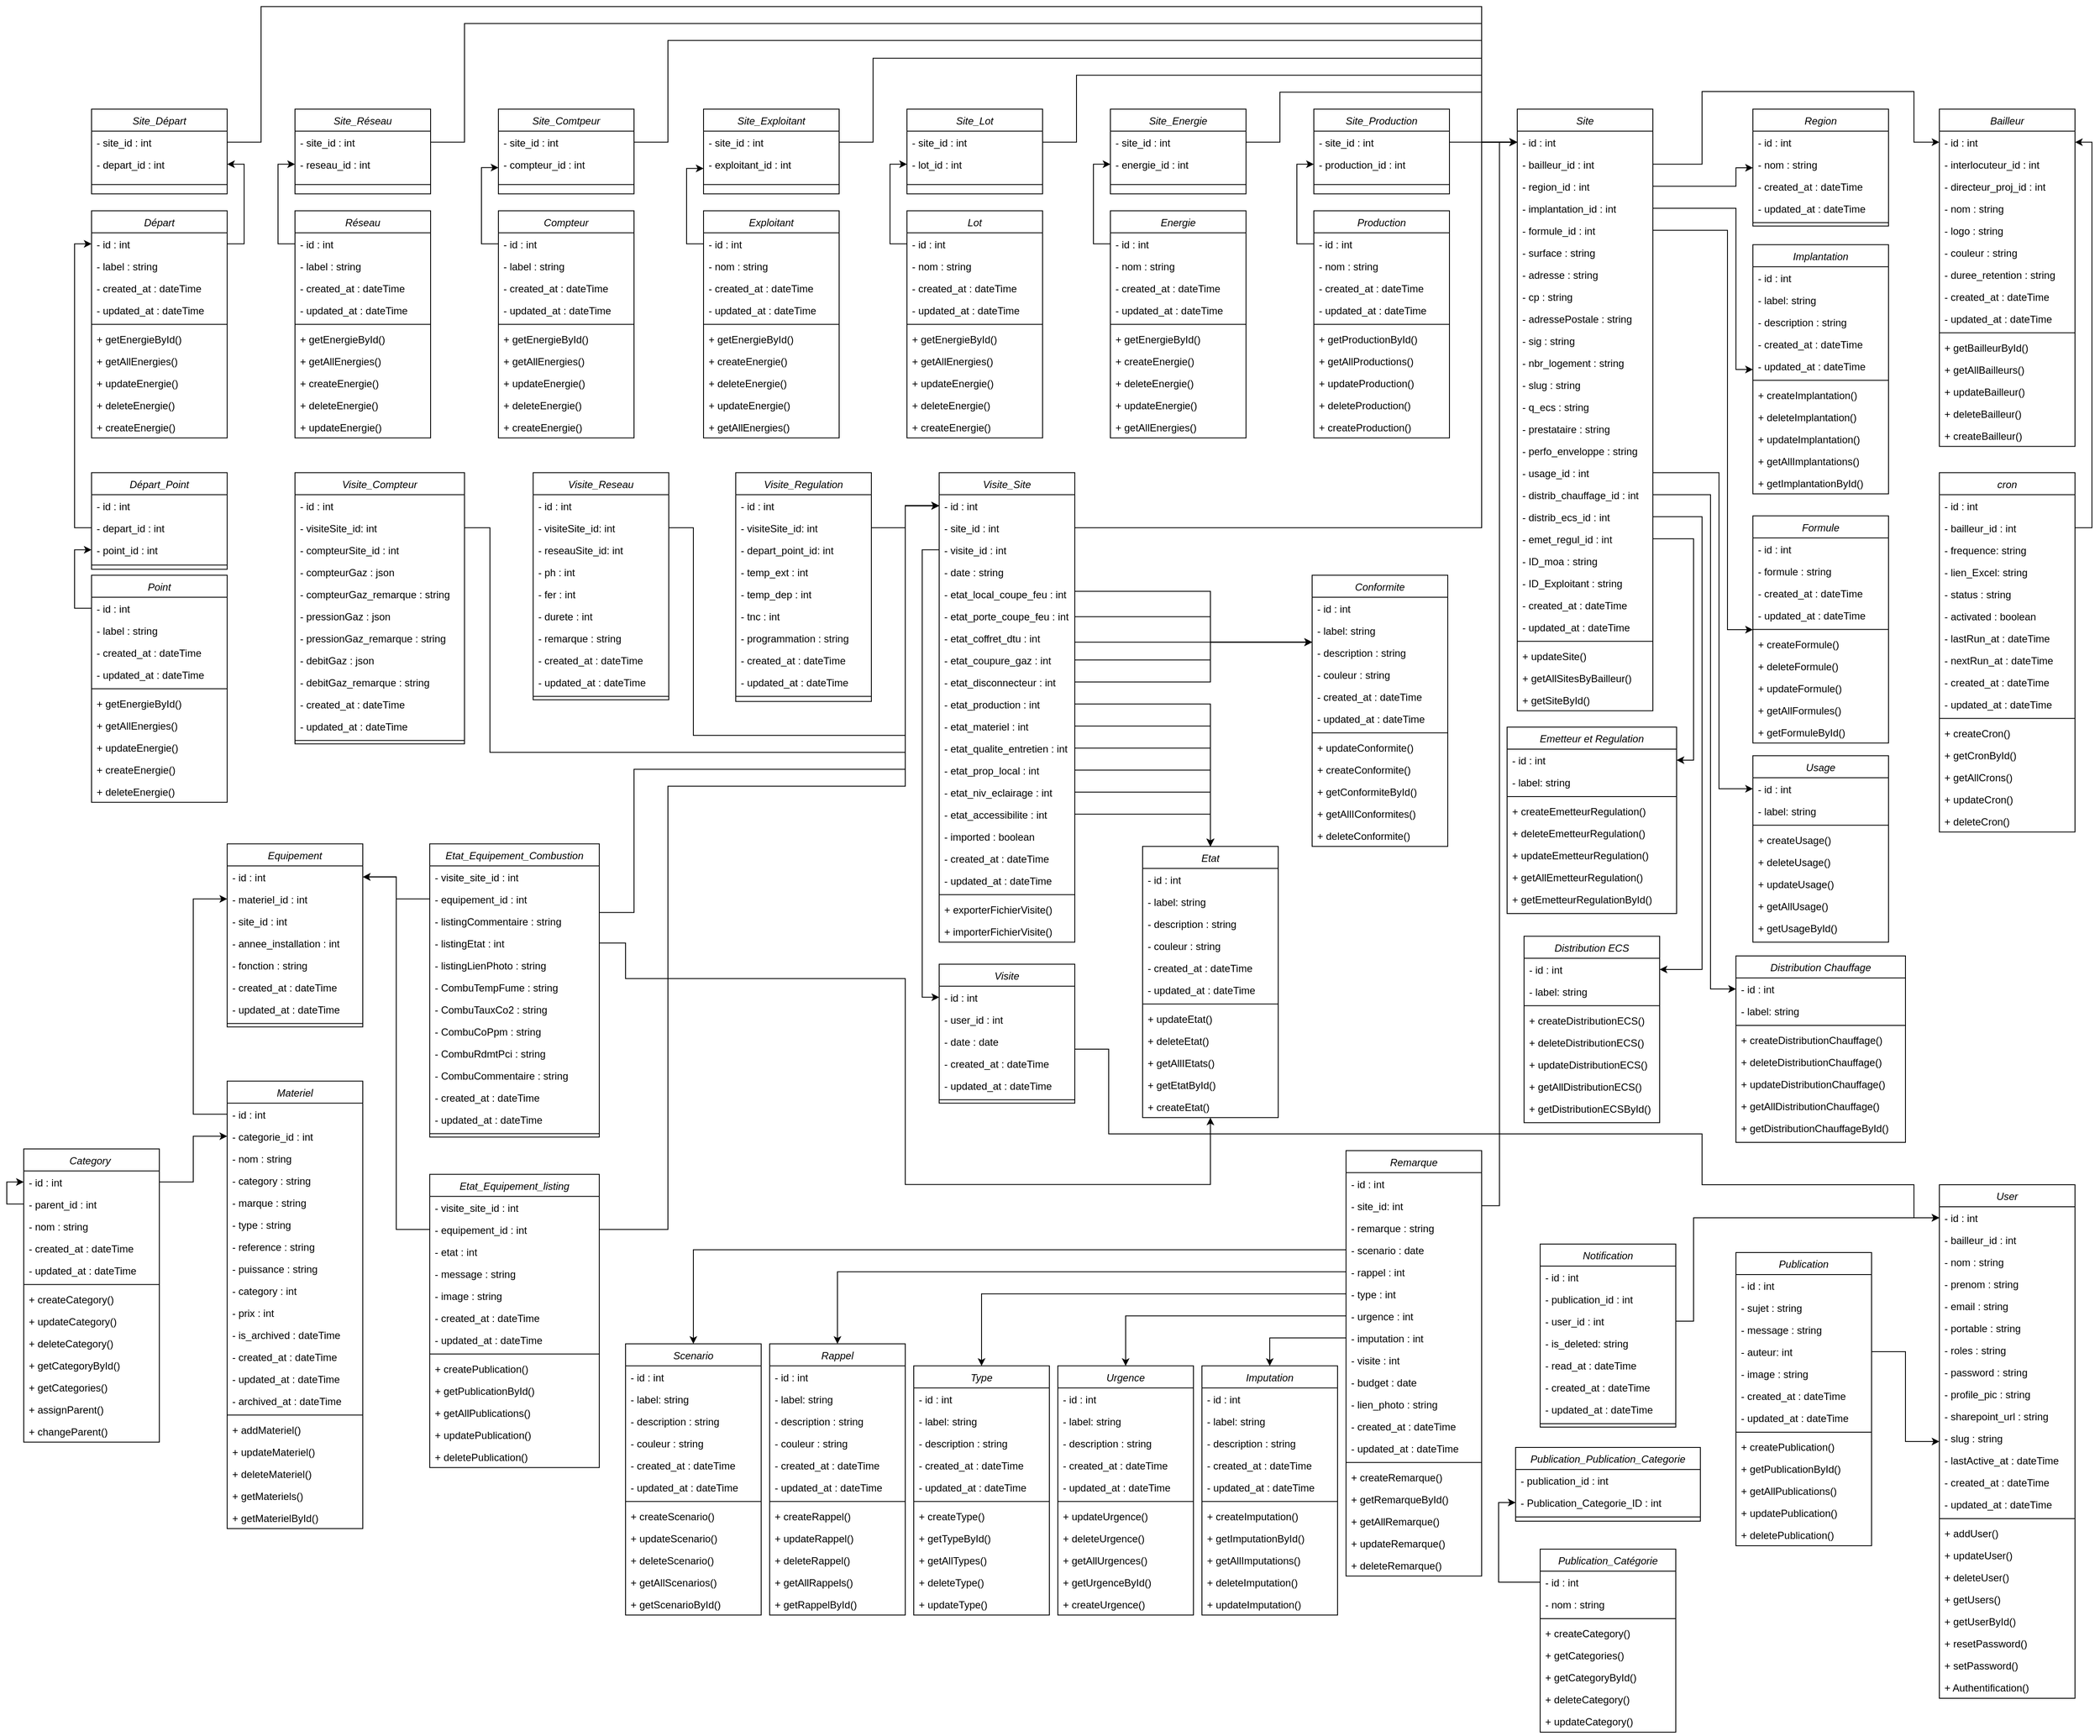 <mxfile version="24.7.17">
  <diagram id="C5RBs43oDa-KdzZeNtuy" name="Page-1">
    <mxGraphModel dx="2222" dy="3409" grid="1" gridSize="10" guides="1" tooltips="1" connect="1" arrows="1" fold="1" page="1" pageScale="1" pageWidth="827" pageHeight="1169" math="0" shadow="0">
      <root>
        <mxCell id="WIyWlLk6GJQsqaUBKTNV-0" />
        <mxCell id="WIyWlLk6GJQsqaUBKTNV-1" parent="WIyWlLk6GJQsqaUBKTNV-0" />
        <mxCell id="feilqd7I4KaGPJuZbicH-124" value="Site" style="swimlane;fontStyle=2;align=center;verticalAlign=top;childLayout=stackLayout;horizontal=1;startSize=26;horizontalStack=0;resizeParent=1;resizeLast=0;collapsible=1;marginBottom=0;rounded=0;shadow=0;strokeWidth=1;" parent="WIyWlLk6GJQsqaUBKTNV-1" vertex="1">
          <mxGeometry x="4622" y="-869.2" width="160" height="710" as="geometry">
            <mxRectangle x="230" y="140" width="160" height="26" as="alternateBounds" />
          </mxGeometry>
        </mxCell>
        <mxCell id="feilqd7I4KaGPJuZbicH-125" value="- id : int" style="text;align=left;verticalAlign=top;spacingLeft=4;spacingRight=4;overflow=hidden;rotatable=0;points=[[0,0.5],[1,0.5]];portConstraint=eastwest;" parent="feilqd7I4KaGPJuZbicH-124" vertex="1">
          <mxGeometry y="26" width="160" height="26" as="geometry" />
        </mxCell>
        <mxCell id="feilqd7I4KaGPJuZbicH-720" value="- bailleur_id : int" style="text;align=left;verticalAlign=top;spacingLeft=4;spacingRight=4;overflow=hidden;rotatable=0;points=[[0,0.5],[1,0.5]];portConstraint=eastwest;" parent="feilqd7I4KaGPJuZbicH-124" vertex="1">
          <mxGeometry y="52" width="160" height="26" as="geometry" />
        </mxCell>
        <mxCell id="feilqd7I4KaGPJuZbicH-175" value="- region_id : int" style="text;align=left;verticalAlign=top;spacingLeft=4;spacingRight=4;overflow=hidden;rotatable=0;points=[[0,0.5],[1,0.5]];portConstraint=eastwest;" parent="feilqd7I4KaGPJuZbicH-124" vertex="1">
          <mxGeometry y="78" width="160" height="26" as="geometry" />
        </mxCell>
        <mxCell id="feilqd7I4KaGPJuZbicH-174" value="- implantation_id : int" style="text;align=left;verticalAlign=top;spacingLeft=4;spacingRight=4;overflow=hidden;rotatable=0;points=[[0,0.5],[1,0.5]];portConstraint=eastwest;" parent="feilqd7I4KaGPJuZbicH-124" vertex="1">
          <mxGeometry y="104" width="160" height="26" as="geometry" />
        </mxCell>
        <mxCell id="feilqd7I4KaGPJuZbicH-176" value="- formule_id : int" style="text;align=left;verticalAlign=top;spacingLeft=4;spacingRight=4;overflow=hidden;rotatable=0;points=[[0,0.5],[1,0.5]];portConstraint=eastwest;" parent="feilqd7I4KaGPJuZbicH-124" vertex="1">
          <mxGeometry y="130" width="160" height="26" as="geometry" />
        </mxCell>
        <mxCell id="feilqd7I4KaGPJuZbicH-127" value="- surface : string     " style="text;align=left;verticalAlign=top;spacingLeft=4;spacingRight=4;overflow=hidden;rotatable=0;points=[[0,0.5],[1,0.5]];portConstraint=eastwest;rounded=0;shadow=0;html=0;" parent="feilqd7I4KaGPJuZbicH-124" vertex="1">
          <mxGeometry y="156" width="160" height="26" as="geometry" />
        </mxCell>
        <mxCell id="feilqd7I4KaGPJuZbicH-126" value="- adresse : string     " style="text;align=left;verticalAlign=top;spacingLeft=4;spacingRight=4;overflow=hidden;rotatable=0;points=[[0,0.5],[1,0.5]];portConstraint=eastwest;rounded=0;shadow=0;html=0;" parent="feilqd7I4KaGPJuZbicH-124" vertex="1">
          <mxGeometry y="182" width="160" height="26" as="geometry" />
        </mxCell>
        <mxCell id="cjSVp8ZhlHjSV8x0kWKU-264" value="- cp : string     " style="text;align=left;verticalAlign=top;spacingLeft=4;spacingRight=4;overflow=hidden;rotatable=0;points=[[0,0.5],[1,0.5]];portConstraint=eastwest;rounded=0;shadow=0;html=0;" vertex="1" parent="feilqd7I4KaGPJuZbicH-124">
          <mxGeometry y="208" width="160" height="26" as="geometry" />
        </mxCell>
        <mxCell id="cjSVp8ZhlHjSV8x0kWKU-265" value="- adressePostale : string     " style="text;align=left;verticalAlign=top;spacingLeft=4;spacingRight=4;overflow=hidden;rotatable=0;points=[[0,0.5],[1,0.5]];portConstraint=eastwest;rounded=0;shadow=0;html=0;" vertex="1" parent="feilqd7I4KaGPJuZbicH-124">
          <mxGeometry y="234" width="160" height="26" as="geometry" />
        </mxCell>
        <mxCell id="feilqd7I4KaGPJuZbicH-128" value="- sig : string" style="text;align=left;verticalAlign=top;spacingLeft=4;spacingRight=4;overflow=hidden;rotatable=0;points=[[0,0.5],[1,0.5]];portConstraint=eastwest;rounded=0;shadow=0;html=0;" parent="feilqd7I4KaGPJuZbicH-124" vertex="1">
          <mxGeometry y="260" width="160" height="26" as="geometry" />
        </mxCell>
        <mxCell id="feilqd7I4KaGPJuZbicH-129" value="- nbr_logement : string" style="text;align=left;verticalAlign=top;spacingLeft=4;spacingRight=4;overflow=hidden;rotatable=0;points=[[0,0.5],[1,0.5]];portConstraint=eastwest;rounded=0;shadow=0;html=0;" parent="feilqd7I4KaGPJuZbicH-124" vertex="1">
          <mxGeometry y="286" width="160" height="26" as="geometry" />
        </mxCell>
        <mxCell id="feilqd7I4KaGPJuZbicH-130" value="- slug : string" style="text;align=left;verticalAlign=top;spacingLeft=4;spacingRight=4;overflow=hidden;rotatable=0;points=[[0,0.5],[1,0.5]];portConstraint=eastwest;rounded=0;shadow=0;html=0;" parent="feilqd7I4KaGPJuZbicH-124" vertex="1">
          <mxGeometry y="312" width="160" height="26" as="geometry" />
        </mxCell>
        <mxCell id="feilqd7I4KaGPJuZbicH-131" value="- q_ecs : string" style="text;align=left;verticalAlign=top;spacingLeft=4;spacingRight=4;overflow=hidden;rotatable=0;points=[[0,0.5],[1,0.5]];portConstraint=eastwest;rounded=0;shadow=0;html=0;" parent="feilqd7I4KaGPJuZbicH-124" vertex="1">
          <mxGeometry y="338" width="160" height="26" as="geometry" />
        </mxCell>
        <mxCell id="feilqd7I4KaGPJuZbicH-133" value="- prestataire : string" style="text;align=left;verticalAlign=top;spacingLeft=4;spacingRight=4;overflow=hidden;rotatable=0;points=[[0,0.5],[1,0.5]];portConstraint=eastwest;rounded=0;shadow=0;html=0;" parent="feilqd7I4KaGPJuZbicH-124" vertex="1">
          <mxGeometry y="364" width="160" height="26" as="geometry" />
        </mxCell>
        <mxCell id="feilqd7I4KaGPJuZbicH-134" value="- perfo_enveloppe : string" style="text;align=left;verticalAlign=top;spacingLeft=4;spacingRight=4;overflow=hidden;rotatable=0;points=[[0,0.5],[1,0.5]];portConstraint=eastwest;rounded=0;shadow=0;html=0;" parent="feilqd7I4KaGPJuZbicH-124" vertex="1">
          <mxGeometry y="390" width="160" height="26" as="geometry" />
        </mxCell>
        <mxCell id="cjSVp8ZhlHjSV8x0kWKU-266" value="- usage_id : int" style="text;align=left;verticalAlign=top;spacingLeft=4;spacingRight=4;overflow=hidden;rotatable=0;points=[[0,0.5],[1,0.5]];portConstraint=eastwest;rounded=0;shadow=0;html=0;" vertex="1" parent="feilqd7I4KaGPJuZbicH-124">
          <mxGeometry y="416" width="160" height="26" as="geometry" />
        </mxCell>
        <mxCell id="feilqd7I4KaGPJuZbicH-135" value="- distrib_chauffage_id : int" style="text;align=left;verticalAlign=top;spacingLeft=4;spacingRight=4;overflow=hidden;rotatable=0;points=[[0,0.5],[1,0.5]];portConstraint=eastwest;rounded=0;shadow=0;html=0;" parent="feilqd7I4KaGPJuZbicH-124" vertex="1">
          <mxGeometry y="442" width="160" height="26" as="geometry" />
        </mxCell>
        <mxCell id="feilqd7I4KaGPJuZbicH-136" value="- distrib_ecs_id : int" style="text;align=left;verticalAlign=top;spacingLeft=4;spacingRight=4;overflow=hidden;rotatable=0;points=[[0,0.5],[1,0.5]];portConstraint=eastwest;rounded=0;shadow=0;html=0;" parent="feilqd7I4KaGPJuZbicH-124" vertex="1">
          <mxGeometry y="468" width="160" height="26" as="geometry" />
        </mxCell>
        <mxCell id="feilqd7I4KaGPJuZbicH-137" value="- emet_regul_id : int" style="text;align=left;verticalAlign=top;spacingLeft=4;spacingRight=4;overflow=hidden;rotatable=0;points=[[0,0.5],[1,0.5]];portConstraint=eastwest;rounded=0;shadow=0;html=0;" parent="feilqd7I4KaGPJuZbicH-124" vertex="1">
          <mxGeometry y="494" width="160" height="26" as="geometry" />
        </mxCell>
        <mxCell id="feilqd7I4KaGPJuZbicH-132" value="- ID_moa : string" style="text;align=left;verticalAlign=top;spacingLeft=4;spacingRight=4;overflow=hidden;rotatable=0;points=[[0,0.5],[1,0.5]];portConstraint=eastwest;rounded=0;shadow=0;html=0;" parent="feilqd7I4KaGPJuZbicH-124" vertex="1">
          <mxGeometry y="520" width="160" height="26" as="geometry" />
        </mxCell>
        <mxCell id="cjSVp8ZhlHjSV8x0kWKU-138" value="- ID_Exploitant : string" style="text;align=left;verticalAlign=top;spacingLeft=4;spacingRight=4;overflow=hidden;rotatable=0;points=[[0,0.5],[1,0.5]];portConstraint=eastwest;rounded=0;shadow=0;html=0;" vertex="1" parent="feilqd7I4KaGPJuZbicH-124">
          <mxGeometry y="546" width="160" height="26" as="geometry" />
        </mxCell>
        <mxCell id="feilqd7I4KaGPJuZbicH-138" value="- created_at : dateTime" style="text;align=left;verticalAlign=top;spacingLeft=4;spacingRight=4;overflow=hidden;rotatable=0;points=[[0,0.5],[1,0.5]];portConstraint=eastwest;rounded=0;shadow=0;html=0;" parent="feilqd7I4KaGPJuZbicH-124" vertex="1">
          <mxGeometry y="572" width="160" height="26" as="geometry" />
        </mxCell>
        <mxCell id="feilqd7I4KaGPJuZbicH-139" value="- updated_at : dateTime" style="text;align=left;verticalAlign=top;spacingLeft=4;spacingRight=4;overflow=hidden;rotatable=0;points=[[0,0.5],[1,0.5]];portConstraint=eastwest;rounded=0;shadow=0;html=0;" parent="feilqd7I4KaGPJuZbicH-124" vertex="1">
          <mxGeometry y="598" width="160" height="26" as="geometry" />
        </mxCell>
        <mxCell id="feilqd7I4KaGPJuZbicH-140" value="" style="line;html=1;strokeWidth=1;align=left;verticalAlign=middle;spacingTop=-1;spacingLeft=3;spacingRight=3;rotatable=0;labelPosition=right;points=[];portConstraint=eastwest;" parent="feilqd7I4KaGPJuZbicH-124" vertex="1">
          <mxGeometry y="624" width="160" height="8" as="geometry" />
        </mxCell>
        <mxCell id="feilqd7I4KaGPJuZbicH-141" value="+ updateSite()" style="text;align=left;verticalAlign=top;spacingLeft=4;spacingRight=4;overflow=hidden;rotatable=0;points=[[0,0.5],[1,0.5]];portConstraint=eastwest;rounded=0;shadow=0;html=0;" parent="feilqd7I4KaGPJuZbicH-124" vertex="1">
          <mxGeometry y="632" width="160" height="26" as="geometry" />
        </mxCell>
        <mxCell id="feilqd7I4KaGPJuZbicH-142" value="+ getAllSitesByBailleur()" style="text;align=left;verticalAlign=top;spacingLeft=4;spacingRight=4;overflow=hidden;rotatable=0;points=[[0,0.5],[1,0.5]];portConstraint=eastwest;rounded=0;shadow=0;html=0;" parent="feilqd7I4KaGPJuZbicH-124" vertex="1">
          <mxGeometry y="658" width="160" height="26" as="geometry" />
        </mxCell>
        <mxCell id="feilqd7I4KaGPJuZbicH-143" value="+ getSiteById()" style="text;align=left;verticalAlign=top;spacingLeft=4;spacingRight=4;overflow=hidden;rotatable=0;points=[[0,0.5],[1,0.5]];portConstraint=eastwest;rounded=0;shadow=0;html=0;" parent="feilqd7I4KaGPJuZbicH-124" vertex="1">
          <mxGeometry y="684" width="160" height="26" as="geometry" />
        </mxCell>
        <mxCell id="feilqd7I4KaGPJuZbicH-144" value="Implantation" style="swimlane;fontStyle=2;align=center;verticalAlign=top;childLayout=stackLayout;horizontal=1;startSize=26;horizontalStack=0;resizeParent=1;resizeLast=0;collapsible=1;marginBottom=0;rounded=0;shadow=0;strokeWidth=1;direction=east;" parent="WIyWlLk6GJQsqaUBKTNV-1" vertex="1">
          <mxGeometry x="4900" y="-709.2" width="160" height="294" as="geometry">
            <mxRectangle x="230" y="140" width="160" height="26" as="alternateBounds" />
          </mxGeometry>
        </mxCell>
        <mxCell id="feilqd7I4KaGPJuZbicH-145" value="- id : int" style="text;align=left;verticalAlign=top;spacingLeft=4;spacingRight=4;overflow=hidden;rotatable=0;points=[[0,0.5],[1,0.5]];portConstraint=eastwest;" parent="feilqd7I4KaGPJuZbicH-144" vertex="1">
          <mxGeometry y="26" width="160" height="26" as="geometry" />
        </mxCell>
        <mxCell id="feilqd7I4KaGPJuZbicH-146" value="- label: string     " style="text;align=left;verticalAlign=top;spacingLeft=4;spacingRight=4;overflow=hidden;rotatable=0;points=[[0,0.5],[1,0.5]];portConstraint=eastwest;rounded=0;shadow=0;html=0;" parent="feilqd7I4KaGPJuZbicH-144" vertex="1">
          <mxGeometry y="52" width="160" height="26" as="geometry" />
        </mxCell>
        <mxCell id="feilqd7I4KaGPJuZbicH-147" value="- description : string     " style="text;align=left;verticalAlign=top;spacingLeft=4;spacingRight=4;overflow=hidden;rotatable=0;points=[[0,0.5],[1,0.5]];portConstraint=eastwest;rounded=0;shadow=0;html=0;" parent="feilqd7I4KaGPJuZbicH-144" vertex="1">
          <mxGeometry y="78" width="160" height="26" as="geometry" />
        </mxCell>
        <mxCell id="feilqd7I4KaGPJuZbicH-148" value="- created_at : dateTime" style="text;align=left;verticalAlign=top;spacingLeft=4;spacingRight=4;overflow=hidden;rotatable=0;points=[[0,0.5],[1,0.5]];portConstraint=eastwest;rounded=0;shadow=0;html=0;" parent="feilqd7I4KaGPJuZbicH-144" vertex="1">
          <mxGeometry y="104" width="160" height="26" as="geometry" />
        </mxCell>
        <mxCell id="feilqd7I4KaGPJuZbicH-149" value="- updated_at : dateTime" style="text;align=left;verticalAlign=top;spacingLeft=4;spacingRight=4;overflow=hidden;rotatable=0;points=[[0,0.5],[1,0.5]];portConstraint=eastwest;rounded=0;shadow=0;html=0;" parent="feilqd7I4KaGPJuZbicH-144" vertex="1">
          <mxGeometry y="130" width="160" height="26" as="geometry" />
        </mxCell>
        <mxCell id="feilqd7I4KaGPJuZbicH-150" value="" style="line;html=1;strokeWidth=1;align=left;verticalAlign=middle;spacingTop=-1;spacingLeft=3;spacingRight=3;rotatable=0;labelPosition=right;points=[];portConstraint=eastwest;" parent="feilqd7I4KaGPJuZbicH-144" vertex="1">
          <mxGeometry y="156" width="160" height="8" as="geometry" />
        </mxCell>
        <mxCell id="feilqd7I4KaGPJuZbicH-151" value="+ createImplantation()" style="text;align=left;verticalAlign=top;spacingLeft=4;spacingRight=4;overflow=hidden;rotatable=0;points=[[0,0.5],[1,0.5]];portConstraint=eastwest;rounded=0;shadow=0;html=0;" parent="feilqd7I4KaGPJuZbicH-144" vertex="1">
          <mxGeometry y="164" width="160" height="26" as="geometry" />
        </mxCell>
        <mxCell id="feilqd7I4KaGPJuZbicH-152" value="+ deleteImplantation()" style="text;align=left;verticalAlign=top;spacingLeft=4;spacingRight=4;overflow=hidden;rotatable=0;points=[[0,0.5],[1,0.5]];portConstraint=eastwest;rounded=0;shadow=0;html=0;" parent="feilqd7I4KaGPJuZbicH-144" vertex="1">
          <mxGeometry y="190" width="160" height="26" as="geometry" />
        </mxCell>
        <mxCell id="feilqd7I4KaGPJuZbicH-153" value="+ updateImplantation()" style="text;align=left;verticalAlign=top;spacingLeft=4;spacingRight=4;overflow=hidden;rotatable=0;points=[[0,0.5],[1,0.5]];portConstraint=eastwest;rounded=0;shadow=0;html=0;" parent="feilqd7I4KaGPJuZbicH-144" vertex="1">
          <mxGeometry y="216" width="160" height="26" as="geometry" />
        </mxCell>
        <mxCell id="feilqd7I4KaGPJuZbicH-154" value="+ getAllImplantations()" style="text;align=left;verticalAlign=top;spacingLeft=4;spacingRight=4;overflow=hidden;rotatable=0;points=[[0,0.5],[1,0.5]];portConstraint=eastwest;rounded=0;shadow=0;html=0;" parent="feilqd7I4KaGPJuZbicH-144" vertex="1">
          <mxGeometry y="242" width="160" height="26" as="geometry" />
        </mxCell>
        <mxCell id="feilqd7I4KaGPJuZbicH-155" value="+ getImplantationById()" style="text;align=left;verticalAlign=top;spacingLeft=4;spacingRight=4;overflow=hidden;rotatable=0;points=[[0,0.5],[1,0.5]];portConstraint=eastwest;rounded=0;shadow=0;html=0;" parent="feilqd7I4KaGPJuZbicH-144" vertex="1">
          <mxGeometry y="268" width="160" height="26" as="geometry" />
        </mxCell>
        <mxCell id="feilqd7I4KaGPJuZbicH-156" value="Region" style="swimlane;fontStyle=2;align=center;verticalAlign=top;childLayout=stackLayout;horizontal=1;startSize=26;horizontalStack=0;resizeParent=1;resizeLast=0;collapsible=1;marginBottom=0;rounded=0;shadow=0;strokeWidth=1;direction=east;" parent="WIyWlLk6GJQsqaUBKTNV-1" vertex="1">
          <mxGeometry x="4900" y="-869.2" width="160" height="138" as="geometry">
            <mxRectangle x="230" y="140" width="160" height="26" as="alternateBounds" />
          </mxGeometry>
        </mxCell>
        <mxCell id="feilqd7I4KaGPJuZbicH-157" value="- id : int" style="text;align=left;verticalAlign=top;spacingLeft=4;spacingRight=4;overflow=hidden;rotatable=0;points=[[0,0.5],[1,0.5]];portConstraint=eastwest;" parent="feilqd7I4KaGPJuZbicH-156" vertex="1">
          <mxGeometry y="26" width="160" height="26" as="geometry" />
        </mxCell>
        <mxCell id="feilqd7I4KaGPJuZbicH-158" value="- nom : string     " style="text;align=left;verticalAlign=top;spacingLeft=4;spacingRight=4;overflow=hidden;rotatable=0;points=[[0,0.5],[1,0.5]];portConstraint=eastwest;rounded=0;shadow=0;html=0;" parent="feilqd7I4KaGPJuZbicH-156" vertex="1">
          <mxGeometry y="52" width="160" height="26" as="geometry" />
        </mxCell>
        <mxCell id="feilqd7I4KaGPJuZbicH-159" value="- created_at : dateTime" style="text;align=left;verticalAlign=top;spacingLeft=4;spacingRight=4;overflow=hidden;rotatable=0;points=[[0,0.5],[1,0.5]];portConstraint=eastwest;rounded=0;shadow=0;html=0;" parent="feilqd7I4KaGPJuZbicH-156" vertex="1">
          <mxGeometry y="78" width="160" height="26" as="geometry" />
        </mxCell>
        <mxCell id="feilqd7I4KaGPJuZbicH-160" value="- updated_at : dateTime" style="text;align=left;verticalAlign=top;spacingLeft=4;spacingRight=4;overflow=hidden;rotatable=0;points=[[0,0.5],[1,0.5]];portConstraint=eastwest;rounded=0;shadow=0;html=0;" parent="feilqd7I4KaGPJuZbicH-156" vertex="1">
          <mxGeometry y="104" width="160" height="26" as="geometry" />
        </mxCell>
        <mxCell id="feilqd7I4KaGPJuZbicH-161" value="" style="line;html=1;strokeWidth=1;align=left;verticalAlign=middle;spacingTop=-1;spacingLeft=3;spacingRight=3;rotatable=0;labelPosition=right;points=[];portConstraint=eastwest;" parent="feilqd7I4KaGPJuZbicH-156" vertex="1">
          <mxGeometry y="130" width="160" height="8" as="geometry" />
        </mxCell>
        <mxCell id="feilqd7I4KaGPJuZbicH-162" value="Formule" style="swimlane;fontStyle=2;align=center;verticalAlign=top;childLayout=stackLayout;horizontal=1;startSize=26;horizontalStack=0;resizeParent=1;resizeLast=0;collapsible=1;marginBottom=0;rounded=0;shadow=0;strokeWidth=1;direction=east;" parent="WIyWlLk6GJQsqaUBKTNV-1" vertex="1">
          <mxGeometry x="4900" y="-389.2" width="160" height="268" as="geometry">
            <mxRectangle x="230" y="140" width="160" height="26" as="alternateBounds" />
          </mxGeometry>
        </mxCell>
        <mxCell id="feilqd7I4KaGPJuZbicH-163" value="- id : int" style="text;align=left;verticalAlign=top;spacingLeft=4;spacingRight=4;overflow=hidden;rotatable=0;points=[[0,0.5],[1,0.5]];portConstraint=eastwest;" parent="feilqd7I4KaGPJuZbicH-162" vertex="1">
          <mxGeometry y="26" width="160" height="26" as="geometry" />
        </mxCell>
        <mxCell id="feilqd7I4KaGPJuZbicH-164" value="- formule : string     " style="text;align=left;verticalAlign=top;spacingLeft=4;spacingRight=4;overflow=hidden;rotatable=0;points=[[0,0.5],[1,0.5]];portConstraint=eastwest;rounded=0;shadow=0;html=0;" parent="feilqd7I4KaGPJuZbicH-162" vertex="1">
          <mxGeometry y="52" width="160" height="26" as="geometry" />
        </mxCell>
        <mxCell id="feilqd7I4KaGPJuZbicH-165" value="- created_at : dateTime" style="text;align=left;verticalAlign=top;spacingLeft=4;spacingRight=4;overflow=hidden;rotatable=0;points=[[0,0.5],[1,0.5]];portConstraint=eastwest;rounded=0;shadow=0;html=0;" parent="feilqd7I4KaGPJuZbicH-162" vertex="1">
          <mxGeometry y="78" width="160" height="26" as="geometry" />
        </mxCell>
        <mxCell id="feilqd7I4KaGPJuZbicH-166" value="- updated_at : dateTime" style="text;align=left;verticalAlign=top;spacingLeft=4;spacingRight=4;overflow=hidden;rotatable=0;points=[[0,0.5],[1,0.5]];portConstraint=eastwest;rounded=0;shadow=0;html=0;" parent="feilqd7I4KaGPJuZbicH-162" vertex="1">
          <mxGeometry y="104" width="160" height="26" as="geometry" />
        </mxCell>
        <mxCell id="feilqd7I4KaGPJuZbicH-167" value="" style="line;html=1;strokeWidth=1;align=left;verticalAlign=middle;spacingTop=-1;spacingLeft=3;spacingRight=3;rotatable=0;labelPosition=right;points=[];portConstraint=eastwest;" parent="feilqd7I4KaGPJuZbicH-162" vertex="1">
          <mxGeometry y="130" width="160" height="8" as="geometry" />
        </mxCell>
        <mxCell id="feilqd7I4KaGPJuZbicH-168" value="+ createFormule()" style="text;align=left;verticalAlign=top;spacingLeft=4;spacingRight=4;overflow=hidden;rotatable=0;points=[[0,0.5],[1,0.5]];portConstraint=eastwest;rounded=0;shadow=0;html=0;" parent="feilqd7I4KaGPJuZbicH-162" vertex="1">
          <mxGeometry y="138" width="160" height="26" as="geometry" />
        </mxCell>
        <mxCell id="feilqd7I4KaGPJuZbicH-169" value="+ deleteFormule()" style="text;align=left;verticalAlign=top;spacingLeft=4;spacingRight=4;overflow=hidden;rotatable=0;points=[[0,0.5],[1,0.5]];portConstraint=eastwest;rounded=0;shadow=0;html=0;" parent="feilqd7I4KaGPJuZbicH-162" vertex="1">
          <mxGeometry y="164" width="160" height="26" as="geometry" />
        </mxCell>
        <mxCell id="feilqd7I4KaGPJuZbicH-170" value="+ updateFormule()" style="text;align=left;verticalAlign=top;spacingLeft=4;spacingRight=4;overflow=hidden;rotatable=0;points=[[0,0.5],[1,0.5]];portConstraint=eastwest;rounded=0;shadow=0;html=0;" parent="feilqd7I4KaGPJuZbicH-162" vertex="1">
          <mxGeometry y="190" width="160" height="26" as="geometry" />
        </mxCell>
        <mxCell id="feilqd7I4KaGPJuZbicH-171" value="+ getAllFormules()" style="text;align=left;verticalAlign=top;spacingLeft=4;spacingRight=4;overflow=hidden;rotatable=0;points=[[0,0.5],[1,0.5]];portConstraint=eastwest;rounded=0;shadow=0;html=0;" parent="feilqd7I4KaGPJuZbicH-162" vertex="1">
          <mxGeometry y="216" width="160" height="26" as="geometry" />
        </mxCell>
        <mxCell id="feilqd7I4KaGPJuZbicH-172" value="+ getFormuleById()" style="text;align=left;verticalAlign=top;spacingLeft=4;spacingRight=4;overflow=hidden;rotatable=0;points=[[0,0.5],[1,0.5]];portConstraint=eastwest;rounded=0;shadow=0;html=0;" parent="feilqd7I4KaGPJuZbicH-162" vertex="1">
          <mxGeometry y="242" width="160" height="26" as="geometry" />
        </mxCell>
        <mxCell id="feilqd7I4KaGPJuZbicH-197" value="Production" style="swimlane;fontStyle=2;align=center;verticalAlign=top;childLayout=stackLayout;horizontal=1;startSize=26;horizontalStack=0;resizeParent=1;resizeLast=0;collapsible=1;marginBottom=0;rounded=0;shadow=0;strokeWidth=1;direction=east;" parent="WIyWlLk6GJQsqaUBKTNV-1" vertex="1">
          <mxGeometry x="4382" y="-749.2" width="160" height="268" as="geometry">
            <mxRectangle x="230" y="140" width="160" height="26" as="alternateBounds" />
          </mxGeometry>
        </mxCell>
        <mxCell id="feilqd7I4KaGPJuZbicH-198" value="- id : int" style="text;align=left;verticalAlign=top;spacingLeft=4;spacingRight=4;overflow=hidden;rotatable=0;points=[[0,0.5],[1,0.5]];portConstraint=eastwest;" parent="feilqd7I4KaGPJuZbicH-197" vertex="1">
          <mxGeometry y="26" width="160" height="26" as="geometry" />
        </mxCell>
        <mxCell id="feilqd7I4KaGPJuZbicH-199" value="- nom : string     " style="text;align=left;verticalAlign=top;spacingLeft=4;spacingRight=4;overflow=hidden;rotatable=0;points=[[0,0.5],[1,0.5]];portConstraint=eastwest;rounded=0;shadow=0;html=0;" parent="feilqd7I4KaGPJuZbicH-197" vertex="1">
          <mxGeometry y="52" width="160" height="26" as="geometry" />
        </mxCell>
        <mxCell id="feilqd7I4KaGPJuZbicH-200" value="- created_at : dateTime" style="text;align=left;verticalAlign=top;spacingLeft=4;spacingRight=4;overflow=hidden;rotatable=0;points=[[0,0.5],[1,0.5]];portConstraint=eastwest;rounded=0;shadow=0;html=0;" parent="feilqd7I4KaGPJuZbicH-197" vertex="1">
          <mxGeometry y="78" width="160" height="26" as="geometry" />
        </mxCell>
        <mxCell id="feilqd7I4KaGPJuZbicH-201" value="- updated_at : dateTime" style="text;align=left;verticalAlign=top;spacingLeft=4;spacingRight=4;overflow=hidden;rotatable=0;points=[[0,0.5],[1,0.5]];portConstraint=eastwest;rounded=0;shadow=0;html=0;" parent="feilqd7I4KaGPJuZbicH-197" vertex="1">
          <mxGeometry y="104" width="160" height="26" as="geometry" />
        </mxCell>
        <mxCell id="feilqd7I4KaGPJuZbicH-202" value="" style="line;html=1;strokeWidth=1;align=left;verticalAlign=middle;spacingTop=-1;spacingLeft=3;spacingRight=3;rotatable=0;labelPosition=right;points=[];portConstraint=eastwest;" parent="feilqd7I4KaGPJuZbicH-197" vertex="1">
          <mxGeometry y="130" width="160" height="8" as="geometry" />
        </mxCell>
        <mxCell id="feilqd7I4KaGPJuZbicH-203" value="+ getProductionById()" style="text;align=left;verticalAlign=top;spacingLeft=4;spacingRight=4;overflow=hidden;rotatable=0;points=[[0,0.5],[1,0.5]];portConstraint=eastwest;rounded=0;shadow=0;html=0;" parent="feilqd7I4KaGPJuZbicH-197" vertex="1">
          <mxGeometry y="138" width="160" height="26" as="geometry" />
        </mxCell>
        <mxCell id="feilqd7I4KaGPJuZbicH-204" value="+ getAllProductions()" style="text;align=left;verticalAlign=top;spacingLeft=4;spacingRight=4;overflow=hidden;rotatable=0;points=[[0,0.5],[1,0.5]];portConstraint=eastwest;rounded=0;shadow=0;html=0;" parent="feilqd7I4KaGPJuZbicH-197" vertex="1">
          <mxGeometry y="164" width="160" height="26" as="geometry" />
        </mxCell>
        <mxCell id="feilqd7I4KaGPJuZbicH-205" value="+ updateProduction()" style="text;align=left;verticalAlign=top;spacingLeft=4;spacingRight=4;overflow=hidden;rotatable=0;points=[[0,0.5],[1,0.5]];portConstraint=eastwest;rounded=0;shadow=0;html=0;" parent="feilqd7I4KaGPJuZbicH-197" vertex="1">
          <mxGeometry y="190" width="160" height="26" as="geometry" />
        </mxCell>
        <mxCell id="feilqd7I4KaGPJuZbicH-206" value="+ deleteProduction()" style="text;align=left;verticalAlign=top;spacingLeft=4;spacingRight=4;overflow=hidden;rotatable=0;points=[[0,0.5],[1,0.5]];portConstraint=eastwest;rounded=0;shadow=0;html=0;" parent="feilqd7I4KaGPJuZbicH-197" vertex="1">
          <mxGeometry y="216" width="160" height="26" as="geometry" />
        </mxCell>
        <mxCell id="feilqd7I4KaGPJuZbicH-207" value="+ createProduction()" style="text;align=left;verticalAlign=top;spacingLeft=4;spacingRight=4;overflow=hidden;rotatable=0;points=[[0,0.5],[1,0.5]];portConstraint=eastwest;rounded=0;shadow=0;html=0;" parent="feilqd7I4KaGPJuZbicH-197" vertex="1">
          <mxGeometry y="242" width="160" height="26" as="geometry" />
        </mxCell>
        <mxCell id="feilqd7I4KaGPJuZbicH-208" value="Energie" style="swimlane;fontStyle=2;align=center;verticalAlign=top;childLayout=stackLayout;horizontal=1;startSize=26;horizontalStack=0;resizeParent=1;resizeLast=0;collapsible=1;marginBottom=0;rounded=0;shadow=0;strokeWidth=1;direction=east;" parent="WIyWlLk6GJQsqaUBKTNV-1" vertex="1">
          <mxGeometry x="4142" y="-749.2" width="160" height="268" as="geometry">
            <mxRectangle x="230" y="140" width="160" height="26" as="alternateBounds" />
          </mxGeometry>
        </mxCell>
        <mxCell id="feilqd7I4KaGPJuZbicH-209" value="- id : int" style="text;align=left;verticalAlign=top;spacingLeft=4;spacingRight=4;overflow=hidden;rotatable=0;points=[[0,0.5],[1,0.5]];portConstraint=eastwest;" parent="feilqd7I4KaGPJuZbicH-208" vertex="1">
          <mxGeometry y="26" width="160" height="26" as="geometry" />
        </mxCell>
        <mxCell id="feilqd7I4KaGPJuZbicH-210" value="- nom : string     " style="text;align=left;verticalAlign=top;spacingLeft=4;spacingRight=4;overflow=hidden;rotatable=0;points=[[0,0.5],[1,0.5]];portConstraint=eastwest;rounded=0;shadow=0;html=0;" parent="feilqd7I4KaGPJuZbicH-208" vertex="1">
          <mxGeometry y="52" width="160" height="26" as="geometry" />
        </mxCell>
        <mxCell id="feilqd7I4KaGPJuZbicH-211" value="- created_at : dateTime" style="text;align=left;verticalAlign=top;spacingLeft=4;spacingRight=4;overflow=hidden;rotatable=0;points=[[0,0.5],[1,0.5]];portConstraint=eastwest;rounded=0;shadow=0;html=0;" parent="feilqd7I4KaGPJuZbicH-208" vertex="1">
          <mxGeometry y="78" width="160" height="26" as="geometry" />
        </mxCell>
        <mxCell id="feilqd7I4KaGPJuZbicH-212" value="- updated_at : dateTime" style="text;align=left;verticalAlign=top;spacingLeft=4;spacingRight=4;overflow=hidden;rotatable=0;points=[[0,0.5],[1,0.5]];portConstraint=eastwest;rounded=0;shadow=0;html=0;" parent="feilqd7I4KaGPJuZbicH-208" vertex="1">
          <mxGeometry y="104" width="160" height="26" as="geometry" />
        </mxCell>
        <mxCell id="feilqd7I4KaGPJuZbicH-213" value="" style="line;html=1;strokeWidth=1;align=left;verticalAlign=middle;spacingTop=-1;spacingLeft=3;spacingRight=3;rotatable=0;labelPosition=right;points=[];portConstraint=eastwest;" parent="feilqd7I4KaGPJuZbicH-208" vertex="1">
          <mxGeometry y="130" width="160" height="8" as="geometry" />
        </mxCell>
        <mxCell id="cjSVp8ZhlHjSV8x0kWKU-126" value="+ getEnergieById()" style="text;align=left;verticalAlign=top;spacingLeft=4;spacingRight=4;overflow=hidden;rotatable=0;points=[[0,0.5],[1,0.5]];portConstraint=eastwest;rounded=0;shadow=0;html=0;" vertex="1" parent="feilqd7I4KaGPJuZbicH-208">
          <mxGeometry y="138" width="160" height="26" as="geometry" />
        </mxCell>
        <mxCell id="cjSVp8ZhlHjSV8x0kWKU-130" value="+ createEnergie()" style="text;align=left;verticalAlign=top;spacingLeft=4;spacingRight=4;overflow=hidden;rotatable=0;points=[[0,0.5],[1,0.5]];portConstraint=eastwest;rounded=0;shadow=0;html=0;" vertex="1" parent="feilqd7I4KaGPJuZbicH-208">
          <mxGeometry y="164" width="160" height="26" as="geometry" />
        </mxCell>
        <mxCell id="cjSVp8ZhlHjSV8x0kWKU-129" value="+ deleteEnergie()" style="text;align=left;verticalAlign=top;spacingLeft=4;spacingRight=4;overflow=hidden;rotatable=0;points=[[0,0.5],[1,0.5]];portConstraint=eastwest;rounded=0;shadow=0;html=0;" vertex="1" parent="feilqd7I4KaGPJuZbicH-208">
          <mxGeometry y="190" width="160" height="26" as="geometry" />
        </mxCell>
        <mxCell id="cjSVp8ZhlHjSV8x0kWKU-128" value="+ updateEnergie()" style="text;align=left;verticalAlign=top;spacingLeft=4;spacingRight=4;overflow=hidden;rotatable=0;points=[[0,0.5],[1,0.5]];portConstraint=eastwest;rounded=0;shadow=0;html=0;" vertex="1" parent="feilqd7I4KaGPJuZbicH-208">
          <mxGeometry y="216" width="160" height="26" as="geometry" />
        </mxCell>
        <mxCell id="cjSVp8ZhlHjSV8x0kWKU-127" value="+ getAllEnergies()" style="text;align=left;verticalAlign=top;spacingLeft=4;spacingRight=4;overflow=hidden;rotatable=0;points=[[0,0.5],[1,0.5]];portConstraint=eastwest;rounded=0;shadow=0;html=0;" vertex="1" parent="feilqd7I4KaGPJuZbicH-208">
          <mxGeometry y="242" width="160" height="26" as="geometry" />
        </mxCell>
        <mxCell id="feilqd7I4KaGPJuZbicH-214" value="Lot" style="swimlane;fontStyle=2;align=center;verticalAlign=top;childLayout=stackLayout;horizontal=1;startSize=26;horizontalStack=0;resizeParent=1;resizeLast=0;collapsible=1;marginBottom=0;rounded=0;shadow=0;strokeWidth=1;direction=east;" parent="WIyWlLk6GJQsqaUBKTNV-1" vertex="1">
          <mxGeometry x="3902" y="-749.2" width="160" height="268" as="geometry">
            <mxRectangle x="230" y="140" width="160" height="26" as="alternateBounds" />
          </mxGeometry>
        </mxCell>
        <mxCell id="feilqd7I4KaGPJuZbicH-215" value="- id : int" style="text;align=left;verticalAlign=top;spacingLeft=4;spacingRight=4;overflow=hidden;rotatable=0;points=[[0,0.5],[1,0.5]];portConstraint=eastwest;" parent="feilqd7I4KaGPJuZbicH-214" vertex="1">
          <mxGeometry y="26" width="160" height="26" as="geometry" />
        </mxCell>
        <mxCell id="feilqd7I4KaGPJuZbicH-216" value="- nom : string     " style="text;align=left;verticalAlign=top;spacingLeft=4;spacingRight=4;overflow=hidden;rotatable=0;points=[[0,0.5],[1,0.5]];portConstraint=eastwest;rounded=0;shadow=0;html=0;" parent="feilqd7I4KaGPJuZbicH-214" vertex="1">
          <mxGeometry y="52" width="160" height="26" as="geometry" />
        </mxCell>
        <mxCell id="feilqd7I4KaGPJuZbicH-217" value="- created_at : dateTime" style="text;align=left;verticalAlign=top;spacingLeft=4;spacingRight=4;overflow=hidden;rotatable=0;points=[[0,0.5],[1,0.5]];portConstraint=eastwest;rounded=0;shadow=0;html=0;" parent="feilqd7I4KaGPJuZbicH-214" vertex="1">
          <mxGeometry y="78" width="160" height="26" as="geometry" />
        </mxCell>
        <mxCell id="feilqd7I4KaGPJuZbicH-218" value="- updated_at : dateTime" style="text;align=left;verticalAlign=top;spacingLeft=4;spacingRight=4;overflow=hidden;rotatable=0;points=[[0,0.5],[1,0.5]];portConstraint=eastwest;rounded=0;shadow=0;html=0;" parent="feilqd7I4KaGPJuZbicH-214" vertex="1">
          <mxGeometry y="104" width="160" height="26" as="geometry" />
        </mxCell>
        <mxCell id="feilqd7I4KaGPJuZbicH-219" value="" style="line;html=1;strokeWidth=1;align=left;verticalAlign=middle;spacingTop=-1;spacingLeft=3;spacingRight=3;rotatable=0;labelPosition=right;points=[];portConstraint=eastwest;" parent="feilqd7I4KaGPJuZbicH-214" vertex="1">
          <mxGeometry y="130" width="160" height="8" as="geometry" />
        </mxCell>
        <mxCell id="cjSVp8ZhlHjSV8x0kWKU-159" value="+ getEnergieById()" style="text;align=left;verticalAlign=top;spacingLeft=4;spacingRight=4;overflow=hidden;rotatable=0;points=[[0,0.5],[1,0.5]];portConstraint=eastwest;rounded=0;shadow=0;html=0;" vertex="1" parent="feilqd7I4KaGPJuZbicH-214">
          <mxGeometry y="138" width="160" height="26" as="geometry" />
        </mxCell>
        <mxCell id="cjSVp8ZhlHjSV8x0kWKU-163" value="+ getAllEnergies()" style="text;align=left;verticalAlign=top;spacingLeft=4;spacingRight=4;overflow=hidden;rotatable=0;points=[[0,0.5],[1,0.5]];portConstraint=eastwest;rounded=0;shadow=0;html=0;" vertex="1" parent="feilqd7I4KaGPJuZbicH-214">
          <mxGeometry y="164" width="160" height="26" as="geometry" />
        </mxCell>
        <mxCell id="cjSVp8ZhlHjSV8x0kWKU-162" value="+ updateEnergie()" style="text;align=left;verticalAlign=top;spacingLeft=4;spacingRight=4;overflow=hidden;rotatable=0;points=[[0,0.5],[1,0.5]];portConstraint=eastwest;rounded=0;shadow=0;html=0;" vertex="1" parent="feilqd7I4KaGPJuZbicH-214">
          <mxGeometry y="190" width="160" height="26" as="geometry" />
        </mxCell>
        <mxCell id="cjSVp8ZhlHjSV8x0kWKU-161" value="+ deleteEnergie()" style="text;align=left;verticalAlign=top;spacingLeft=4;spacingRight=4;overflow=hidden;rotatable=0;points=[[0,0.5],[1,0.5]];portConstraint=eastwest;rounded=0;shadow=0;html=0;" vertex="1" parent="feilqd7I4KaGPJuZbicH-214">
          <mxGeometry y="216" width="160" height="26" as="geometry" />
        </mxCell>
        <mxCell id="cjSVp8ZhlHjSV8x0kWKU-160" value="+ createEnergie()" style="text;align=left;verticalAlign=top;spacingLeft=4;spacingRight=4;overflow=hidden;rotatable=0;points=[[0,0.5],[1,0.5]];portConstraint=eastwest;rounded=0;shadow=0;html=0;" vertex="1" parent="feilqd7I4KaGPJuZbicH-214">
          <mxGeometry y="242" width="160" height="26" as="geometry" />
        </mxCell>
        <mxCell id="feilqd7I4KaGPJuZbicH-220" value="Exploitant" style="swimlane;fontStyle=2;align=center;verticalAlign=top;childLayout=stackLayout;horizontal=1;startSize=26;horizontalStack=0;resizeParent=1;resizeLast=0;collapsible=1;marginBottom=0;rounded=0;shadow=0;strokeWidth=1;direction=east;" parent="WIyWlLk6GJQsqaUBKTNV-1" vertex="1">
          <mxGeometry x="3662" y="-749.2" width="160" height="268" as="geometry">
            <mxRectangle x="230" y="140" width="160" height="26" as="alternateBounds" />
          </mxGeometry>
        </mxCell>
        <mxCell id="feilqd7I4KaGPJuZbicH-221" value="- id : int" style="text;align=left;verticalAlign=top;spacingLeft=4;spacingRight=4;overflow=hidden;rotatable=0;points=[[0,0.5],[1,0.5]];portConstraint=eastwest;" parent="feilqd7I4KaGPJuZbicH-220" vertex="1">
          <mxGeometry y="26" width="160" height="26" as="geometry" />
        </mxCell>
        <mxCell id="feilqd7I4KaGPJuZbicH-222" value="- nom : string     " style="text;align=left;verticalAlign=top;spacingLeft=4;spacingRight=4;overflow=hidden;rotatable=0;points=[[0,0.5],[1,0.5]];portConstraint=eastwest;rounded=0;shadow=0;html=0;" parent="feilqd7I4KaGPJuZbicH-220" vertex="1">
          <mxGeometry y="52" width="160" height="26" as="geometry" />
        </mxCell>
        <mxCell id="feilqd7I4KaGPJuZbicH-223" value="- created_at : dateTime" style="text;align=left;verticalAlign=top;spacingLeft=4;spacingRight=4;overflow=hidden;rotatable=0;points=[[0,0.5],[1,0.5]];portConstraint=eastwest;rounded=0;shadow=0;html=0;" parent="feilqd7I4KaGPJuZbicH-220" vertex="1">
          <mxGeometry y="78" width="160" height="26" as="geometry" />
        </mxCell>
        <mxCell id="feilqd7I4KaGPJuZbicH-224" value="- updated_at : dateTime" style="text;align=left;verticalAlign=top;spacingLeft=4;spacingRight=4;overflow=hidden;rotatable=0;points=[[0,0.5],[1,0.5]];portConstraint=eastwest;rounded=0;shadow=0;html=0;" parent="feilqd7I4KaGPJuZbicH-220" vertex="1">
          <mxGeometry y="104" width="160" height="26" as="geometry" />
        </mxCell>
        <mxCell id="feilqd7I4KaGPJuZbicH-225" value="" style="line;html=1;strokeWidth=1;align=left;verticalAlign=middle;spacingTop=-1;spacingLeft=3;spacingRight=3;rotatable=0;labelPosition=right;points=[];portConstraint=eastwest;" parent="feilqd7I4KaGPJuZbicH-220" vertex="1">
          <mxGeometry y="130" width="160" height="8" as="geometry" />
        </mxCell>
        <mxCell id="cjSVp8ZhlHjSV8x0kWKU-164" value="+ getEnergieById()" style="text;align=left;verticalAlign=top;spacingLeft=4;spacingRight=4;overflow=hidden;rotatable=0;points=[[0,0.5],[1,0.5]];portConstraint=eastwest;rounded=0;shadow=0;html=0;" vertex="1" parent="feilqd7I4KaGPJuZbicH-220">
          <mxGeometry y="138" width="160" height="26" as="geometry" />
        </mxCell>
        <mxCell id="cjSVp8ZhlHjSV8x0kWKU-168" value="+ createEnergie()" style="text;align=left;verticalAlign=top;spacingLeft=4;spacingRight=4;overflow=hidden;rotatable=0;points=[[0,0.5],[1,0.5]];portConstraint=eastwest;rounded=0;shadow=0;html=0;" vertex="1" parent="feilqd7I4KaGPJuZbicH-220">
          <mxGeometry y="164" width="160" height="26" as="geometry" />
        </mxCell>
        <mxCell id="cjSVp8ZhlHjSV8x0kWKU-167" value="+ deleteEnergie()" style="text;align=left;verticalAlign=top;spacingLeft=4;spacingRight=4;overflow=hidden;rotatable=0;points=[[0,0.5],[1,0.5]];portConstraint=eastwest;rounded=0;shadow=0;html=0;" vertex="1" parent="feilqd7I4KaGPJuZbicH-220">
          <mxGeometry y="190" width="160" height="26" as="geometry" />
        </mxCell>
        <mxCell id="cjSVp8ZhlHjSV8x0kWKU-166" value="+ updateEnergie()" style="text;align=left;verticalAlign=top;spacingLeft=4;spacingRight=4;overflow=hidden;rotatable=0;points=[[0,0.5],[1,0.5]];portConstraint=eastwest;rounded=0;shadow=0;html=0;" vertex="1" parent="feilqd7I4KaGPJuZbicH-220">
          <mxGeometry y="216" width="160" height="26" as="geometry" />
        </mxCell>
        <mxCell id="cjSVp8ZhlHjSV8x0kWKU-165" value="+ getAllEnergies()" style="text;align=left;verticalAlign=top;spacingLeft=4;spacingRight=4;overflow=hidden;rotatable=0;points=[[0,0.5],[1,0.5]];portConstraint=eastwest;rounded=0;shadow=0;html=0;" vertex="1" parent="feilqd7I4KaGPJuZbicH-220">
          <mxGeometry y="242" width="160" height="26" as="geometry" />
        </mxCell>
        <mxCell id="feilqd7I4KaGPJuZbicH-238" style="edgeStyle=orthogonalEdgeStyle;rounded=0;orthogonalLoop=1;jettySize=auto;html=1;exitX=1;exitY=0.5;exitDx=0;exitDy=0;entryX=0;entryY=0.5;entryDx=0;entryDy=0;" parent="WIyWlLk6GJQsqaUBKTNV-1" source="feilqd7I4KaGPJuZbicH-227" edge="1">
          <mxGeometry relative="1" as="geometry">
            <mxPoint x="4070" y="-318" as="targetPoint" />
          </mxGeometry>
        </mxCell>
        <mxCell id="feilqd7I4KaGPJuZbicH-239" value="Contient" style="edgeLabel;html=1;align=center;verticalAlign=middle;resizable=0;points=[];" parent="feilqd7I4KaGPJuZbicH-238" vertex="1" connectable="0">
          <mxGeometry x="-0.325" y="-4" relative="1" as="geometry">
            <mxPoint as="offset" />
          </mxGeometry>
        </mxCell>
        <mxCell id="feilqd7I4KaGPJuZbicH-240" value="Site_Production" style="swimlane;fontStyle=2;align=center;verticalAlign=top;childLayout=stackLayout;horizontal=1;startSize=26;horizontalStack=0;resizeParent=1;resizeLast=0;collapsible=1;marginBottom=0;rounded=0;shadow=0;strokeWidth=1;direction=east;" parent="WIyWlLk6GJQsqaUBKTNV-1" vertex="1">
          <mxGeometry x="4382" y="-869.2" width="160" height="100" as="geometry">
            <mxRectangle x="2400" y="1630" width="160" height="26" as="alternateBounds" />
          </mxGeometry>
        </mxCell>
        <mxCell id="feilqd7I4KaGPJuZbicH-241" value="- site_id : int" style="text;align=left;verticalAlign=top;spacingLeft=4;spacingRight=4;overflow=hidden;rotatable=0;points=[[0,0.5],[1,0.5]];portConstraint=eastwest;" parent="feilqd7I4KaGPJuZbicH-240" vertex="1">
          <mxGeometry y="26" width="160" height="26" as="geometry" />
        </mxCell>
        <mxCell id="feilqd7I4KaGPJuZbicH-242" value="- production_id : int     " style="text;align=left;verticalAlign=top;spacingLeft=4;spacingRight=4;overflow=hidden;rotatable=0;points=[[0,0.5],[1,0.5]];portConstraint=eastwest;rounded=0;shadow=0;html=0;" parent="feilqd7I4KaGPJuZbicH-240" vertex="1">
          <mxGeometry y="52" width="160" height="26" as="geometry" />
        </mxCell>
        <mxCell id="feilqd7I4KaGPJuZbicH-243" value="" style="line;html=1;strokeWidth=1;align=left;verticalAlign=middle;spacingTop=-1;spacingLeft=3;spacingRight=3;rotatable=0;labelPosition=right;points=[];portConstraint=eastwest;" parent="feilqd7I4KaGPJuZbicH-240" vertex="1">
          <mxGeometry y="78" width="160" height="22" as="geometry" />
        </mxCell>
        <mxCell id="feilqd7I4KaGPJuZbicH-246" value="Site_Energie" style="swimlane;fontStyle=2;align=center;verticalAlign=top;childLayout=stackLayout;horizontal=1;startSize=26;horizontalStack=0;resizeParent=1;resizeLast=0;collapsible=1;marginBottom=0;rounded=0;shadow=0;strokeWidth=1;direction=east;" parent="WIyWlLk6GJQsqaUBKTNV-1" vertex="1">
          <mxGeometry x="4142" y="-869.2" width="160" height="100" as="geometry">
            <mxRectangle x="2400" y="1630" width="160" height="26" as="alternateBounds" />
          </mxGeometry>
        </mxCell>
        <mxCell id="feilqd7I4KaGPJuZbicH-247" value="- site_id : int" style="text;align=left;verticalAlign=top;spacingLeft=4;spacingRight=4;overflow=hidden;rotatable=0;points=[[0,0.5],[1,0.5]];portConstraint=eastwest;" parent="feilqd7I4KaGPJuZbicH-246" vertex="1">
          <mxGeometry y="26" width="160" height="26" as="geometry" />
        </mxCell>
        <mxCell id="feilqd7I4KaGPJuZbicH-248" value="- energie_id : int     " style="text;align=left;verticalAlign=top;spacingLeft=4;spacingRight=4;overflow=hidden;rotatable=0;points=[[0,0.5],[1,0.5]];portConstraint=eastwest;rounded=0;shadow=0;html=0;" parent="feilqd7I4KaGPJuZbicH-246" vertex="1">
          <mxGeometry y="52" width="160" height="26" as="geometry" />
        </mxCell>
        <mxCell id="feilqd7I4KaGPJuZbicH-249" value="" style="line;html=1;strokeWidth=1;align=left;verticalAlign=middle;spacingTop=-1;spacingLeft=3;spacingRight=3;rotatable=0;labelPosition=right;points=[];portConstraint=eastwest;" parent="feilqd7I4KaGPJuZbicH-246" vertex="1">
          <mxGeometry y="78" width="160" height="22" as="geometry" />
        </mxCell>
        <mxCell id="feilqd7I4KaGPJuZbicH-252" value="Site_Lot" style="swimlane;fontStyle=2;align=center;verticalAlign=top;childLayout=stackLayout;horizontal=1;startSize=26;horizontalStack=0;resizeParent=1;resizeLast=0;collapsible=1;marginBottom=0;rounded=0;shadow=0;strokeWidth=1;direction=east;" parent="WIyWlLk6GJQsqaUBKTNV-1" vertex="1">
          <mxGeometry x="3902" y="-869.2" width="160" height="100" as="geometry">
            <mxRectangle x="2400" y="1630" width="160" height="26" as="alternateBounds" />
          </mxGeometry>
        </mxCell>
        <mxCell id="feilqd7I4KaGPJuZbicH-253" value="- site_id : int" style="text;align=left;verticalAlign=top;spacingLeft=4;spacingRight=4;overflow=hidden;rotatable=0;points=[[0,0.5],[1,0.5]];portConstraint=eastwest;" parent="feilqd7I4KaGPJuZbicH-252" vertex="1">
          <mxGeometry y="26" width="160" height="26" as="geometry" />
        </mxCell>
        <mxCell id="feilqd7I4KaGPJuZbicH-254" value="- lot_id : int     " style="text;align=left;verticalAlign=top;spacingLeft=4;spacingRight=4;overflow=hidden;rotatable=0;points=[[0,0.5],[1,0.5]];portConstraint=eastwest;rounded=0;shadow=0;html=0;" parent="feilqd7I4KaGPJuZbicH-252" vertex="1">
          <mxGeometry y="52" width="160" height="26" as="geometry" />
        </mxCell>
        <mxCell id="feilqd7I4KaGPJuZbicH-255" value="" style="line;html=1;strokeWidth=1;align=left;verticalAlign=middle;spacingTop=-1;spacingLeft=3;spacingRight=3;rotatable=0;labelPosition=right;points=[];portConstraint=eastwest;" parent="feilqd7I4KaGPJuZbicH-252" vertex="1">
          <mxGeometry y="78" width="160" height="22" as="geometry" />
        </mxCell>
        <mxCell id="feilqd7I4KaGPJuZbicH-258" value="Site_Exploitant" style="swimlane;fontStyle=2;align=center;verticalAlign=top;childLayout=stackLayout;horizontal=1;startSize=26;horizontalStack=0;resizeParent=1;resizeLast=0;collapsible=1;marginBottom=0;rounded=0;shadow=0;strokeWidth=1;direction=east;" parent="WIyWlLk6GJQsqaUBKTNV-1" vertex="1">
          <mxGeometry x="3662" y="-869.2" width="160" height="100" as="geometry">
            <mxRectangle x="2400" y="1630" width="160" height="26" as="alternateBounds" />
          </mxGeometry>
        </mxCell>
        <mxCell id="feilqd7I4KaGPJuZbicH-259" value="- site_id : int" style="text;align=left;verticalAlign=top;spacingLeft=4;spacingRight=4;overflow=hidden;rotatable=0;points=[[0,0.5],[1,0.5]];portConstraint=eastwest;" parent="feilqd7I4KaGPJuZbicH-258" vertex="1">
          <mxGeometry y="26" width="160" height="26" as="geometry" />
        </mxCell>
        <mxCell id="feilqd7I4KaGPJuZbicH-260" value="- exploitant_id : int     " style="text;align=left;verticalAlign=top;spacingLeft=4;spacingRight=4;overflow=hidden;rotatable=0;points=[[0,0.5],[1,0.5]];portConstraint=eastwest;rounded=0;shadow=0;html=0;" parent="feilqd7I4KaGPJuZbicH-258" vertex="1">
          <mxGeometry y="52" width="160" height="26" as="geometry" />
        </mxCell>
        <mxCell id="feilqd7I4KaGPJuZbicH-261" value="" style="line;html=1;strokeWidth=1;align=left;verticalAlign=middle;spacingTop=-1;spacingLeft=3;spacingRight=3;rotatable=0;labelPosition=right;points=[];portConstraint=eastwest;" parent="feilqd7I4KaGPJuZbicH-258" vertex="1">
          <mxGeometry y="78" width="160" height="22" as="geometry" />
        </mxCell>
        <mxCell id="feilqd7I4KaGPJuZbicH-285" value="Compteur" style="swimlane;fontStyle=2;align=center;verticalAlign=top;childLayout=stackLayout;horizontal=1;startSize=26;horizontalStack=0;resizeParent=1;resizeLast=0;collapsible=1;marginBottom=0;rounded=0;shadow=0;strokeWidth=1;direction=east;" parent="WIyWlLk6GJQsqaUBKTNV-1" vertex="1">
          <mxGeometry x="3420" y="-749.2" width="160" height="268" as="geometry">
            <mxRectangle x="230" y="140" width="160" height="26" as="alternateBounds" />
          </mxGeometry>
        </mxCell>
        <mxCell id="feilqd7I4KaGPJuZbicH-286" value="- id : int" style="text;align=left;verticalAlign=top;spacingLeft=4;spacingRight=4;overflow=hidden;rotatable=0;points=[[0,0.5],[1,0.5]];portConstraint=eastwest;" parent="feilqd7I4KaGPJuZbicH-285" vertex="1">
          <mxGeometry y="26" width="160" height="26" as="geometry" />
        </mxCell>
        <mxCell id="feilqd7I4KaGPJuZbicH-287" value="- label : string     " style="text;align=left;verticalAlign=top;spacingLeft=4;spacingRight=4;overflow=hidden;rotatable=0;points=[[0,0.5],[1,0.5]];portConstraint=eastwest;rounded=0;shadow=0;html=0;" parent="feilqd7I4KaGPJuZbicH-285" vertex="1">
          <mxGeometry y="52" width="160" height="26" as="geometry" />
        </mxCell>
        <mxCell id="feilqd7I4KaGPJuZbicH-288" value="- created_at : dateTime" style="text;align=left;verticalAlign=top;spacingLeft=4;spacingRight=4;overflow=hidden;rotatable=0;points=[[0,0.5],[1,0.5]];portConstraint=eastwest;rounded=0;shadow=0;html=0;" parent="feilqd7I4KaGPJuZbicH-285" vertex="1">
          <mxGeometry y="78" width="160" height="26" as="geometry" />
        </mxCell>
        <mxCell id="feilqd7I4KaGPJuZbicH-289" value="- updated_at : dateTime" style="text;align=left;verticalAlign=top;spacingLeft=4;spacingRight=4;overflow=hidden;rotatable=0;points=[[0,0.5],[1,0.5]];portConstraint=eastwest;rounded=0;shadow=0;html=0;" parent="feilqd7I4KaGPJuZbicH-285" vertex="1">
          <mxGeometry y="104" width="160" height="26" as="geometry" />
        </mxCell>
        <mxCell id="feilqd7I4KaGPJuZbicH-290" value="" style="line;html=1;strokeWidth=1;align=left;verticalAlign=middle;spacingTop=-1;spacingLeft=3;spacingRight=3;rotatable=0;labelPosition=right;points=[];portConstraint=eastwest;" parent="feilqd7I4KaGPJuZbicH-285" vertex="1">
          <mxGeometry y="130" width="160" height="8" as="geometry" />
        </mxCell>
        <mxCell id="cjSVp8ZhlHjSV8x0kWKU-169" value="+ getEnergieById()" style="text;align=left;verticalAlign=top;spacingLeft=4;spacingRight=4;overflow=hidden;rotatable=0;points=[[0,0.5],[1,0.5]];portConstraint=eastwest;rounded=0;shadow=0;html=0;" vertex="1" parent="feilqd7I4KaGPJuZbicH-285">
          <mxGeometry y="138" width="160" height="26" as="geometry" />
        </mxCell>
        <mxCell id="cjSVp8ZhlHjSV8x0kWKU-173" value="+ getAllEnergies()" style="text;align=left;verticalAlign=top;spacingLeft=4;spacingRight=4;overflow=hidden;rotatable=0;points=[[0,0.5],[1,0.5]];portConstraint=eastwest;rounded=0;shadow=0;html=0;" vertex="1" parent="feilqd7I4KaGPJuZbicH-285">
          <mxGeometry y="164" width="160" height="26" as="geometry" />
        </mxCell>
        <mxCell id="cjSVp8ZhlHjSV8x0kWKU-172" value="+ updateEnergie()" style="text;align=left;verticalAlign=top;spacingLeft=4;spacingRight=4;overflow=hidden;rotatable=0;points=[[0,0.5],[1,0.5]];portConstraint=eastwest;rounded=0;shadow=0;html=0;" vertex="1" parent="feilqd7I4KaGPJuZbicH-285">
          <mxGeometry y="190" width="160" height="26" as="geometry" />
        </mxCell>
        <mxCell id="cjSVp8ZhlHjSV8x0kWKU-171" value="+ deleteEnergie()" style="text;align=left;verticalAlign=top;spacingLeft=4;spacingRight=4;overflow=hidden;rotatable=0;points=[[0,0.5],[1,0.5]];portConstraint=eastwest;rounded=0;shadow=0;html=0;" vertex="1" parent="feilqd7I4KaGPJuZbicH-285">
          <mxGeometry y="216" width="160" height="26" as="geometry" />
        </mxCell>
        <mxCell id="cjSVp8ZhlHjSV8x0kWKU-170" value="+ createEnergie()" style="text;align=left;verticalAlign=top;spacingLeft=4;spacingRight=4;overflow=hidden;rotatable=0;points=[[0,0.5],[1,0.5]];portConstraint=eastwest;rounded=0;shadow=0;html=0;" vertex="1" parent="feilqd7I4KaGPJuZbicH-285">
          <mxGeometry y="242" width="160" height="26" as="geometry" />
        </mxCell>
        <mxCell id="feilqd7I4KaGPJuZbicH-291" value="Réseau" style="swimlane;fontStyle=2;align=center;verticalAlign=top;childLayout=stackLayout;horizontal=1;startSize=26;horizontalStack=0;resizeParent=1;resizeLast=0;collapsible=1;marginBottom=0;rounded=0;shadow=0;strokeWidth=1;direction=east;" parent="WIyWlLk6GJQsqaUBKTNV-1" vertex="1">
          <mxGeometry x="3180" y="-749.2" width="160" height="268" as="geometry">
            <mxRectangle x="230" y="140" width="160" height="26" as="alternateBounds" />
          </mxGeometry>
        </mxCell>
        <mxCell id="feilqd7I4KaGPJuZbicH-292" value="- id : int" style="text;align=left;verticalAlign=top;spacingLeft=4;spacingRight=4;overflow=hidden;rotatable=0;points=[[0,0.5],[1,0.5]];portConstraint=eastwest;" parent="feilqd7I4KaGPJuZbicH-291" vertex="1">
          <mxGeometry y="26" width="160" height="26" as="geometry" />
        </mxCell>
        <mxCell id="feilqd7I4KaGPJuZbicH-293" value="- label : string     " style="text;align=left;verticalAlign=top;spacingLeft=4;spacingRight=4;overflow=hidden;rotatable=0;points=[[0,0.5],[1,0.5]];portConstraint=eastwest;rounded=0;shadow=0;html=0;" parent="feilqd7I4KaGPJuZbicH-291" vertex="1">
          <mxGeometry y="52" width="160" height="26" as="geometry" />
        </mxCell>
        <mxCell id="feilqd7I4KaGPJuZbicH-294" value="- created_at : dateTime" style="text;align=left;verticalAlign=top;spacingLeft=4;spacingRight=4;overflow=hidden;rotatable=0;points=[[0,0.5],[1,0.5]];portConstraint=eastwest;rounded=0;shadow=0;html=0;" parent="feilqd7I4KaGPJuZbicH-291" vertex="1">
          <mxGeometry y="78" width="160" height="26" as="geometry" />
        </mxCell>
        <mxCell id="feilqd7I4KaGPJuZbicH-295" value="- updated_at : dateTime" style="text;align=left;verticalAlign=top;spacingLeft=4;spacingRight=4;overflow=hidden;rotatable=0;points=[[0,0.5],[1,0.5]];portConstraint=eastwest;rounded=0;shadow=0;html=0;" parent="feilqd7I4KaGPJuZbicH-291" vertex="1">
          <mxGeometry y="104" width="160" height="26" as="geometry" />
        </mxCell>
        <mxCell id="feilqd7I4KaGPJuZbicH-296" value="" style="line;html=1;strokeWidth=1;align=left;verticalAlign=middle;spacingTop=-1;spacingLeft=3;spacingRight=3;rotatable=0;labelPosition=right;points=[];portConstraint=eastwest;" parent="feilqd7I4KaGPJuZbicH-291" vertex="1">
          <mxGeometry y="130" width="160" height="8" as="geometry" />
        </mxCell>
        <mxCell id="cjSVp8ZhlHjSV8x0kWKU-174" value="+ getEnergieById()" style="text;align=left;verticalAlign=top;spacingLeft=4;spacingRight=4;overflow=hidden;rotatable=0;points=[[0,0.5],[1,0.5]];portConstraint=eastwest;rounded=0;shadow=0;html=0;" vertex="1" parent="feilqd7I4KaGPJuZbicH-291">
          <mxGeometry y="138" width="160" height="26" as="geometry" />
        </mxCell>
        <mxCell id="cjSVp8ZhlHjSV8x0kWKU-175" value="+ getAllEnergies()" style="text;align=left;verticalAlign=top;spacingLeft=4;spacingRight=4;overflow=hidden;rotatable=0;points=[[0,0.5],[1,0.5]];portConstraint=eastwest;rounded=0;shadow=0;html=0;" vertex="1" parent="feilqd7I4KaGPJuZbicH-291">
          <mxGeometry y="164" width="160" height="26" as="geometry" />
        </mxCell>
        <mxCell id="cjSVp8ZhlHjSV8x0kWKU-178" value="+ createEnergie()" style="text;align=left;verticalAlign=top;spacingLeft=4;spacingRight=4;overflow=hidden;rotatable=0;points=[[0,0.5],[1,0.5]];portConstraint=eastwest;rounded=0;shadow=0;html=0;" vertex="1" parent="feilqd7I4KaGPJuZbicH-291">
          <mxGeometry y="190" width="160" height="26" as="geometry" />
        </mxCell>
        <mxCell id="cjSVp8ZhlHjSV8x0kWKU-177" value="+ deleteEnergie()" style="text;align=left;verticalAlign=top;spacingLeft=4;spacingRight=4;overflow=hidden;rotatable=0;points=[[0,0.5],[1,0.5]];portConstraint=eastwest;rounded=0;shadow=0;html=0;" vertex="1" parent="feilqd7I4KaGPJuZbicH-291">
          <mxGeometry y="216" width="160" height="26" as="geometry" />
        </mxCell>
        <mxCell id="cjSVp8ZhlHjSV8x0kWKU-176" value="+ updateEnergie()" style="text;align=left;verticalAlign=top;spacingLeft=4;spacingRight=4;overflow=hidden;rotatable=0;points=[[0,0.5],[1,0.5]];portConstraint=eastwest;rounded=0;shadow=0;html=0;" vertex="1" parent="feilqd7I4KaGPJuZbicH-291">
          <mxGeometry y="242" width="160" height="26" as="geometry" />
        </mxCell>
        <mxCell id="feilqd7I4KaGPJuZbicH-297" value="Site_Comtpeur" style="swimlane;fontStyle=2;align=center;verticalAlign=top;childLayout=stackLayout;horizontal=1;startSize=26;horizontalStack=0;resizeParent=1;resizeLast=0;collapsible=1;marginBottom=0;rounded=0;shadow=0;strokeWidth=1;direction=east;" parent="WIyWlLk6GJQsqaUBKTNV-1" vertex="1">
          <mxGeometry x="3420" y="-869.2" width="160" height="100" as="geometry">
            <mxRectangle x="2400" y="1630" width="160" height="26" as="alternateBounds" />
          </mxGeometry>
        </mxCell>
        <mxCell id="feilqd7I4KaGPJuZbicH-298" value="- site_id : int" style="text;align=left;verticalAlign=top;spacingLeft=4;spacingRight=4;overflow=hidden;rotatable=0;points=[[0,0.5],[1,0.5]];portConstraint=eastwest;" parent="feilqd7I4KaGPJuZbicH-297" vertex="1">
          <mxGeometry y="26" width="160" height="26" as="geometry" />
        </mxCell>
        <mxCell id="feilqd7I4KaGPJuZbicH-299" value="- compteur_id : int     " style="text;align=left;verticalAlign=top;spacingLeft=4;spacingRight=4;overflow=hidden;rotatable=0;points=[[0,0.5],[1,0.5]];portConstraint=eastwest;rounded=0;shadow=0;html=0;" parent="feilqd7I4KaGPJuZbicH-297" vertex="1">
          <mxGeometry y="52" width="160" height="26" as="geometry" />
        </mxCell>
        <mxCell id="feilqd7I4KaGPJuZbicH-300" value="" style="line;html=1;strokeWidth=1;align=left;verticalAlign=middle;spacingTop=-1;spacingLeft=3;spacingRight=3;rotatable=0;labelPosition=right;points=[];portConstraint=eastwest;" parent="feilqd7I4KaGPJuZbicH-297" vertex="1">
          <mxGeometry y="78" width="160" height="22" as="geometry" />
        </mxCell>
        <mxCell id="feilqd7I4KaGPJuZbicH-302" value="Site_Réseau" style="swimlane;fontStyle=2;align=center;verticalAlign=top;childLayout=stackLayout;horizontal=1;startSize=26;horizontalStack=0;resizeParent=1;resizeLast=0;collapsible=1;marginBottom=0;rounded=0;shadow=0;strokeWidth=1;direction=east;" parent="WIyWlLk6GJQsqaUBKTNV-1" vertex="1">
          <mxGeometry x="3180" y="-869.2" width="160" height="100" as="geometry">
            <mxRectangle x="2400" y="1630" width="160" height="26" as="alternateBounds" />
          </mxGeometry>
        </mxCell>
        <mxCell id="feilqd7I4KaGPJuZbicH-303" value="- site_id : int" style="text;align=left;verticalAlign=top;spacingLeft=4;spacingRight=4;overflow=hidden;rotatable=0;points=[[0,0.5],[1,0.5]];portConstraint=eastwest;" parent="feilqd7I4KaGPJuZbicH-302" vertex="1">
          <mxGeometry y="26" width="160" height="26" as="geometry" />
        </mxCell>
        <mxCell id="feilqd7I4KaGPJuZbicH-304" value="- reseau_id : int     " style="text;align=left;verticalAlign=top;spacingLeft=4;spacingRight=4;overflow=hidden;rotatable=0;points=[[0,0.5],[1,0.5]];portConstraint=eastwest;rounded=0;shadow=0;html=0;" parent="feilqd7I4KaGPJuZbicH-302" vertex="1">
          <mxGeometry y="52" width="160" height="26" as="geometry" />
        </mxCell>
        <mxCell id="feilqd7I4KaGPJuZbicH-305" value="" style="line;html=1;strokeWidth=1;align=left;verticalAlign=middle;spacingTop=-1;spacingLeft=3;spacingRight=3;rotatable=0;labelPosition=right;points=[];portConstraint=eastwest;" parent="feilqd7I4KaGPJuZbicH-302" vertex="1">
          <mxGeometry y="78" width="160" height="22" as="geometry" />
        </mxCell>
        <mxCell id="feilqd7I4KaGPJuZbicH-307" value="Départ" style="swimlane;fontStyle=2;align=center;verticalAlign=top;childLayout=stackLayout;horizontal=1;startSize=26;horizontalStack=0;resizeParent=1;resizeLast=0;collapsible=1;marginBottom=0;rounded=0;shadow=0;strokeWidth=1;direction=east;" parent="WIyWlLk6GJQsqaUBKTNV-1" vertex="1">
          <mxGeometry x="2940" y="-749.2" width="160" height="268" as="geometry">
            <mxRectangle x="230" y="140" width="160" height="26" as="alternateBounds" />
          </mxGeometry>
        </mxCell>
        <mxCell id="feilqd7I4KaGPJuZbicH-308" value="- id : int" style="text;align=left;verticalAlign=top;spacingLeft=4;spacingRight=4;overflow=hidden;rotatable=0;points=[[0,0.5],[1,0.5]];portConstraint=eastwest;" parent="feilqd7I4KaGPJuZbicH-307" vertex="1">
          <mxGeometry y="26" width="160" height="26" as="geometry" />
        </mxCell>
        <mxCell id="feilqd7I4KaGPJuZbicH-309" value="- label : string     " style="text;align=left;verticalAlign=top;spacingLeft=4;spacingRight=4;overflow=hidden;rotatable=0;points=[[0,0.5],[1,0.5]];portConstraint=eastwest;rounded=0;shadow=0;html=0;" parent="feilqd7I4KaGPJuZbicH-307" vertex="1">
          <mxGeometry y="52" width="160" height="26" as="geometry" />
        </mxCell>
        <mxCell id="feilqd7I4KaGPJuZbicH-310" value="- created_at : dateTime" style="text;align=left;verticalAlign=top;spacingLeft=4;spacingRight=4;overflow=hidden;rotatable=0;points=[[0,0.5],[1,0.5]];portConstraint=eastwest;rounded=0;shadow=0;html=0;" parent="feilqd7I4KaGPJuZbicH-307" vertex="1">
          <mxGeometry y="78" width="160" height="26" as="geometry" />
        </mxCell>
        <mxCell id="feilqd7I4KaGPJuZbicH-311" value="- updated_at : dateTime" style="text;align=left;verticalAlign=top;spacingLeft=4;spacingRight=4;overflow=hidden;rotatable=0;points=[[0,0.5],[1,0.5]];portConstraint=eastwest;rounded=0;shadow=0;html=0;" parent="feilqd7I4KaGPJuZbicH-307" vertex="1">
          <mxGeometry y="104" width="160" height="26" as="geometry" />
        </mxCell>
        <mxCell id="feilqd7I4KaGPJuZbicH-312" value="" style="line;html=1;strokeWidth=1;align=left;verticalAlign=middle;spacingTop=-1;spacingLeft=3;spacingRight=3;rotatable=0;labelPosition=right;points=[];portConstraint=eastwest;" parent="feilqd7I4KaGPJuZbicH-307" vertex="1">
          <mxGeometry y="130" width="160" height="8" as="geometry" />
        </mxCell>
        <mxCell id="cjSVp8ZhlHjSV8x0kWKU-179" value="+ getEnergieById()" style="text;align=left;verticalAlign=top;spacingLeft=4;spacingRight=4;overflow=hidden;rotatable=0;points=[[0,0.5],[1,0.5]];portConstraint=eastwest;rounded=0;shadow=0;html=0;" vertex="1" parent="feilqd7I4KaGPJuZbicH-307">
          <mxGeometry y="138" width="160" height="26" as="geometry" />
        </mxCell>
        <mxCell id="cjSVp8ZhlHjSV8x0kWKU-180" value="+ getAllEnergies()" style="text;align=left;verticalAlign=top;spacingLeft=4;spacingRight=4;overflow=hidden;rotatable=0;points=[[0,0.5],[1,0.5]];portConstraint=eastwest;rounded=0;shadow=0;html=0;" vertex="1" parent="feilqd7I4KaGPJuZbicH-307">
          <mxGeometry y="164" width="160" height="26" as="geometry" />
        </mxCell>
        <mxCell id="cjSVp8ZhlHjSV8x0kWKU-183" value="+ updateEnergie()" style="text;align=left;verticalAlign=top;spacingLeft=4;spacingRight=4;overflow=hidden;rotatable=0;points=[[0,0.5],[1,0.5]];portConstraint=eastwest;rounded=0;shadow=0;html=0;" vertex="1" parent="feilqd7I4KaGPJuZbicH-307">
          <mxGeometry y="190" width="160" height="26" as="geometry" />
        </mxCell>
        <mxCell id="cjSVp8ZhlHjSV8x0kWKU-182" value="+ deleteEnergie()" style="text;align=left;verticalAlign=top;spacingLeft=4;spacingRight=4;overflow=hidden;rotatable=0;points=[[0,0.5],[1,0.5]];portConstraint=eastwest;rounded=0;shadow=0;html=0;" vertex="1" parent="feilqd7I4KaGPJuZbicH-307">
          <mxGeometry y="216" width="160" height="26" as="geometry" />
        </mxCell>
        <mxCell id="cjSVp8ZhlHjSV8x0kWKU-181" value="+ createEnergie()" style="text;align=left;verticalAlign=top;spacingLeft=4;spacingRight=4;overflow=hidden;rotatable=0;points=[[0,0.5],[1,0.5]];portConstraint=eastwest;rounded=0;shadow=0;html=0;" vertex="1" parent="feilqd7I4KaGPJuZbicH-307">
          <mxGeometry y="242" width="160" height="26" as="geometry" />
        </mxCell>
        <mxCell id="feilqd7I4KaGPJuZbicH-313" value="Site_Départ" style="swimlane;fontStyle=2;align=center;verticalAlign=top;childLayout=stackLayout;horizontal=1;startSize=26;horizontalStack=0;resizeParent=1;resizeLast=0;collapsible=1;marginBottom=0;rounded=0;shadow=0;strokeWidth=1;direction=east;" parent="WIyWlLk6GJQsqaUBKTNV-1" vertex="1">
          <mxGeometry x="2940" y="-869.2" width="160" height="100" as="geometry">
            <mxRectangle x="2400" y="1630" width="160" height="26" as="alternateBounds" />
          </mxGeometry>
        </mxCell>
        <mxCell id="feilqd7I4KaGPJuZbicH-314" value="- site_id : int" style="text;align=left;verticalAlign=top;spacingLeft=4;spacingRight=4;overflow=hidden;rotatable=0;points=[[0,0.5],[1,0.5]];portConstraint=eastwest;" parent="feilqd7I4KaGPJuZbicH-313" vertex="1">
          <mxGeometry y="26" width="160" height="26" as="geometry" />
        </mxCell>
        <mxCell id="feilqd7I4KaGPJuZbicH-315" value="- depart_id : int     " style="text;align=left;verticalAlign=top;spacingLeft=4;spacingRight=4;overflow=hidden;rotatable=0;points=[[0,0.5],[1,0.5]];portConstraint=eastwest;rounded=0;shadow=0;html=0;" parent="feilqd7I4KaGPJuZbicH-313" vertex="1">
          <mxGeometry y="52" width="160" height="26" as="geometry" />
        </mxCell>
        <mxCell id="feilqd7I4KaGPJuZbicH-316" value="" style="line;html=1;strokeWidth=1;align=left;verticalAlign=middle;spacingTop=-1;spacingLeft=3;spacingRight=3;rotatable=0;labelPosition=right;points=[];portConstraint=eastwest;" parent="feilqd7I4KaGPJuZbicH-313" vertex="1">
          <mxGeometry y="78" width="160" height="22" as="geometry" />
        </mxCell>
        <mxCell id="feilqd7I4KaGPJuZbicH-528" value="Visite_Site" style="swimlane;fontStyle=2;align=center;verticalAlign=top;childLayout=stackLayout;horizontal=1;startSize=26;horizontalStack=0;resizeParent=1;resizeLast=0;collapsible=1;marginBottom=0;rounded=0;shadow=0;strokeWidth=1;" parent="WIyWlLk6GJQsqaUBKTNV-1" vertex="1">
          <mxGeometry x="3940" y="-440.2" width="160" height="554" as="geometry">
            <mxRectangle x="230" y="140" width="160" height="26" as="alternateBounds" />
          </mxGeometry>
        </mxCell>
        <mxCell id="feilqd7I4KaGPJuZbicH-529" value="- id : int" style="text;align=left;verticalAlign=top;spacingLeft=4;spacingRight=4;overflow=hidden;rotatable=0;points=[[0,0.5],[1,0.5]];portConstraint=eastwest;" parent="feilqd7I4KaGPJuZbicH-528" vertex="1">
          <mxGeometry y="26" width="160" height="26" as="geometry" />
        </mxCell>
        <mxCell id="feilqd7I4KaGPJuZbicH-574" value="- site_id : int" style="text;align=left;verticalAlign=top;spacingLeft=4;spacingRight=4;overflow=hidden;rotatable=0;points=[[0,0.5],[1,0.5]];portConstraint=eastwest;" parent="feilqd7I4KaGPJuZbicH-528" vertex="1">
          <mxGeometry y="52" width="160" height="26" as="geometry" />
        </mxCell>
        <mxCell id="feilqd7I4KaGPJuZbicH-575" value="- visite_id : int" style="text;align=left;verticalAlign=top;spacingLeft=4;spacingRight=4;overflow=hidden;rotatable=0;points=[[0,0.5],[1,0.5]];portConstraint=eastwest;" parent="feilqd7I4KaGPJuZbicH-528" vertex="1">
          <mxGeometry y="78" width="160" height="26" as="geometry" />
        </mxCell>
        <mxCell id="feilqd7I4KaGPJuZbicH-530" value="- date : string     " style="text;align=left;verticalAlign=top;spacingLeft=4;spacingRight=4;overflow=hidden;rotatable=0;points=[[0,0.5],[1,0.5]];portConstraint=eastwest;rounded=0;shadow=0;html=0;" parent="feilqd7I4KaGPJuZbicH-528" vertex="1">
          <mxGeometry y="104" width="160" height="26" as="geometry" />
        </mxCell>
        <mxCell id="feilqd7I4KaGPJuZbicH-532" value="- etat_local_coupe_feu : int" style="text;align=left;verticalAlign=top;spacingLeft=4;spacingRight=4;overflow=hidden;rotatable=0;points=[[0,0.5],[1,0.5]];portConstraint=eastwest;rounded=0;shadow=0;html=0;" parent="feilqd7I4KaGPJuZbicH-528" vertex="1">
          <mxGeometry y="130" width="160" height="26" as="geometry" />
        </mxCell>
        <mxCell id="feilqd7I4KaGPJuZbicH-533" value="- etat_porte_coupe_feu : int" style="text;align=left;verticalAlign=top;spacingLeft=4;spacingRight=4;overflow=hidden;rotatable=0;points=[[0,0.5],[1,0.5]];portConstraint=eastwest;rounded=0;shadow=0;html=0;" parent="feilqd7I4KaGPJuZbicH-528" vertex="1">
          <mxGeometry y="156" width="160" height="26" as="geometry" />
        </mxCell>
        <mxCell id="feilqd7I4KaGPJuZbicH-534" value="- etat_coffret_dtu : int" style="text;align=left;verticalAlign=top;spacingLeft=4;spacingRight=4;overflow=hidden;rotatable=0;points=[[0,0.5],[1,0.5]];portConstraint=eastwest;rounded=0;shadow=0;html=0;" parent="feilqd7I4KaGPJuZbicH-528" vertex="1">
          <mxGeometry y="182" width="160" height="26" as="geometry" />
        </mxCell>
        <mxCell id="feilqd7I4KaGPJuZbicH-535" value="- etat_coupure_gaz : int" style="text;align=left;verticalAlign=top;spacingLeft=4;spacingRight=4;overflow=hidden;rotatable=0;points=[[0,0.5],[1,0.5]];portConstraint=eastwest;rounded=0;shadow=0;html=0;" parent="feilqd7I4KaGPJuZbicH-528" vertex="1">
          <mxGeometry y="208" width="160" height="26" as="geometry" />
        </mxCell>
        <mxCell id="feilqd7I4KaGPJuZbicH-536" value="- etat_disconnecteur : int" style="text;align=left;verticalAlign=top;spacingLeft=4;spacingRight=4;overflow=hidden;rotatable=0;points=[[0,0.5],[1,0.5]];portConstraint=eastwest;rounded=0;shadow=0;html=0;" parent="feilqd7I4KaGPJuZbicH-528" vertex="1">
          <mxGeometry y="234" width="160" height="26" as="geometry" />
        </mxCell>
        <mxCell id="feilqd7I4KaGPJuZbicH-537" value="- etat_production : int" style="text;align=left;verticalAlign=top;spacingLeft=4;spacingRight=4;overflow=hidden;rotatable=0;points=[[0,0.5],[1,0.5]];portConstraint=eastwest;rounded=0;shadow=0;html=0;" parent="feilqd7I4KaGPJuZbicH-528" vertex="1">
          <mxGeometry y="260" width="160" height="26" as="geometry" />
        </mxCell>
        <mxCell id="feilqd7I4KaGPJuZbicH-538" value="- etat_materiel : int" style="text;align=left;verticalAlign=top;spacingLeft=4;spacingRight=4;overflow=hidden;rotatable=0;points=[[0,0.5],[1,0.5]];portConstraint=eastwest;rounded=0;shadow=0;html=0;" parent="feilqd7I4KaGPJuZbicH-528" vertex="1">
          <mxGeometry y="286" width="160" height="26" as="geometry" />
        </mxCell>
        <mxCell id="feilqd7I4KaGPJuZbicH-539" value="- etat_qualite_entretien : int" style="text;align=left;verticalAlign=top;spacingLeft=4;spacingRight=4;overflow=hidden;rotatable=0;points=[[0,0.5],[1,0.5]];portConstraint=eastwest;rounded=0;shadow=0;html=0;" parent="feilqd7I4KaGPJuZbicH-528" vertex="1">
          <mxGeometry y="312" width="160" height="26" as="geometry" />
        </mxCell>
        <mxCell id="feilqd7I4KaGPJuZbicH-540" value="- etat_prop_local : int" style="text;align=left;verticalAlign=top;spacingLeft=4;spacingRight=4;overflow=hidden;rotatable=0;points=[[0,0.5],[1,0.5]];portConstraint=eastwest;rounded=0;shadow=0;html=0;" parent="feilqd7I4KaGPJuZbicH-528" vertex="1">
          <mxGeometry y="338" width="160" height="26" as="geometry" />
        </mxCell>
        <mxCell id="feilqd7I4KaGPJuZbicH-541" value="- etat_niv_eclairage : int" style="text;align=left;verticalAlign=top;spacingLeft=4;spacingRight=4;overflow=hidden;rotatable=0;points=[[0,0.5],[1,0.5]];portConstraint=eastwest;rounded=0;shadow=0;html=0;" parent="feilqd7I4KaGPJuZbicH-528" vertex="1">
          <mxGeometry y="364" width="160" height="26" as="geometry" />
        </mxCell>
        <mxCell id="feilqd7I4KaGPJuZbicH-542" value="- etat_accessibilite : int" style="text;align=left;verticalAlign=top;spacingLeft=4;spacingRight=4;overflow=hidden;rotatable=0;points=[[0,0.5],[1,0.5]];portConstraint=eastwest;rounded=0;shadow=0;html=0;" parent="feilqd7I4KaGPJuZbicH-528" vertex="1">
          <mxGeometry y="390" width="160" height="26" as="geometry" />
        </mxCell>
        <mxCell id="feilqd7I4KaGPJuZbicH-531" value="- imported : boolean" style="text;align=left;verticalAlign=top;spacingLeft=4;spacingRight=4;overflow=hidden;rotatable=0;points=[[0,0.5],[1,0.5]];portConstraint=eastwest;rounded=0;shadow=0;html=0;" parent="feilqd7I4KaGPJuZbicH-528" vertex="1">
          <mxGeometry y="416" width="160" height="26" as="geometry" />
        </mxCell>
        <mxCell id="feilqd7I4KaGPJuZbicH-543" value="- created_at : dateTime" style="text;align=left;verticalAlign=top;spacingLeft=4;spacingRight=4;overflow=hidden;rotatable=0;points=[[0,0.5],[1,0.5]];portConstraint=eastwest;rounded=0;shadow=0;html=0;" parent="feilqd7I4KaGPJuZbicH-528" vertex="1">
          <mxGeometry y="442" width="160" height="26" as="geometry" />
        </mxCell>
        <mxCell id="feilqd7I4KaGPJuZbicH-544" value="- updated_at : dateTime" style="text;align=left;verticalAlign=top;spacingLeft=4;spacingRight=4;overflow=hidden;rotatable=0;points=[[0,0.5],[1,0.5]];portConstraint=eastwest;rounded=0;shadow=0;html=0;" parent="feilqd7I4KaGPJuZbicH-528" vertex="1">
          <mxGeometry y="468" width="160" height="26" as="geometry" />
        </mxCell>
        <mxCell id="feilqd7I4KaGPJuZbicH-545" value="" style="line;html=1;strokeWidth=1;align=left;verticalAlign=middle;spacingTop=-1;spacingLeft=3;spacingRight=3;rotatable=0;labelPosition=right;points=[];portConstraint=eastwest;" parent="feilqd7I4KaGPJuZbicH-528" vertex="1">
          <mxGeometry y="494" width="160" height="8" as="geometry" />
        </mxCell>
        <mxCell id="feilqd7I4KaGPJuZbicH-546" value="+ exporterFichierVisite()" style="text;align=left;verticalAlign=top;spacingLeft=4;spacingRight=4;overflow=hidden;rotatable=0;points=[[0,0.5],[1,0.5]];portConstraint=eastwest;rounded=0;shadow=0;html=0;" parent="feilqd7I4KaGPJuZbicH-528" vertex="1">
          <mxGeometry y="502" width="160" height="26" as="geometry" />
        </mxCell>
        <mxCell id="feilqd7I4KaGPJuZbicH-547" value="+ importerFichierVisite()" style="text;align=left;verticalAlign=top;spacingLeft=4;spacingRight=4;overflow=hidden;rotatable=0;points=[[0,0.5],[1,0.5]];portConstraint=eastwest;rounded=0;shadow=0;html=0;" parent="feilqd7I4KaGPJuZbicH-528" vertex="1">
          <mxGeometry y="528" width="160" height="26" as="geometry" />
        </mxCell>
        <mxCell id="feilqd7I4KaGPJuZbicH-548" value="Etat" style="swimlane;fontStyle=2;align=center;verticalAlign=top;childLayout=stackLayout;horizontal=1;startSize=26;horizontalStack=0;resizeParent=1;resizeLast=0;collapsible=1;marginBottom=0;rounded=0;shadow=0;strokeWidth=1;direction=east;" parent="WIyWlLk6GJQsqaUBKTNV-1" vertex="1">
          <mxGeometry x="4180" y="0.8" width="160" height="320" as="geometry">
            <mxRectangle x="230" y="140" width="160" height="26" as="alternateBounds" />
          </mxGeometry>
        </mxCell>
        <mxCell id="feilqd7I4KaGPJuZbicH-549" value="- id : int" style="text;align=left;verticalAlign=top;spacingLeft=4;spacingRight=4;overflow=hidden;rotatable=0;points=[[0,0.5],[1,0.5]];portConstraint=eastwest;" parent="feilqd7I4KaGPJuZbicH-548" vertex="1">
          <mxGeometry y="26" width="160" height="26" as="geometry" />
        </mxCell>
        <mxCell id="feilqd7I4KaGPJuZbicH-550" value="- label: string     " style="text;align=left;verticalAlign=top;spacingLeft=4;spacingRight=4;overflow=hidden;rotatable=0;points=[[0,0.5],[1,0.5]];portConstraint=eastwest;rounded=0;shadow=0;html=0;" parent="feilqd7I4KaGPJuZbicH-548" vertex="1">
          <mxGeometry y="52" width="160" height="26" as="geometry" />
        </mxCell>
        <mxCell id="feilqd7I4KaGPJuZbicH-551" value="- description : string     " style="text;align=left;verticalAlign=top;spacingLeft=4;spacingRight=4;overflow=hidden;rotatable=0;points=[[0,0.5],[1,0.5]];portConstraint=eastwest;rounded=0;shadow=0;html=0;" parent="feilqd7I4KaGPJuZbicH-548" vertex="1">
          <mxGeometry y="78" width="160" height="26" as="geometry" />
        </mxCell>
        <mxCell id="feilqd7I4KaGPJuZbicH-552" value="- couleur : string     " style="text;align=left;verticalAlign=top;spacingLeft=4;spacingRight=4;overflow=hidden;rotatable=0;points=[[0,0.5],[1,0.5]];portConstraint=eastwest;rounded=0;shadow=0;html=0;" parent="feilqd7I4KaGPJuZbicH-548" vertex="1">
          <mxGeometry y="104" width="160" height="26" as="geometry" />
        </mxCell>
        <mxCell id="feilqd7I4KaGPJuZbicH-553" value="- created_at : dateTime" style="text;align=left;verticalAlign=top;spacingLeft=4;spacingRight=4;overflow=hidden;rotatable=0;points=[[0,0.5],[1,0.5]];portConstraint=eastwest;rounded=0;shadow=0;html=0;" parent="feilqd7I4KaGPJuZbicH-548" vertex="1">
          <mxGeometry y="130" width="160" height="26" as="geometry" />
        </mxCell>
        <mxCell id="feilqd7I4KaGPJuZbicH-554" value="- updated_at : dateTime" style="text;align=left;verticalAlign=top;spacingLeft=4;spacingRight=4;overflow=hidden;rotatable=0;points=[[0,0.5],[1,0.5]];portConstraint=eastwest;rounded=0;shadow=0;html=0;" parent="feilqd7I4KaGPJuZbicH-548" vertex="1">
          <mxGeometry y="156" width="160" height="26" as="geometry" />
        </mxCell>
        <mxCell id="feilqd7I4KaGPJuZbicH-555" value="" style="line;html=1;strokeWidth=1;align=left;verticalAlign=middle;spacingTop=-1;spacingLeft=3;spacingRight=3;rotatable=0;labelPosition=right;points=[];portConstraint=eastwest;" parent="feilqd7I4KaGPJuZbicH-548" vertex="1">
          <mxGeometry y="182" width="160" height="8" as="geometry" />
        </mxCell>
        <mxCell id="feilqd7I4KaGPJuZbicH-556" value="+ updateEtat()" style="text;align=left;verticalAlign=top;spacingLeft=4;spacingRight=4;overflow=hidden;rotatable=0;points=[[0,0.5],[1,0.5]];portConstraint=eastwest;rounded=0;shadow=0;html=0;" parent="feilqd7I4KaGPJuZbicH-548" vertex="1">
          <mxGeometry y="190" width="160" height="26" as="geometry" />
        </mxCell>
        <mxCell id="feilqd7I4KaGPJuZbicH-557" value="+ deleteEtat()" style="text;align=left;verticalAlign=top;spacingLeft=4;spacingRight=4;overflow=hidden;rotatable=0;points=[[0,0.5],[1,0.5]];portConstraint=eastwest;rounded=0;shadow=0;html=0;" parent="feilqd7I4KaGPJuZbicH-548" vertex="1">
          <mxGeometry y="216" width="160" height="26" as="geometry" />
        </mxCell>
        <mxCell id="feilqd7I4KaGPJuZbicH-558" value="+ getAllIEtats()" style="text;align=left;verticalAlign=top;spacingLeft=4;spacingRight=4;overflow=hidden;rotatable=0;points=[[0,0.5],[1,0.5]];portConstraint=eastwest;rounded=0;shadow=0;html=0;" parent="feilqd7I4KaGPJuZbicH-548" vertex="1">
          <mxGeometry y="242" width="160" height="26" as="geometry" />
        </mxCell>
        <mxCell id="feilqd7I4KaGPJuZbicH-559" value="+ getEtatById()" style="text;align=left;verticalAlign=top;spacingLeft=4;spacingRight=4;overflow=hidden;rotatable=0;points=[[0,0.5],[1,0.5]];portConstraint=eastwest;rounded=0;shadow=0;html=0;" parent="feilqd7I4KaGPJuZbicH-548" vertex="1">
          <mxGeometry y="268" width="160" height="26" as="geometry" />
        </mxCell>
        <mxCell id="feilqd7I4KaGPJuZbicH-560" value="+ createEtat()" style="text;align=left;verticalAlign=top;spacingLeft=4;spacingRight=4;overflow=hidden;rotatable=0;points=[[0,0.5],[1,0.5]];portConstraint=eastwest;rounded=0;shadow=0;html=0;" parent="feilqd7I4KaGPJuZbicH-548" vertex="1">
          <mxGeometry y="294" width="160" height="26" as="geometry" />
        </mxCell>
        <mxCell id="feilqd7I4KaGPJuZbicH-561" value="Conformite" style="swimlane;fontStyle=2;align=center;verticalAlign=top;childLayout=stackLayout;horizontal=1;startSize=26;horizontalStack=0;resizeParent=1;resizeLast=0;collapsible=1;marginBottom=0;rounded=0;shadow=0;strokeWidth=1;direction=east;" parent="WIyWlLk6GJQsqaUBKTNV-1" vertex="1">
          <mxGeometry x="4380" y="-319.2" width="160" height="320" as="geometry">
            <mxRectangle x="230" y="140" width="160" height="26" as="alternateBounds" />
          </mxGeometry>
        </mxCell>
        <mxCell id="feilqd7I4KaGPJuZbicH-562" value="- id : int" style="text;align=left;verticalAlign=top;spacingLeft=4;spacingRight=4;overflow=hidden;rotatable=0;points=[[0,0.5],[1,0.5]];portConstraint=eastwest;" parent="feilqd7I4KaGPJuZbicH-561" vertex="1">
          <mxGeometry y="26" width="160" height="26" as="geometry" />
        </mxCell>
        <mxCell id="feilqd7I4KaGPJuZbicH-563" value="- label: string     " style="text;align=left;verticalAlign=top;spacingLeft=4;spacingRight=4;overflow=hidden;rotatable=0;points=[[0,0.5],[1,0.5]];portConstraint=eastwest;rounded=0;shadow=0;html=0;" parent="feilqd7I4KaGPJuZbicH-561" vertex="1">
          <mxGeometry y="52" width="160" height="26" as="geometry" />
        </mxCell>
        <mxCell id="feilqd7I4KaGPJuZbicH-564" value="- description : string     " style="text;align=left;verticalAlign=top;spacingLeft=4;spacingRight=4;overflow=hidden;rotatable=0;points=[[0,0.5],[1,0.5]];portConstraint=eastwest;rounded=0;shadow=0;html=0;" parent="feilqd7I4KaGPJuZbicH-561" vertex="1">
          <mxGeometry y="78" width="160" height="26" as="geometry" />
        </mxCell>
        <mxCell id="feilqd7I4KaGPJuZbicH-565" value="- couleur : string     " style="text;align=left;verticalAlign=top;spacingLeft=4;spacingRight=4;overflow=hidden;rotatable=0;points=[[0,0.5],[1,0.5]];portConstraint=eastwest;rounded=0;shadow=0;html=0;" parent="feilqd7I4KaGPJuZbicH-561" vertex="1">
          <mxGeometry y="104" width="160" height="26" as="geometry" />
        </mxCell>
        <mxCell id="feilqd7I4KaGPJuZbicH-566" value="- created_at : dateTime" style="text;align=left;verticalAlign=top;spacingLeft=4;spacingRight=4;overflow=hidden;rotatable=0;points=[[0,0.5],[1,0.5]];portConstraint=eastwest;rounded=0;shadow=0;html=0;" parent="feilqd7I4KaGPJuZbicH-561" vertex="1">
          <mxGeometry y="130" width="160" height="26" as="geometry" />
        </mxCell>
        <mxCell id="feilqd7I4KaGPJuZbicH-567" value="- updated_at : dateTime" style="text;align=left;verticalAlign=top;spacingLeft=4;spacingRight=4;overflow=hidden;rotatable=0;points=[[0,0.5],[1,0.5]];portConstraint=eastwest;rounded=0;shadow=0;html=0;" parent="feilqd7I4KaGPJuZbicH-561" vertex="1">
          <mxGeometry y="156" width="160" height="26" as="geometry" />
        </mxCell>
        <mxCell id="feilqd7I4KaGPJuZbicH-568" value="" style="line;html=1;strokeWidth=1;align=left;verticalAlign=middle;spacingTop=-1;spacingLeft=3;spacingRight=3;rotatable=0;labelPosition=right;points=[];portConstraint=eastwest;" parent="feilqd7I4KaGPJuZbicH-561" vertex="1">
          <mxGeometry y="182" width="160" height="8" as="geometry" />
        </mxCell>
        <mxCell id="feilqd7I4KaGPJuZbicH-569" value="+ updateConformite()" style="text;align=left;verticalAlign=top;spacingLeft=4;spacingRight=4;overflow=hidden;rotatable=0;points=[[0,0.5],[1,0.5]];portConstraint=eastwest;rounded=0;shadow=0;html=0;" parent="feilqd7I4KaGPJuZbicH-561" vertex="1">
          <mxGeometry y="190" width="160" height="26" as="geometry" />
        </mxCell>
        <mxCell id="feilqd7I4KaGPJuZbicH-570" value="+ createConformite()" style="text;align=left;verticalAlign=top;spacingLeft=4;spacingRight=4;overflow=hidden;rotatable=0;points=[[0,0.5],[1,0.5]];portConstraint=eastwest;rounded=0;shadow=0;html=0;" parent="feilqd7I4KaGPJuZbicH-561" vertex="1">
          <mxGeometry y="216" width="160" height="26" as="geometry" />
        </mxCell>
        <mxCell id="feilqd7I4KaGPJuZbicH-571" value="+ getConformiteById()" style="text;align=left;verticalAlign=top;spacingLeft=4;spacingRight=4;overflow=hidden;rotatable=0;points=[[0,0.5],[1,0.5]];portConstraint=eastwest;rounded=0;shadow=0;html=0;" parent="feilqd7I4KaGPJuZbicH-561" vertex="1">
          <mxGeometry y="242" width="160" height="26" as="geometry" />
        </mxCell>
        <mxCell id="feilqd7I4KaGPJuZbicH-572" value="+ getAllIConformites()" style="text;align=left;verticalAlign=top;spacingLeft=4;spacingRight=4;overflow=hidden;rotatable=0;points=[[0,0.5],[1,0.5]];portConstraint=eastwest;rounded=0;shadow=0;html=0;" parent="feilqd7I4KaGPJuZbicH-561" vertex="1">
          <mxGeometry y="268" width="160" height="26" as="geometry" />
        </mxCell>
        <mxCell id="feilqd7I4KaGPJuZbicH-573" value="+ deleteConformite()" style="text;align=left;verticalAlign=top;spacingLeft=4;spacingRight=4;overflow=hidden;rotatable=0;points=[[0,0.5],[1,0.5]];portConstraint=eastwest;rounded=0;shadow=0;html=0;" parent="feilqd7I4KaGPJuZbicH-561" vertex="1">
          <mxGeometry y="294" width="160" height="26" as="geometry" />
        </mxCell>
        <mxCell id="feilqd7I4KaGPJuZbicH-576" value="Visite_Reseau" style="swimlane;fontStyle=2;align=center;verticalAlign=top;childLayout=stackLayout;horizontal=1;startSize=26;horizontalStack=0;resizeParent=1;resizeLast=0;collapsible=1;marginBottom=0;rounded=0;shadow=0;strokeWidth=1;" parent="WIyWlLk6GJQsqaUBKTNV-1" vertex="1">
          <mxGeometry x="3461" y="-440.2" width="160" height="268" as="geometry">
            <mxRectangle x="230" y="140" width="160" height="26" as="alternateBounds" />
          </mxGeometry>
        </mxCell>
        <mxCell id="feilqd7I4KaGPJuZbicH-601" value="- id : int    " style="text;align=left;verticalAlign=top;spacingLeft=4;spacingRight=4;overflow=hidden;rotatable=0;points=[[0,0.5],[1,0.5]];portConstraint=eastwest;rounded=0;shadow=0;html=0;" parent="feilqd7I4KaGPJuZbicH-576" vertex="1">
          <mxGeometry y="26" width="160" height="26" as="geometry" />
        </mxCell>
        <mxCell id="feilqd7I4KaGPJuZbicH-603" value="- visiteSite_id: int    " style="text;align=left;verticalAlign=top;spacingLeft=4;spacingRight=4;overflow=hidden;rotatable=0;points=[[0,0.5],[1,0.5]];portConstraint=eastwest;rounded=0;shadow=0;html=0;" parent="feilqd7I4KaGPJuZbicH-576" vertex="1">
          <mxGeometry y="52" width="160" height="26" as="geometry" />
        </mxCell>
        <mxCell id="feilqd7I4KaGPJuZbicH-602" value="- reseauSite_id: int    " style="text;align=left;verticalAlign=top;spacingLeft=4;spacingRight=4;overflow=hidden;rotatable=0;points=[[0,0.5],[1,0.5]];portConstraint=eastwest;rounded=0;shadow=0;html=0;" parent="feilqd7I4KaGPJuZbicH-576" vertex="1">
          <mxGeometry y="78" width="160" height="26" as="geometry" />
        </mxCell>
        <mxCell id="feilqd7I4KaGPJuZbicH-577" value="- ph : int   " style="text;align=left;verticalAlign=top;spacingLeft=4;spacingRight=4;overflow=hidden;rotatable=0;points=[[0,0.5],[1,0.5]];portConstraint=eastwest;rounded=0;shadow=0;html=0;" parent="feilqd7I4KaGPJuZbicH-576" vertex="1">
          <mxGeometry y="104" width="160" height="26" as="geometry" />
        </mxCell>
        <mxCell id="feilqd7I4KaGPJuZbicH-578" value="- fer : int" style="text;align=left;verticalAlign=top;spacingLeft=4;spacingRight=4;overflow=hidden;rotatable=0;points=[[0,0.5],[1,0.5]];portConstraint=eastwest;rounded=0;shadow=0;html=0;" parent="feilqd7I4KaGPJuZbicH-576" vertex="1">
          <mxGeometry y="130" width="160" height="26" as="geometry" />
        </mxCell>
        <mxCell id="feilqd7I4KaGPJuZbicH-579" value="- durete : int" style="text;align=left;verticalAlign=top;spacingLeft=4;spacingRight=4;overflow=hidden;rotatable=0;points=[[0,0.5],[1,0.5]];portConstraint=eastwest;rounded=0;shadow=0;html=0;" parent="feilqd7I4KaGPJuZbicH-576" vertex="1">
          <mxGeometry y="156" width="160" height="26" as="geometry" />
        </mxCell>
        <mxCell id="feilqd7I4KaGPJuZbicH-604" value="- remarque : string" style="text;align=left;verticalAlign=top;spacingLeft=4;spacingRight=4;overflow=hidden;rotatable=0;points=[[0,0.5],[1,0.5]];portConstraint=eastwest;rounded=0;shadow=0;html=0;" parent="feilqd7I4KaGPJuZbicH-576" vertex="1">
          <mxGeometry y="182" width="160" height="26" as="geometry" />
        </mxCell>
        <mxCell id="feilqd7I4KaGPJuZbicH-580" value="- created_at : dateTime" style="text;align=left;verticalAlign=top;spacingLeft=4;spacingRight=4;overflow=hidden;rotatable=0;points=[[0,0.5],[1,0.5]];portConstraint=eastwest;rounded=0;shadow=0;html=0;" parent="feilqd7I4KaGPJuZbicH-576" vertex="1">
          <mxGeometry y="208" width="160" height="26" as="geometry" />
        </mxCell>
        <mxCell id="feilqd7I4KaGPJuZbicH-581" value="- updated_at : dateTime" style="text;align=left;verticalAlign=top;spacingLeft=4;spacingRight=4;overflow=hidden;rotatable=0;points=[[0,0.5],[1,0.5]];portConstraint=eastwest;rounded=0;shadow=0;html=0;" parent="feilqd7I4KaGPJuZbicH-576" vertex="1">
          <mxGeometry y="234" width="160" height="26" as="geometry" />
        </mxCell>
        <mxCell id="feilqd7I4KaGPJuZbicH-582" value="" style="line;html=1;strokeWidth=1;align=left;verticalAlign=middle;spacingTop=-1;spacingLeft=3;spacingRight=3;rotatable=0;labelPosition=right;points=[];portConstraint=eastwest;" parent="feilqd7I4KaGPJuZbicH-576" vertex="1">
          <mxGeometry y="260" width="160" height="8" as="geometry" />
        </mxCell>
        <mxCell id="feilqd7I4KaGPJuZbicH-583" value="Visite_Compteur" style="swimlane;fontStyle=2;align=center;verticalAlign=top;childLayout=stackLayout;horizontal=1;startSize=26;horizontalStack=0;resizeParent=1;resizeLast=0;collapsible=1;marginBottom=0;rounded=0;shadow=0;strokeWidth=1;" parent="WIyWlLk6GJQsqaUBKTNV-1" vertex="1">
          <mxGeometry x="3180" y="-440.2" width="200" height="320" as="geometry">
            <mxRectangle x="230" y="140" width="160" height="26" as="alternateBounds" />
          </mxGeometry>
        </mxCell>
        <mxCell id="feilqd7I4KaGPJuZbicH-590" value="- id : int    " style="text;align=left;verticalAlign=top;spacingLeft=4;spacingRight=4;overflow=hidden;rotatable=0;points=[[0,0.5],[1,0.5]];portConstraint=eastwest;rounded=0;shadow=0;html=0;" parent="feilqd7I4KaGPJuZbicH-583" vertex="1">
          <mxGeometry y="26" width="200" height="26" as="geometry" />
        </mxCell>
        <mxCell id="feilqd7I4KaGPJuZbicH-591" value="- visiteSite_id: int    " style="text;align=left;verticalAlign=top;spacingLeft=4;spacingRight=4;overflow=hidden;rotatable=0;points=[[0,0.5],[1,0.5]];portConstraint=eastwest;rounded=0;shadow=0;html=0;" parent="feilqd7I4KaGPJuZbicH-583" vertex="1">
          <mxGeometry y="52" width="200" height="26" as="geometry" />
        </mxCell>
        <mxCell id="feilqd7I4KaGPJuZbicH-592" value="- compteurSite_id : int    " style="text;align=left;verticalAlign=top;spacingLeft=4;spacingRight=4;overflow=hidden;rotatable=0;points=[[0,0.5],[1,0.5]];portConstraint=eastwest;rounded=0;shadow=0;html=0;" parent="feilqd7I4KaGPJuZbicH-583" vertex="1">
          <mxGeometry y="78" width="200" height="26" as="geometry" />
        </mxCell>
        <mxCell id="feilqd7I4KaGPJuZbicH-584" value="- compteurGaz : json     " style="text;align=left;verticalAlign=top;spacingLeft=4;spacingRight=4;overflow=hidden;rotatable=0;points=[[0,0.5],[1,0.5]];portConstraint=eastwest;rounded=0;shadow=0;html=0;" parent="feilqd7I4KaGPJuZbicH-583" vertex="1">
          <mxGeometry y="104" width="200" height="26" as="geometry" />
        </mxCell>
        <mxCell id="feilqd7I4KaGPJuZbicH-593" value="- compteurGaz_remarque : string     " style="text;align=left;verticalAlign=top;spacingLeft=4;spacingRight=4;overflow=hidden;rotatable=0;points=[[0,0.5],[1,0.5]];portConstraint=eastwest;rounded=0;shadow=0;html=0;" parent="feilqd7I4KaGPJuZbicH-583" vertex="1">
          <mxGeometry y="130" width="200" height="26" as="geometry" />
        </mxCell>
        <mxCell id="feilqd7I4KaGPJuZbicH-585" value="- pressionGaz : json" style="text;align=left;verticalAlign=top;spacingLeft=4;spacingRight=4;overflow=hidden;rotatable=0;points=[[0,0.5],[1,0.5]];portConstraint=eastwest;rounded=0;shadow=0;html=0;" parent="feilqd7I4KaGPJuZbicH-583" vertex="1">
          <mxGeometry y="156" width="200" height="26" as="geometry" />
        </mxCell>
        <mxCell id="feilqd7I4KaGPJuZbicH-596" value="- pressionGaz_remarque : string" style="text;align=left;verticalAlign=top;spacingLeft=4;spacingRight=4;overflow=hidden;rotatable=0;points=[[0,0.5],[1,0.5]];portConstraint=eastwest;rounded=0;shadow=0;html=0;" parent="feilqd7I4KaGPJuZbicH-583" vertex="1">
          <mxGeometry y="182" width="200" height="26" as="geometry" />
        </mxCell>
        <mxCell id="feilqd7I4KaGPJuZbicH-586" value="- debitGaz : json" style="text;align=left;verticalAlign=top;spacingLeft=4;spacingRight=4;overflow=hidden;rotatable=0;points=[[0,0.5],[1,0.5]];portConstraint=eastwest;rounded=0;shadow=0;html=0;" parent="feilqd7I4KaGPJuZbicH-583" vertex="1">
          <mxGeometry y="208" width="200" height="26" as="geometry" />
        </mxCell>
        <mxCell id="feilqd7I4KaGPJuZbicH-597" value="- debitGaz_remarque : string" style="text;align=left;verticalAlign=top;spacingLeft=4;spacingRight=4;overflow=hidden;rotatable=0;points=[[0,0.5],[1,0.5]];portConstraint=eastwest;rounded=0;shadow=0;html=0;" parent="feilqd7I4KaGPJuZbicH-583" vertex="1">
          <mxGeometry y="234" width="200" height="26" as="geometry" />
        </mxCell>
        <mxCell id="feilqd7I4KaGPJuZbicH-587" value="- created_at : dateTime" style="text;align=left;verticalAlign=top;spacingLeft=4;spacingRight=4;overflow=hidden;rotatable=0;points=[[0,0.5],[1,0.5]];portConstraint=eastwest;rounded=0;shadow=0;html=0;" parent="feilqd7I4KaGPJuZbicH-583" vertex="1">
          <mxGeometry y="260" width="200" height="26" as="geometry" />
        </mxCell>
        <mxCell id="feilqd7I4KaGPJuZbicH-588" value="- updated_at : dateTime" style="text;align=left;verticalAlign=top;spacingLeft=4;spacingRight=4;overflow=hidden;rotatable=0;points=[[0,0.5],[1,0.5]];portConstraint=eastwest;rounded=0;shadow=0;html=0;" parent="feilqd7I4KaGPJuZbicH-583" vertex="1">
          <mxGeometry y="286" width="200" height="26" as="geometry" />
        </mxCell>
        <mxCell id="feilqd7I4KaGPJuZbicH-589" value="" style="line;html=1;strokeWidth=1;align=left;verticalAlign=middle;spacingTop=-1;spacingLeft=3;spacingRight=3;rotatable=0;labelPosition=right;points=[];portConstraint=eastwest;" parent="feilqd7I4KaGPJuZbicH-583" vertex="1">
          <mxGeometry y="312" width="200" height="8" as="geometry" />
        </mxCell>
        <mxCell id="feilqd7I4KaGPJuZbicH-605" value="Visite_Regulation" style="swimlane;fontStyle=2;align=center;verticalAlign=top;childLayout=stackLayout;horizontal=1;startSize=26;horizontalStack=0;resizeParent=1;resizeLast=0;collapsible=1;marginBottom=0;rounded=0;shadow=0;strokeWidth=1;" parent="WIyWlLk6GJQsqaUBKTNV-1" vertex="1">
          <mxGeometry x="3700" y="-440.2" width="160" height="270" as="geometry">
            <mxRectangle x="230" y="140" width="160" height="26" as="alternateBounds" />
          </mxGeometry>
        </mxCell>
        <mxCell id="feilqd7I4KaGPJuZbicH-606" value="- id : int    " style="text;align=left;verticalAlign=top;spacingLeft=4;spacingRight=4;overflow=hidden;rotatable=0;points=[[0,0.5],[1,0.5]];portConstraint=eastwest;rounded=0;shadow=0;html=0;" parent="feilqd7I4KaGPJuZbicH-605" vertex="1">
          <mxGeometry y="26" width="160" height="26" as="geometry" />
        </mxCell>
        <mxCell id="feilqd7I4KaGPJuZbicH-607" value="- visiteSite_id: int    " style="text;align=left;verticalAlign=top;spacingLeft=4;spacingRight=4;overflow=hidden;rotatable=0;points=[[0,0.5],[1,0.5]];portConstraint=eastwest;rounded=0;shadow=0;html=0;" parent="feilqd7I4KaGPJuZbicH-605" vertex="1">
          <mxGeometry y="52" width="160" height="26" as="geometry" />
        </mxCell>
        <mxCell id="feilqd7I4KaGPJuZbicH-608" value="- depart_point_id: int    " style="text;align=left;verticalAlign=top;spacingLeft=4;spacingRight=4;overflow=hidden;rotatable=0;points=[[0,0.5],[1,0.5]];portConstraint=eastwest;rounded=0;shadow=0;html=0;" parent="feilqd7I4KaGPJuZbicH-605" vertex="1">
          <mxGeometry y="78" width="160" height="26" as="geometry" />
        </mxCell>
        <mxCell id="feilqd7I4KaGPJuZbicH-621" value="- temp_ext : int   " style="text;align=left;verticalAlign=top;spacingLeft=4;spacingRight=4;overflow=hidden;rotatable=0;points=[[0,0.5],[1,0.5]];portConstraint=eastwest;rounded=0;shadow=0;html=0;" parent="feilqd7I4KaGPJuZbicH-605" vertex="1">
          <mxGeometry y="104" width="160" height="26" as="geometry" />
        </mxCell>
        <mxCell id="feilqd7I4KaGPJuZbicH-622" value="- temp_dep : int   " style="text;align=left;verticalAlign=top;spacingLeft=4;spacingRight=4;overflow=hidden;rotatable=0;points=[[0,0.5],[1,0.5]];portConstraint=eastwest;rounded=0;shadow=0;html=0;" parent="feilqd7I4KaGPJuZbicH-605" vertex="1">
          <mxGeometry y="130" width="160" height="26" as="geometry" />
        </mxCell>
        <mxCell id="feilqd7I4KaGPJuZbicH-610" value="- tnc : int" style="text;align=left;verticalAlign=top;spacingLeft=4;spacingRight=4;overflow=hidden;rotatable=0;points=[[0,0.5],[1,0.5]];portConstraint=eastwest;rounded=0;shadow=0;html=0;" parent="feilqd7I4KaGPJuZbicH-605" vertex="1">
          <mxGeometry y="156" width="160" height="26" as="geometry" />
        </mxCell>
        <mxCell id="feilqd7I4KaGPJuZbicH-611" value="- programmation : string" style="text;align=left;verticalAlign=top;spacingLeft=4;spacingRight=4;overflow=hidden;rotatable=0;points=[[0,0.5],[1,0.5]];portConstraint=eastwest;rounded=0;shadow=0;html=0;" parent="feilqd7I4KaGPJuZbicH-605" vertex="1">
          <mxGeometry y="182" width="160" height="26" as="geometry" />
        </mxCell>
        <mxCell id="feilqd7I4KaGPJuZbicH-613" value="- created_at : dateTime" style="text;align=left;verticalAlign=top;spacingLeft=4;spacingRight=4;overflow=hidden;rotatable=0;points=[[0,0.5],[1,0.5]];portConstraint=eastwest;rounded=0;shadow=0;html=0;" parent="feilqd7I4KaGPJuZbicH-605" vertex="1">
          <mxGeometry y="208" width="160" height="26" as="geometry" />
        </mxCell>
        <mxCell id="feilqd7I4KaGPJuZbicH-614" value="- updated_at : dateTime" style="text;align=left;verticalAlign=top;spacingLeft=4;spacingRight=4;overflow=hidden;rotatable=0;points=[[0,0.5],[1,0.5]];portConstraint=eastwest;rounded=0;shadow=0;html=0;" parent="feilqd7I4KaGPJuZbicH-605" vertex="1">
          <mxGeometry y="234" width="160" height="26" as="geometry" />
        </mxCell>
        <mxCell id="feilqd7I4KaGPJuZbicH-615" value="" style="line;html=1;strokeWidth=1;align=left;verticalAlign=middle;spacingTop=-1;spacingLeft=3;spacingRight=3;rotatable=0;labelPosition=right;points=[];portConstraint=eastwest;" parent="feilqd7I4KaGPJuZbicH-605" vertex="1">
          <mxGeometry y="260" width="160" height="8" as="geometry" />
        </mxCell>
        <mxCell id="feilqd7I4KaGPJuZbicH-626" value="User" style="swimlane;fontStyle=2;align=center;verticalAlign=top;childLayout=stackLayout;horizontal=1;startSize=26;horizontalStack=0;resizeParent=1;resizeLast=0;collapsible=1;marginBottom=0;rounded=0;shadow=0;strokeWidth=1;" parent="WIyWlLk6GJQsqaUBKTNV-1" vertex="1">
          <mxGeometry x="5120" y="400" width="160" height="606" as="geometry">
            <mxRectangle x="230" y="140" width="160" height="26" as="alternateBounds" />
          </mxGeometry>
        </mxCell>
        <mxCell id="feilqd7I4KaGPJuZbicH-627" value="- id : int" style="text;align=left;verticalAlign=top;spacingLeft=4;spacingRight=4;overflow=hidden;rotatable=0;points=[[0,0.5],[1,0.5]];portConstraint=eastwest;" parent="feilqd7I4KaGPJuZbicH-626" vertex="1">
          <mxGeometry y="26" width="160" height="26" as="geometry" />
        </mxCell>
        <mxCell id="feilqd7I4KaGPJuZbicH-674" value="- bailleur_id : int" style="text;align=left;verticalAlign=top;spacingLeft=4;spacingRight=4;overflow=hidden;rotatable=0;points=[[0,0.5],[1,0.5]];portConstraint=eastwest;" parent="feilqd7I4KaGPJuZbicH-626" vertex="1">
          <mxGeometry y="52" width="160" height="26" as="geometry" />
        </mxCell>
        <mxCell id="feilqd7I4KaGPJuZbicH-628" value="- nom : string     " style="text;align=left;verticalAlign=top;spacingLeft=4;spacingRight=4;overflow=hidden;rotatable=0;points=[[0,0.5],[1,0.5]];portConstraint=eastwest;rounded=0;shadow=0;html=0;" parent="feilqd7I4KaGPJuZbicH-626" vertex="1">
          <mxGeometry y="78" width="160" height="26" as="geometry" />
        </mxCell>
        <mxCell id="feilqd7I4KaGPJuZbicH-629" value="- prenom : string" style="text;align=left;verticalAlign=top;spacingLeft=4;spacingRight=4;overflow=hidden;rotatable=0;points=[[0,0.5],[1,0.5]];portConstraint=eastwest;rounded=0;shadow=0;html=0;" parent="feilqd7I4KaGPJuZbicH-626" vertex="1">
          <mxGeometry y="104" width="160" height="26" as="geometry" />
        </mxCell>
        <mxCell id="feilqd7I4KaGPJuZbicH-630" value="- email : string" style="text;align=left;verticalAlign=top;spacingLeft=4;spacingRight=4;overflow=hidden;rotatable=0;points=[[0,0.5],[1,0.5]];portConstraint=eastwest;rounded=0;shadow=0;html=0;" parent="feilqd7I4KaGPJuZbicH-626" vertex="1">
          <mxGeometry y="130" width="160" height="26" as="geometry" />
        </mxCell>
        <mxCell id="feilqd7I4KaGPJuZbicH-631" value="- portable : string" style="text;align=left;verticalAlign=top;spacingLeft=4;spacingRight=4;overflow=hidden;rotatable=0;points=[[0,0.5],[1,0.5]];portConstraint=eastwest;rounded=0;shadow=0;html=0;" parent="feilqd7I4KaGPJuZbicH-626" vertex="1">
          <mxGeometry y="156" width="160" height="26" as="geometry" />
        </mxCell>
        <mxCell id="feilqd7I4KaGPJuZbicH-632" value="- roles : string" style="text;align=left;verticalAlign=top;spacingLeft=4;spacingRight=4;overflow=hidden;rotatable=0;points=[[0,0.5],[1,0.5]];portConstraint=eastwest;rounded=0;shadow=0;html=0;" parent="feilqd7I4KaGPJuZbicH-626" vertex="1">
          <mxGeometry y="182" width="160" height="26" as="geometry" />
        </mxCell>
        <mxCell id="feilqd7I4KaGPJuZbicH-633" value="- password : string" style="text;align=left;verticalAlign=top;spacingLeft=4;spacingRight=4;overflow=hidden;rotatable=0;points=[[0,0.5],[1,0.5]];portConstraint=eastwest;rounded=0;shadow=0;html=0;" parent="feilqd7I4KaGPJuZbicH-626" vertex="1">
          <mxGeometry y="208" width="160" height="26" as="geometry" />
        </mxCell>
        <mxCell id="feilqd7I4KaGPJuZbicH-634" value="- profile_pic : string" style="text;align=left;verticalAlign=top;spacingLeft=4;spacingRight=4;overflow=hidden;rotatable=0;points=[[0,0.5],[1,0.5]];portConstraint=eastwest;rounded=0;shadow=0;html=0;" parent="feilqd7I4KaGPJuZbicH-626" vertex="1">
          <mxGeometry y="234" width="160" height="26" as="geometry" />
        </mxCell>
        <mxCell id="feilqd7I4KaGPJuZbicH-635" value="- sharepoint_url : string" style="text;align=left;verticalAlign=top;spacingLeft=4;spacingRight=4;overflow=hidden;rotatable=0;points=[[0,0.5],[1,0.5]];portConstraint=eastwest;rounded=0;shadow=0;html=0;" parent="feilqd7I4KaGPJuZbicH-626" vertex="1">
          <mxGeometry y="260" width="160" height="26" as="geometry" />
        </mxCell>
        <mxCell id="feilqd7I4KaGPJuZbicH-636" value="- slug : string" style="text;align=left;verticalAlign=top;spacingLeft=4;spacingRight=4;overflow=hidden;rotatable=0;points=[[0,0.5],[1,0.5]];portConstraint=eastwest;rounded=0;shadow=0;html=0;" parent="feilqd7I4KaGPJuZbicH-626" vertex="1">
          <mxGeometry y="286" width="160" height="26" as="geometry" />
        </mxCell>
        <mxCell id="feilqd7I4KaGPJuZbicH-637" value="- lastActive_at : dateTime" style="text;align=left;verticalAlign=top;spacingLeft=4;spacingRight=4;overflow=hidden;rotatable=0;points=[[0,0.5],[1,0.5]];portConstraint=eastwest;rounded=0;shadow=0;html=0;" parent="feilqd7I4KaGPJuZbicH-626" vertex="1">
          <mxGeometry y="312" width="160" height="26" as="geometry" />
        </mxCell>
        <mxCell id="feilqd7I4KaGPJuZbicH-638" value="- created_at : dateTime" style="text;align=left;verticalAlign=top;spacingLeft=4;spacingRight=4;overflow=hidden;rotatable=0;points=[[0,0.5],[1,0.5]];portConstraint=eastwest;rounded=0;shadow=0;html=0;" parent="feilqd7I4KaGPJuZbicH-626" vertex="1">
          <mxGeometry y="338" width="160" height="26" as="geometry" />
        </mxCell>
        <mxCell id="feilqd7I4KaGPJuZbicH-639" value="- updated_at : dateTime" style="text;align=left;verticalAlign=top;spacingLeft=4;spacingRight=4;overflow=hidden;rotatable=0;points=[[0,0.5],[1,0.5]];portConstraint=eastwest;rounded=0;shadow=0;html=0;" parent="feilqd7I4KaGPJuZbicH-626" vertex="1">
          <mxGeometry y="364" width="160" height="26" as="geometry" />
        </mxCell>
        <mxCell id="feilqd7I4KaGPJuZbicH-640" value="" style="line;html=1;strokeWidth=1;align=left;verticalAlign=middle;spacingTop=-1;spacingLeft=3;spacingRight=3;rotatable=0;labelPosition=right;points=[];portConstraint=eastwest;" parent="feilqd7I4KaGPJuZbicH-626" vertex="1">
          <mxGeometry y="390" width="160" height="8" as="geometry" />
        </mxCell>
        <mxCell id="feilqd7I4KaGPJuZbicH-641" value="+ addUser()" style="text;align=left;verticalAlign=top;spacingLeft=4;spacingRight=4;overflow=hidden;rotatable=0;points=[[0,0.5],[1,0.5]];portConstraint=eastwest;" parent="feilqd7I4KaGPJuZbicH-626" vertex="1">
          <mxGeometry y="398" width="160" height="26" as="geometry" />
        </mxCell>
        <mxCell id="feilqd7I4KaGPJuZbicH-642" value="+ updateUser()" style="text;align=left;verticalAlign=top;spacingLeft=4;spacingRight=4;overflow=hidden;rotatable=0;points=[[0,0.5],[1,0.5]];portConstraint=eastwest;" parent="feilqd7I4KaGPJuZbicH-626" vertex="1">
          <mxGeometry y="424" width="160" height="26" as="geometry" />
        </mxCell>
        <mxCell id="feilqd7I4KaGPJuZbicH-643" value="+ deleteUser()" style="text;align=left;verticalAlign=top;spacingLeft=4;spacingRight=4;overflow=hidden;rotatable=0;points=[[0,0.5],[1,0.5]];portConstraint=eastwest;" parent="feilqd7I4KaGPJuZbicH-626" vertex="1">
          <mxGeometry y="450" width="160" height="26" as="geometry" />
        </mxCell>
        <mxCell id="feilqd7I4KaGPJuZbicH-644" value="+ getUsers()" style="text;align=left;verticalAlign=top;spacingLeft=4;spacingRight=4;overflow=hidden;rotatable=0;points=[[0,0.5],[1,0.5]];portConstraint=eastwest;" parent="feilqd7I4KaGPJuZbicH-626" vertex="1">
          <mxGeometry y="476" width="160" height="26" as="geometry" />
        </mxCell>
        <mxCell id="feilqd7I4KaGPJuZbicH-645" value="+ getUserById()" style="text;align=left;verticalAlign=top;spacingLeft=4;spacingRight=4;overflow=hidden;rotatable=0;points=[[0,0.5],[1,0.5]];portConstraint=eastwest;" parent="feilqd7I4KaGPJuZbicH-626" vertex="1">
          <mxGeometry y="502" width="160" height="26" as="geometry" />
        </mxCell>
        <mxCell id="feilqd7I4KaGPJuZbicH-646" value="+ resetPassword()" style="text;align=left;verticalAlign=top;spacingLeft=4;spacingRight=4;overflow=hidden;rotatable=0;points=[[0,0.5],[1,0.5]];portConstraint=eastwest;" parent="feilqd7I4KaGPJuZbicH-626" vertex="1">
          <mxGeometry y="528" width="160" height="26" as="geometry" />
        </mxCell>
        <mxCell id="feilqd7I4KaGPJuZbicH-647" value="+ setPassword()" style="text;align=left;verticalAlign=top;spacingLeft=4;spacingRight=4;overflow=hidden;rotatable=0;points=[[0,0.5],[1,0.5]];portConstraint=eastwest;" parent="feilqd7I4KaGPJuZbicH-626" vertex="1">
          <mxGeometry y="554" width="160" height="26" as="geometry" />
        </mxCell>
        <mxCell id="feilqd7I4KaGPJuZbicH-648" value="+ Authentification()" style="text;align=left;verticalAlign=top;spacingLeft=4;spacingRight=4;overflow=hidden;rotatable=0;points=[[0,0.5],[1,0.5]];portConstraint=eastwest;" parent="feilqd7I4KaGPJuZbicH-626" vertex="1">
          <mxGeometry y="580" width="160" height="26" as="geometry" />
        </mxCell>
        <mxCell id="feilqd7I4KaGPJuZbicH-649" value="Publication" style="swimlane;fontStyle=2;align=center;verticalAlign=top;childLayout=stackLayout;horizontal=1;startSize=26;horizontalStack=0;resizeParent=1;resizeLast=0;collapsible=1;marginBottom=0;rounded=0;shadow=0;strokeWidth=1;" parent="WIyWlLk6GJQsqaUBKTNV-1" vertex="1">
          <mxGeometry x="4880" y="480" width="160" height="346" as="geometry">
            <mxRectangle x="230" y="140" width="160" height="26" as="alternateBounds" />
          </mxGeometry>
        </mxCell>
        <mxCell id="feilqd7I4KaGPJuZbicH-650" value="- id : int" style="text;align=left;verticalAlign=top;spacingLeft=4;spacingRight=4;overflow=hidden;rotatable=0;points=[[0,0.5],[1,0.5]];portConstraint=eastwest;rounded=0;shadow=0;html=0;" parent="feilqd7I4KaGPJuZbicH-649" vertex="1">
          <mxGeometry y="26" width="160" height="26" as="geometry" />
        </mxCell>
        <mxCell id="feilqd7I4KaGPJuZbicH-651" value="- sujet : string" style="text;align=left;verticalAlign=top;spacingLeft=4;spacingRight=4;overflow=hidden;rotatable=0;points=[[0,0.5],[1,0.5]];portConstraint=eastwest;rounded=0;shadow=0;html=0;" parent="feilqd7I4KaGPJuZbicH-649" vertex="1">
          <mxGeometry y="52" width="160" height="26" as="geometry" />
        </mxCell>
        <mxCell id="feilqd7I4KaGPJuZbicH-652" value="- message : string" style="text;align=left;verticalAlign=top;spacingLeft=4;spacingRight=4;overflow=hidden;rotatable=0;points=[[0,0.5],[1,0.5]];portConstraint=eastwest;rounded=0;shadow=0;html=0;" parent="feilqd7I4KaGPJuZbicH-649" vertex="1">
          <mxGeometry y="78" width="160" height="26" as="geometry" />
        </mxCell>
        <mxCell id="feilqd7I4KaGPJuZbicH-671" value="- auteur: int" style="text;align=left;verticalAlign=top;spacingLeft=4;spacingRight=4;overflow=hidden;rotatable=0;points=[[0,0.5],[1,0.5]];portConstraint=eastwest;rounded=0;shadow=0;html=0;" parent="feilqd7I4KaGPJuZbicH-649" vertex="1">
          <mxGeometry y="104" width="160" height="26" as="geometry" />
        </mxCell>
        <mxCell id="feilqd7I4KaGPJuZbicH-653" value="- image : string" style="text;align=left;verticalAlign=top;spacingLeft=4;spacingRight=4;overflow=hidden;rotatable=0;points=[[0,0.5],[1,0.5]];portConstraint=eastwest;rounded=0;shadow=0;html=0;" parent="feilqd7I4KaGPJuZbicH-649" vertex="1">
          <mxGeometry y="130" width="160" height="26" as="geometry" />
        </mxCell>
        <mxCell id="feilqd7I4KaGPJuZbicH-654" value="- created_at : dateTime" style="text;align=left;verticalAlign=top;spacingLeft=4;spacingRight=4;overflow=hidden;rotatable=0;points=[[0,0.5],[1,0.5]];portConstraint=eastwest;rounded=0;shadow=0;html=0;" parent="feilqd7I4KaGPJuZbicH-649" vertex="1">
          <mxGeometry y="156" width="160" height="26" as="geometry" />
        </mxCell>
        <mxCell id="feilqd7I4KaGPJuZbicH-655" value="- updated_at : dateTime" style="text;align=left;verticalAlign=top;spacingLeft=4;spacingRight=4;overflow=hidden;rotatable=0;points=[[0,0.5],[1,0.5]];portConstraint=eastwest;rounded=0;shadow=0;html=0;" parent="feilqd7I4KaGPJuZbicH-649" vertex="1">
          <mxGeometry y="182" width="160" height="26" as="geometry" />
        </mxCell>
        <mxCell id="feilqd7I4KaGPJuZbicH-656" value="" style="line;html=1;strokeWidth=1;align=left;verticalAlign=middle;spacingTop=-1;spacingLeft=3;spacingRight=3;rotatable=0;labelPosition=right;points=[];portConstraint=eastwest;" parent="feilqd7I4KaGPJuZbicH-649" vertex="1">
          <mxGeometry y="208" width="160" height="8" as="geometry" />
        </mxCell>
        <mxCell id="feilqd7I4KaGPJuZbicH-657" value="+ createPublication()" style="text;align=left;verticalAlign=top;spacingLeft=4;spacingRight=4;overflow=hidden;rotatable=0;points=[[0,0.5],[1,0.5]];portConstraint=eastwest;rounded=0;shadow=0;html=0;" parent="feilqd7I4KaGPJuZbicH-649" vertex="1">
          <mxGeometry y="216" width="160" height="26" as="geometry" />
        </mxCell>
        <mxCell id="feilqd7I4KaGPJuZbicH-658" value="+ getPublicationById()" style="text;align=left;verticalAlign=top;spacingLeft=4;spacingRight=4;overflow=hidden;rotatable=0;points=[[0,0.5],[1,0.5]];portConstraint=eastwest;rounded=0;shadow=0;html=0;" parent="feilqd7I4KaGPJuZbicH-649" vertex="1">
          <mxGeometry y="242" width="160" height="26" as="geometry" />
        </mxCell>
        <mxCell id="feilqd7I4KaGPJuZbicH-659" value="+ getAllPublications()" style="text;align=left;verticalAlign=top;spacingLeft=4;spacingRight=4;overflow=hidden;rotatable=0;points=[[0,0.5],[1,0.5]];portConstraint=eastwest;rounded=0;shadow=0;html=0;" parent="feilqd7I4KaGPJuZbicH-649" vertex="1">
          <mxGeometry y="268" width="160" height="26" as="geometry" />
        </mxCell>
        <mxCell id="feilqd7I4KaGPJuZbicH-660" value="+ updatePublication()" style="text;align=left;verticalAlign=top;spacingLeft=4;spacingRight=4;overflow=hidden;rotatable=0;points=[[0,0.5],[1,0.5]];portConstraint=eastwest;rounded=0;shadow=0;html=0;" parent="feilqd7I4KaGPJuZbicH-649" vertex="1">
          <mxGeometry y="294" width="160" height="26" as="geometry" />
        </mxCell>
        <mxCell id="feilqd7I4KaGPJuZbicH-661" value="+ deletePublication()" style="text;align=left;verticalAlign=top;spacingLeft=4;spacingRight=4;overflow=hidden;rotatable=0;points=[[0,0.5],[1,0.5]];portConstraint=eastwest;rounded=0;shadow=0;html=0;" parent="feilqd7I4KaGPJuZbicH-649" vertex="1">
          <mxGeometry y="320" width="160" height="26" as="geometry" />
        </mxCell>
        <mxCell id="feilqd7I4KaGPJuZbicH-662" value="Notification" style="swimlane;fontStyle=2;align=center;verticalAlign=top;childLayout=stackLayout;horizontal=1;startSize=26;horizontalStack=0;resizeParent=1;resizeLast=0;collapsible=1;marginBottom=0;rounded=0;shadow=0;strokeWidth=1;" parent="WIyWlLk6GJQsqaUBKTNV-1" vertex="1">
          <mxGeometry x="4649.04" y="470" width="160" height="216" as="geometry">
            <mxRectangle x="230" y="140" width="160" height="26" as="alternateBounds" />
          </mxGeometry>
        </mxCell>
        <mxCell id="feilqd7I4KaGPJuZbicH-669" value="- id : int" style="text;align=left;verticalAlign=top;spacingLeft=4;spacingRight=4;overflow=hidden;rotatable=0;points=[[0,0.5],[1,0.5]];portConstraint=eastwest;rounded=0;shadow=0;html=0;" parent="feilqd7I4KaGPJuZbicH-662" vertex="1">
          <mxGeometry y="26" width="160" height="26" as="geometry" />
        </mxCell>
        <mxCell id="feilqd7I4KaGPJuZbicH-663" value="- publication_id : int" style="text;align=left;verticalAlign=top;spacingLeft=4;spacingRight=4;overflow=hidden;rotatable=0;points=[[0,0.5],[1,0.5]];portConstraint=eastwest;rounded=0;shadow=0;html=0;" parent="feilqd7I4KaGPJuZbicH-662" vertex="1">
          <mxGeometry y="52" width="160" height="26" as="geometry" />
        </mxCell>
        <mxCell id="feilqd7I4KaGPJuZbicH-670" value="- user_id : int" style="text;align=left;verticalAlign=top;spacingLeft=4;spacingRight=4;overflow=hidden;rotatable=0;points=[[0,0.5],[1,0.5]];portConstraint=eastwest;rounded=0;shadow=0;html=0;" parent="feilqd7I4KaGPJuZbicH-662" vertex="1">
          <mxGeometry y="78" width="160" height="26" as="geometry" />
        </mxCell>
        <mxCell id="feilqd7I4KaGPJuZbicH-664" value="- is_deleted: string" style="text;align=left;verticalAlign=top;spacingLeft=4;spacingRight=4;overflow=hidden;rotatable=0;points=[[0,0.5],[1,0.5]];portConstraint=eastwest;rounded=0;shadow=0;html=0;" parent="feilqd7I4KaGPJuZbicH-662" vertex="1">
          <mxGeometry y="104" width="160" height="26" as="geometry" />
        </mxCell>
        <mxCell id="feilqd7I4KaGPJuZbicH-665" value="- read_at : dateTime" style="text;align=left;verticalAlign=top;spacingLeft=4;spacingRight=4;overflow=hidden;rotatable=0;points=[[0,0.5],[1,0.5]];portConstraint=eastwest;rounded=0;shadow=0;html=0;" parent="feilqd7I4KaGPJuZbicH-662" vertex="1">
          <mxGeometry y="130" width="160" height="26" as="geometry" />
        </mxCell>
        <mxCell id="feilqd7I4KaGPJuZbicH-666" value="- created_at : dateTime" style="text;align=left;verticalAlign=top;spacingLeft=4;spacingRight=4;overflow=hidden;rotatable=0;points=[[0,0.5],[1,0.5]];portConstraint=eastwest;rounded=0;shadow=0;html=0;" parent="feilqd7I4KaGPJuZbicH-662" vertex="1">
          <mxGeometry y="156" width="160" height="26" as="geometry" />
        </mxCell>
        <mxCell id="feilqd7I4KaGPJuZbicH-667" value="- updated_at : dateTime" style="text;align=left;verticalAlign=top;spacingLeft=4;spacingRight=4;overflow=hidden;rotatable=0;points=[[0,0.5],[1,0.5]];portConstraint=eastwest;rounded=0;shadow=0;html=0;" parent="feilqd7I4KaGPJuZbicH-662" vertex="1">
          <mxGeometry y="182" width="160" height="26" as="geometry" />
        </mxCell>
        <mxCell id="feilqd7I4KaGPJuZbicH-668" value="" style="line;html=1;strokeWidth=1;align=left;verticalAlign=middle;spacingTop=-1;spacingLeft=3;spacingRight=3;rotatable=0;labelPosition=right;points=[];portConstraint=eastwest;" parent="feilqd7I4KaGPJuZbicH-662" vertex="1">
          <mxGeometry y="208" width="160" height="8" as="geometry" />
        </mxCell>
        <mxCell id="feilqd7I4KaGPJuZbicH-676" value="cron" style="swimlane;fontStyle=2;align=center;verticalAlign=top;childLayout=stackLayout;horizontal=1;startSize=26;horizontalStack=0;resizeParent=1;resizeLast=0;collapsible=1;marginBottom=0;rounded=0;shadow=0;strokeWidth=1;" parent="WIyWlLk6GJQsqaUBKTNV-1" vertex="1">
          <mxGeometry x="5120" y="-440.2" width="160" height="424" as="geometry">
            <mxRectangle x="230" y="140" width="160" height="26" as="alternateBounds" />
          </mxGeometry>
        </mxCell>
        <mxCell id="feilqd7I4KaGPJuZbicH-677" value="- id : int" style="text;align=left;verticalAlign=top;spacingLeft=4;spacingRight=4;overflow=hidden;rotatable=0;points=[[0,0.5],[1,0.5]];portConstraint=eastwest;" parent="feilqd7I4KaGPJuZbicH-676" vertex="1">
          <mxGeometry y="26" width="160" height="26" as="geometry" />
        </mxCell>
        <mxCell id="feilqd7I4KaGPJuZbicH-736" value="- bailleur_id : int" style="text;align=left;verticalAlign=top;spacingLeft=4;spacingRight=4;overflow=hidden;rotatable=0;points=[[0,0.5],[1,0.5]];portConstraint=eastwest;rounded=0;shadow=0;html=0;" parent="feilqd7I4KaGPJuZbicH-676" vertex="1">
          <mxGeometry y="52" width="160" height="26" as="geometry" />
        </mxCell>
        <mxCell id="feilqd7I4KaGPJuZbicH-678" value="- frequence: string     " style="text;align=left;verticalAlign=top;spacingLeft=4;spacingRight=4;overflow=hidden;rotatable=0;points=[[0,0.5],[1,0.5]];portConstraint=eastwest;rounded=0;shadow=0;html=0;" parent="feilqd7I4KaGPJuZbicH-676" vertex="1">
          <mxGeometry y="78" width="160" height="26" as="geometry" />
        </mxCell>
        <mxCell id="feilqd7I4KaGPJuZbicH-679" value="- lien_Excel: string" style="text;align=left;verticalAlign=top;spacingLeft=4;spacingRight=4;overflow=hidden;rotatable=0;points=[[0,0.5],[1,0.5]];portConstraint=eastwest;rounded=0;shadow=0;html=0;" parent="feilqd7I4KaGPJuZbicH-676" vertex="1">
          <mxGeometry y="104" width="160" height="26" as="geometry" />
        </mxCell>
        <mxCell id="feilqd7I4KaGPJuZbicH-680" value="- status : string" style="text;align=left;verticalAlign=top;spacingLeft=4;spacingRight=4;overflow=hidden;rotatable=0;points=[[0,0.5],[1,0.5]];portConstraint=eastwest;rounded=0;shadow=0;html=0;" parent="feilqd7I4KaGPJuZbicH-676" vertex="1">
          <mxGeometry y="130" width="160" height="26" as="geometry" />
        </mxCell>
        <mxCell id="feilqd7I4KaGPJuZbicH-681" value="- activated : boolean" style="text;align=left;verticalAlign=top;spacingLeft=4;spacingRight=4;overflow=hidden;rotatable=0;points=[[0,0.5],[1,0.5]];portConstraint=eastwest;rounded=0;shadow=0;html=0;" parent="feilqd7I4KaGPJuZbicH-676" vertex="1">
          <mxGeometry y="156" width="160" height="26" as="geometry" />
        </mxCell>
        <mxCell id="feilqd7I4KaGPJuZbicH-682" value="- lastRun_at : dateTime" style="text;align=left;verticalAlign=top;spacingLeft=4;spacingRight=4;overflow=hidden;rotatable=0;points=[[0,0.5],[1,0.5]];portConstraint=eastwest;rounded=0;shadow=0;html=0;" parent="feilqd7I4KaGPJuZbicH-676" vertex="1">
          <mxGeometry y="182" width="160" height="26" as="geometry" />
        </mxCell>
        <mxCell id="feilqd7I4KaGPJuZbicH-683" value="- nextRun_at : dateTime" style="text;align=left;verticalAlign=top;spacingLeft=4;spacingRight=4;overflow=hidden;rotatable=0;points=[[0,0.5],[1,0.5]];portConstraint=eastwest;rounded=0;shadow=0;html=0;" parent="feilqd7I4KaGPJuZbicH-676" vertex="1">
          <mxGeometry y="208" width="160" height="26" as="geometry" />
        </mxCell>
        <mxCell id="feilqd7I4KaGPJuZbicH-684" value="- created_at : dateTime" style="text;align=left;verticalAlign=top;spacingLeft=4;spacingRight=4;overflow=hidden;rotatable=0;points=[[0,0.5],[1,0.5]];portConstraint=eastwest;rounded=0;shadow=0;html=0;" parent="feilqd7I4KaGPJuZbicH-676" vertex="1">
          <mxGeometry y="234" width="160" height="26" as="geometry" />
        </mxCell>
        <mxCell id="feilqd7I4KaGPJuZbicH-685" value="- updated_at : dateTime" style="text;align=left;verticalAlign=top;spacingLeft=4;spacingRight=4;overflow=hidden;rotatable=0;points=[[0,0.5],[1,0.5]];portConstraint=eastwest;rounded=0;shadow=0;html=0;" parent="feilqd7I4KaGPJuZbicH-676" vertex="1">
          <mxGeometry y="260" width="160" height="26" as="geometry" />
        </mxCell>
        <mxCell id="feilqd7I4KaGPJuZbicH-686" value="" style="line;html=1;strokeWidth=1;align=left;verticalAlign=middle;spacingTop=-1;spacingLeft=3;spacingRight=3;rotatable=0;labelPosition=right;points=[];portConstraint=eastwest;" parent="feilqd7I4KaGPJuZbicH-676" vertex="1">
          <mxGeometry y="286" width="160" height="8" as="geometry" />
        </mxCell>
        <mxCell id="feilqd7I4KaGPJuZbicH-687" value="+ createCron()" style="text;align=left;verticalAlign=top;spacingLeft=4;spacingRight=4;overflow=hidden;rotatable=0;points=[[0,0.5],[1,0.5]];portConstraint=eastwest;rounded=0;shadow=0;html=0;" parent="feilqd7I4KaGPJuZbicH-676" vertex="1">
          <mxGeometry y="294" width="160" height="26" as="geometry" />
        </mxCell>
        <mxCell id="feilqd7I4KaGPJuZbicH-688" value="+ getCronById()" style="text;align=left;verticalAlign=top;spacingLeft=4;spacingRight=4;overflow=hidden;rotatable=0;points=[[0,0.5],[1,0.5]];portConstraint=eastwest;rounded=0;shadow=0;html=0;" parent="feilqd7I4KaGPJuZbicH-676" vertex="1">
          <mxGeometry y="320" width="160" height="26" as="geometry" />
        </mxCell>
        <mxCell id="feilqd7I4KaGPJuZbicH-689" value="+ getAllCrons()" style="text;align=left;verticalAlign=top;spacingLeft=4;spacingRight=4;overflow=hidden;rotatable=0;points=[[0,0.5],[1,0.5]];portConstraint=eastwest;rounded=0;shadow=0;html=0;" parent="feilqd7I4KaGPJuZbicH-676" vertex="1">
          <mxGeometry y="346" width="160" height="26" as="geometry" />
        </mxCell>
        <mxCell id="feilqd7I4KaGPJuZbicH-690" value="+ updateCron()" style="text;align=left;verticalAlign=top;spacingLeft=4;spacingRight=4;overflow=hidden;rotatable=0;points=[[0,0.5],[1,0.5]];portConstraint=eastwest;rounded=0;shadow=0;html=0;" parent="feilqd7I4KaGPJuZbicH-676" vertex="1">
          <mxGeometry y="372" width="160" height="26" as="geometry" />
        </mxCell>
        <mxCell id="feilqd7I4KaGPJuZbicH-691" value="+ deleteCron()" style="text;align=left;verticalAlign=top;spacingLeft=4;spacingRight=4;overflow=hidden;rotatable=0;points=[[0,0.5],[1,0.5]];portConstraint=eastwest;rounded=0;shadow=0;html=0;" parent="feilqd7I4KaGPJuZbicH-676" vertex="1">
          <mxGeometry y="398" width="160" height="26" as="geometry" />
        </mxCell>
        <mxCell id="feilqd7I4KaGPJuZbicH-692" value="Bailleur" style="swimlane;fontStyle=2;align=center;verticalAlign=top;childLayout=stackLayout;horizontal=1;startSize=26;horizontalStack=0;resizeParent=1;resizeLast=0;collapsible=1;marginBottom=0;rounded=0;shadow=0;strokeWidth=1;" parent="WIyWlLk6GJQsqaUBKTNV-1" vertex="1">
          <mxGeometry x="5120" y="-869.2" width="160" height="398" as="geometry">
            <mxRectangle x="230" y="140" width="160" height="26" as="alternateBounds" />
          </mxGeometry>
        </mxCell>
        <mxCell id="feilqd7I4KaGPJuZbicH-728" value="- id : int" style="text;align=left;verticalAlign=top;spacingLeft=4;spacingRight=4;overflow=hidden;rotatable=0;points=[[0,0.5],[1,0.5]];portConstraint=eastwest;" parent="feilqd7I4KaGPJuZbicH-692" vertex="1">
          <mxGeometry y="26" width="160" height="26" as="geometry" />
        </mxCell>
        <mxCell id="feilqd7I4KaGPJuZbicH-693" value="- interlocuteur_id : int" style="text;align=left;verticalAlign=top;spacingLeft=4;spacingRight=4;overflow=hidden;rotatable=0;points=[[0,0.5],[1,0.5]];portConstraint=eastwest;" parent="feilqd7I4KaGPJuZbicH-692" vertex="1">
          <mxGeometry y="52" width="160" height="26" as="geometry" />
        </mxCell>
        <mxCell id="feilqd7I4KaGPJuZbicH-729" value="- directeur_proj_id : int" style="text;align=left;verticalAlign=top;spacingLeft=4;spacingRight=4;overflow=hidden;rotatable=0;points=[[0,0.5],[1,0.5]];portConstraint=eastwest;" parent="feilqd7I4KaGPJuZbicH-692" vertex="1">
          <mxGeometry y="78" width="160" height="26" as="geometry" />
        </mxCell>
        <mxCell id="feilqd7I4KaGPJuZbicH-694" value="- nom : string     " style="text;align=left;verticalAlign=top;spacingLeft=4;spacingRight=4;overflow=hidden;rotatable=0;points=[[0,0.5],[1,0.5]];portConstraint=eastwest;rounded=0;shadow=0;html=0;" parent="feilqd7I4KaGPJuZbicH-692" vertex="1">
          <mxGeometry y="104" width="160" height="26" as="geometry" />
        </mxCell>
        <mxCell id="feilqd7I4KaGPJuZbicH-695" value="- logo : string" style="text;align=left;verticalAlign=top;spacingLeft=4;spacingRight=4;overflow=hidden;rotatable=0;points=[[0,0.5],[1,0.5]];portConstraint=eastwest;rounded=0;shadow=0;html=0;" parent="feilqd7I4KaGPJuZbicH-692" vertex="1">
          <mxGeometry y="130" width="160" height="26" as="geometry" />
        </mxCell>
        <mxCell id="feilqd7I4KaGPJuZbicH-696" value="- couleur : string" style="text;align=left;verticalAlign=top;spacingLeft=4;spacingRight=4;overflow=hidden;rotatable=0;points=[[0,0.5],[1,0.5]];portConstraint=eastwest;rounded=0;shadow=0;html=0;" parent="feilqd7I4KaGPJuZbicH-692" vertex="1">
          <mxGeometry y="156" width="160" height="26" as="geometry" />
        </mxCell>
        <mxCell id="feilqd7I4KaGPJuZbicH-697" value="- duree_retention : string" style="text;align=left;verticalAlign=top;spacingLeft=4;spacingRight=4;overflow=hidden;rotatable=0;points=[[0,0.5],[1,0.5]];portConstraint=eastwest;rounded=0;shadow=0;html=0;" parent="feilqd7I4KaGPJuZbicH-692" vertex="1">
          <mxGeometry y="182" width="160" height="26" as="geometry" />
        </mxCell>
        <mxCell id="feilqd7I4KaGPJuZbicH-698" value="- created_at : dateTime" style="text;align=left;verticalAlign=top;spacingLeft=4;spacingRight=4;overflow=hidden;rotatable=0;points=[[0,0.5],[1,0.5]];portConstraint=eastwest;rounded=0;shadow=0;html=0;" parent="feilqd7I4KaGPJuZbicH-692" vertex="1">
          <mxGeometry y="208" width="160" height="26" as="geometry" />
        </mxCell>
        <mxCell id="feilqd7I4KaGPJuZbicH-699" value="- updated_at : dateTime" style="text;align=left;verticalAlign=top;spacingLeft=4;spacingRight=4;overflow=hidden;rotatable=0;points=[[0,0.5],[1,0.5]];portConstraint=eastwest;rounded=0;shadow=0;html=0;" parent="feilqd7I4KaGPJuZbicH-692" vertex="1">
          <mxGeometry y="234" width="160" height="26" as="geometry" />
        </mxCell>
        <mxCell id="feilqd7I4KaGPJuZbicH-700" value="" style="line;html=1;strokeWidth=1;align=left;verticalAlign=middle;spacingTop=-1;spacingLeft=3;spacingRight=3;rotatable=0;labelPosition=right;points=[];portConstraint=eastwest;" parent="feilqd7I4KaGPJuZbicH-692" vertex="1">
          <mxGeometry y="260" width="160" height="8" as="geometry" />
        </mxCell>
        <mxCell id="feilqd7I4KaGPJuZbicH-701" value="+ getBailleurById()" style="text;align=left;verticalAlign=top;spacingLeft=4;spacingRight=4;overflow=hidden;rotatable=0;points=[[0,0.5],[1,0.5]];portConstraint=eastwest;rounded=0;shadow=0;html=0;" parent="feilqd7I4KaGPJuZbicH-692" vertex="1">
          <mxGeometry y="268" width="160" height="26" as="geometry" />
        </mxCell>
        <mxCell id="feilqd7I4KaGPJuZbicH-702" value="+ getAllBailleurs()" style="text;align=left;verticalAlign=top;spacingLeft=4;spacingRight=4;overflow=hidden;rotatable=0;points=[[0,0.5],[1,0.5]];portConstraint=eastwest;rounded=0;shadow=0;html=0;" parent="feilqd7I4KaGPJuZbicH-692" vertex="1">
          <mxGeometry y="294" width="160" height="26" as="geometry" />
        </mxCell>
        <mxCell id="feilqd7I4KaGPJuZbicH-703" value="+ updateBailleur()" style="text;align=left;verticalAlign=top;spacingLeft=4;spacingRight=4;overflow=hidden;rotatable=0;points=[[0,0.5],[1,0.5]];portConstraint=eastwest;rounded=0;shadow=0;html=0;" parent="feilqd7I4KaGPJuZbicH-692" vertex="1">
          <mxGeometry y="320" width="160" height="26" as="geometry" />
        </mxCell>
        <mxCell id="feilqd7I4KaGPJuZbicH-704" value="+ deleteBailleur()" style="text;align=left;verticalAlign=top;spacingLeft=4;spacingRight=4;overflow=hidden;rotatable=0;points=[[0,0.5],[1,0.5]];portConstraint=eastwest;rounded=0;shadow=0;html=0;" parent="feilqd7I4KaGPJuZbicH-692" vertex="1">
          <mxGeometry y="346" width="160" height="26" as="geometry" />
        </mxCell>
        <mxCell id="feilqd7I4KaGPJuZbicH-705" value="+ createBailleur()" style="text;align=left;verticalAlign=top;spacingLeft=4;spacingRight=4;overflow=hidden;rotatable=0;points=[[0,0.5],[1,0.5]];portConstraint=eastwest;rounded=0;shadow=0;html=0;" parent="feilqd7I4KaGPJuZbicH-692" vertex="1">
          <mxGeometry y="372" width="160" height="26" as="geometry" />
        </mxCell>
        <mxCell id="feilqd7I4KaGPJuZbicH-782" value="Visite" style="swimlane;fontStyle=2;align=center;verticalAlign=top;childLayout=stackLayout;horizontal=1;startSize=26;horizontalStack=0;resizeParent=1;resizeLast=0;collapsible=1;marginBottom=0;rounded=0;shadow=0;strokeWidth=1;direction=east;" parent="WIyWlLk6GJQsqaUBKTNV-1" vertex="1">
          <mxGeometry x="3940" y="139.8" width="160" height="164" as="geometry">
            <mxRectangle x="230" y="140" width="160" height="26" as="alternateBounds" />
          </mxGeometry>
        </mxCell>
        <mxCell id="feilqd7I4KaGPJuZbicH-783" value="- id : int" style="text;align=left;verticalAlign=top;spacingLeft=4;spacingRight=4;overflow=hidden;rotatable=0;points=[[0,0.5],[1,0.5]];portConstraint=eastwest;" parent="feilqd7I4KaGPJuZbicH-782" vertex="1">
          <mxGeometry y="26" width="160" height="26" as="geometry" />
        </mxCell>
        <mxCell id="feilqd7I4KaGPJuZbicH-788" value="- user_id : int    " style="text;align=left;verticalAlign=top;spacingLeft=4;spacingRight=4;overflow=hidden;rotatable=0;points=[[0,0.5],[1,0.5]];portConstraint=eastwest;rounded=0;shadow=0;html=0;" parent="feilqd7I4KaGPJuZbicH-782" vertex="1">
          <mxGeometry y="52" width="160" height="26" as="geometry" />
        </mxCell>
        <mxCell id="feilqd7I4KaGPJuZbicH-784" value="- date : date     " style="text;align=left;verticalAlign=top;spacingLeft=4;spacingRight=4;overflow=hidden;rotatable=0;points=[[0,0.5],[1,0.5]];portConstraint=eastwest;rounded=0;shadow=0;html=0;" parent="feilqd7I4KaGPJuZbicH-782" vertex="1">
          <mxGeometry y="78" width="160" height="26" as="geometry" />
        </mxCell>
        <mxCell id="feilqd7I4KaGPJuZbicH-785" value="- created_at : dateTime" style="text;align=left;verticalAlign=top;spacingLeft=4;spacingRight=4;overflow=hidden;rotatable=0;points=[[0,0.5],[1,0.5]];portConstraint=eastwest;rounded=0;shadow=0;html=0;" parent="feilqd7I4KaGPJuZbicH-782" vertex="1">
          <mxGeometry y="104" width="160" height="26" as="geometry" />
        </mxCell>
        <mxCell id="feilqd7I4KaGPJuZbicH-786" value="- updated_at : dateTime" style="text;align=left;verticalAlign=top;spacingLeft=4;spacingRight=4;overflow=hidden;rotatable=0;points=[[0,0.5],[1,0.5]];portConstraint=eastwest;rounded=0;shadow=0;html=0;" parent="feilqd7I4KaGPJuZbicH-782" vertex="1">
          <mxGeometry y="130" width="160" height="26" as="geometry" />
        </mxCell>
        <mxCell id="feilqd7I4KaGPJuZbicH-787" value="" style="line;html=1;strokeWidth=1;align=left;verticalAlign=middle;spacingTop=-1;spacingLeft=3;spacingRight=3;rotatable=0;labelPosition=right;points=[];portConstraint=eastwest;" parent="feilqd7I4KaGPJuZbicH-782" vertex="1">
          <mxGeometry y="156" width="160" height="8" as="geometry" />
        </mxCell>
        <mxCell id="feilqd7I4KaGPJuZbicH-808" value="Etat_Equipement_Combustion" style="swimlane;fontStyle=2;align=center;verticalAlign=top;childLayout=stackLayout;horizontal=1;startSize=26;horizontalStack=0;resizeParent=1;resizeLast=0;collapsible=1;marginBottom=0;rounded=0;shadow=0;strokeWidth=1;" parent="WIyWlLk6GJQsqaUBKTNV-1" vertex="1">
          <mxGeometry x="3339" y="-2.2" width="200" height="346" as="geometry">
            <mxRectangle x="230" y="140" width="160" height="26" as="alternateBounds" />
          </mxGeometry>
        </mxCell>
        <mxCell id="feilqd7I4KaGPJuZbicH-809" value="- visite_site_id : int" style="text;align=left;verticalAlign=top;spacingLeft=4;spacingRight=4;overflow=hidden;rotatable=0;points=[[0,0.5],[1,0.5]];portConstraint=eastwest;rounded=0;shadow=0;html=0;" parent="feilqd7I4KaGPJuZbicH-808" vertex="1">
          <mxGeometry y="26" width="200" height="26" as="geometry" />
        </mxCell>
        <mxCell id="feilqd7I4KaGPJuZbicH-821" value="- equipement_id : int     " style="text;align=left;verticalAlign=top;spacingLeft=4;spacingRight=4;overflow=hidden;rotatable=0;points=[[0,0.5],[1,0.5]];portConstraint=eastwest;rounded=0;shadow=0;html=0;" parent="feilqd7I4KaGPJuZbicH-808" vertex="1">
          <mxGeometry y="52" width="200" height="26" as="geometry" />
        </mxCell>
        <mxCell id="feilqd7I4KaGPJuZbicH-820" value="- listingCommentaire : string     " style="text;align=left;verticalAlign=top;spacingLeft=4;spacingRight=4;overflow=hidden;rotatable=0;points=[[0,0.5],[1,0.5]];portConstraint=eastwest;rounded=0;shadow=0;html=0;" parent="feilqd7I4KaGPJuZbicH-808" vertex="1">
          <mxGeometry y="78" width="200" height="26" as="geometry" />
        </mxCell>
        <mxCell id="feilqd7I4KaGPJuZbicH-810" value="- listingEtat : int     " style="text;align=left;verticalAlign=top;spacingLeft=4;spacingRight=4;overflow=hidden;rotatable=0;points=[[0,0.5],[1,0.5]];portConstraint=eastwest;rounded=0;shadow=0;html=0;" parent="feilqd7I4KaGPJuZbicH-808" vertex="1">
          <mxGeometry y="104" width="200" height="26" as="geometry" />
        </mxCell>
        <mxCell id="feilqd7I4KaGPJuZbicH-811" value="- listingLienPhoto : string     " style="text;align=left;verticalAlign=top;spacingLeft=4;spacingRight=4;overflow=hidden;rotatable=0;points=[[0,0.5],[1,0.5]];portConstraint=eastwest;rounded=0;shadow=0;html=0;" parent="feilqd7I4KaGPJuZbicH-808" vertex="1">
          <mxGeometry y="130" width="200" height="26" as="geometry" />
        </mxCell>
        <mxCell id="feilqd7I4KaGPJuZbicH-812" value="- CombuTempFume : string     " style="text;align=left;verticalAlign=top;spacingLeft=4;spacingRight=4;overflow=hidden;rotatable=0;points=[[0,0.5],[1,0.5]];portConstraint=eastwest;rounded=0;shadow=0;html=0;" parent="feilqd7I4KaGPJuZbicH-808" vertex="1">
          <mxGeometry y="156" width="200" height="26" as="geometry" />
        </mxCell>
        <mxCell id="feilqd7I4KaGPJuZbicH-813" value="- CombuTauxCo2 : string     " style="text;align=left;verticalAlign=top;spacingLeft=4;spacingRight=4;overflow=hidden;rotatable=0;points=[[0,0.5],[1,0.5]];portConstraint=eastwest;rounded=0;shadow=0;html=0;" parent="feilqd7I4KaGPJuZbicH-808" vertex="1">
          <mxGeometry y="182" width="200" height="26" as="geometry" />
        </mxCell>
        <mxCell id="feilqd7I4KaGPJuZbicH-814" value="- CombuCoPpm : string     " style="text;align=left;verticalAlign=top;spacingLeft=4;spacingRight=4;overflow=hidden;rotatable=0;points=[[0,0.5],[1,0.5]];portConstraint=eastwest;rounded=0;shadow=0;html=0;" parent="feilqd7I4KaGPJuZbicH-808" vertex="1">
          <mxGeometry y="208" width="200" height="26" as="geometry" />
        </mxCell>
        <mxCell id="feilqd7I4KaGPJuZbicH-815" value="- CombuRdmtPci : string     " style="text;align=left;verticalAlign=top;spacingLeft=4;spacingRight=4;overflow=hidden;rotatable=0;points=[[0,0.5],[1,0.5]];portConstraint=eastwest;rounded=0;shadow=0;html=0;" parent="feilqd7I4KaGPJuZbicH-808" vertex="1">
          <mxGeometry y="234" width="200" height="26" as="geometry" />
        </mxCell>
        <mxCell id="feilqd7I4KaGPJuZbicH-816" value="- CombuCommentaire : string     " style="text;align=left;verticalAlign=top;spacingLeft=4;spacingRight=4;overflow=hidden;rotatable=0;points=[[0,0.5],[1,0.5]];portConstraint=eastwest;rounded=0;shadow=0;html=0;" parent="feilqd7I4KaGPJuZbicH-808" vertex="1">
          <mxGeometry y="260" width="200" height="26" as="geometry" />
        </mxCell>
        <mxCell id="feilqd7I4KaGPJuZbicH-817" value="- created_at : dateTime" style="text;align=left;verticalAlign=top;spacingLeft=4;spacingRight=4;overflow=hidden;rotatable=0;points=[[0,0.5],[1,0.5]];portConstraint=eastwest;rounded=0;shadow=0;html=0;" parent="feilqd7I4KaGPJuZbicH-808" vertex="1">
          <mxGeometry y="286" width="200" height="26" as="geometry" />
        </mxCell>
        <mxCell id="feilqd7I4KaGPJuZbicH-818" value="- updated_at : dateTime" style="text;align=left;verticalAlign=top;spacingLeft=4;spacingRight=4;overflow=hidden;rotatable=0;points=[[0,0.5],[1,0.5]];portConstraint=eastwest;rounded=0;shadow=0;html=0;" parent="feilqd7I4KaGPJuZbicH-808" vertex="1">
          <mxGeometry y="312" width="200" height="26" as="geometry" />
        </mxCell>
        <mxCell id="feilqd7I4KaGPJuZbicH-819" value="" style="line;html=1;strokeWidth=1;align=left;verticalAlign=middle;spacingTop=-1;spacingLeft=3;spacingRight=3;rotatable=0;labelPosition=right;points=[];portConstraint=eastwest;" parent="feilqd7I4KaGPJuZbicH-808" vertex="1">
          <mxGeometry y="338" width="200" height="8" as="geometry" />
        </mxCell>
        <mxCell id="feilqd7I4KaGPJuZbicH-822" value="Etat_Equipement_listing" style="swimlane;fontStyle=2;align=center;verticalAlign=top;childLayout=stackLayout;horizontal=1;startSize=26;horizontalStack=0;resizeParent=1;resizeLast=0;collapsible=1;marginBottom=0;rounded=0;shadow=0;strokeWidth=1;" parent="WIyWlLk6GJQsqaUBKTNV-1" vertex="1">
          <mxGeometry x="3339" y="387.8" width="200" height="346" as="geometry">
            <mxRectangle x="230" y="140" width="160" height="26" as="alternateBounds" />
          </mxGeometry>
        </mxCell>
        <mxCell id="feilqd7I4KaGPJuZbicH-823" value="- visite_site_id : int" style="text;align=left;verticalAlign=top;spacingLeft=4;spacingRight=4;overflow=hidden;rotatable=0;points=[[0,0.5],[1,0.5]];portConstraint=eastwest;rounded=0;shadow=0;html=0;" parent="feilqd7I4KaGPJuZbicH-822" vertex="1">
          <mxGeometry y="26" width="200" height="26" as="geometry" />
        </mxCell>
        <mxCell id="feilqd7I4KaGPJuZbicH-835" value="- equipement_id : int     " style="text;align=left;verticalAlign=top;spacingLeft=4;spacingRight=4;overflow=hidden;rotatable=0;points=[[0,0.5],[1,0.5]];portConstraint=eastwest;rounded=0;shadow=0;html=0;" parent="feilqd7I4KaGPJuZbicH-822" vertex="1">
          <mxGeometry y="52" width="200" height="26" as="geometry" />
        </mxCell>
        <mxCell id="feilqd7I4KaGPJuZbicH-824" value="- etat : int" style="text;align=left;verticalAlign=top;spacingLeft=4;spacingRight=4;overflow=hidden;rotatable=0;points=[[0,0.5],[1,0.5]];portConstraint=eastwest;rounded=0;shadow=0;html=0;" parent="feilqd7I4KaGPJuZbicH-822" vertex="1">
          <mxGeometry y="78" width="200" height="26" as="geometry" />
        </mxCell>
        <mxCell id="feilqd7I4KaGPJuZbicH-825" value="- message : string" style="text;align=left;verticalAlign=top;spacingLeft=4;spacingRight=4;overflow=hidden;rotatable=0;points=[[0,0.5],[1,0.5]];portConstraint=eastwest;rounded=0;shadow=0;html=0;" parent="feilqd7I4KaGPJuZbicH-822" vertex="1">
          <mxGeometry y="104" width="200" height="26" as="geometry" />
        </mxCell>
        <mxCell id="feilqd7I4KaGPJuZbicH-826" value="- image : string" style="text;align=left;verticalAlign=top;spacingLeft=4;spacingRight=4;overflow=hidden;rotatable=0;points=[[0,0.5],[1,0.5]];portConstraint=eastwest;rounded=0;shadow=0;html=0;" parent="feilqd7I4KaGPJuZbicH-822" vertex="1">
          <mxGeometry y="130" width="200" height="26" as="geometry" />
        </mxCell>
        <mxCell id="feilqd7I4KaGPJuZbicH-827" value="- created_at : dateTime" style="text;align=left;verticalAlign=top;spacingLeft=4;spacingRight=4;overflow=hidden;rotatable=0;points=[[0,0.5],[1,0.5]];portConstraint=eastwest;rounded=0;shadow=0;html=0;" parent="feilqd7I4KaGPJuZbicH-822" vertex="1">
          <mxGeometry y="156" width="200" height="26" as="geometry" />
        </mxCell>
        <mxCell id="feilqd7I4KaGPJuZbicH-828" value="- updated_at : dateTime" style="text;align=left;verticalAlign=top;spacingLeft=4;spacingRight=4;overflow=hidden;rotatable=0;points=[[0,0.5],[1,0.5]];portConstraint=eastwest;rounded=0;shadow=0;html=0;" parent="feilqd7I4KaGPJuZbicH-822" vertex="1">
          <mxGeometry y="182" width="200" height="26" as="geometry" />
        </mxCell>
        <mxCell id="feilqd7I4KaGPJuZbicH-829" value="" style="line;html=1;strokeWidth=1;align=left;verticalAlign=middle;spacingTop=-1;spacingLeft=3;spacingRight=3;rotatable=0;labelPosition=right;points=[];portConstraint=eastwest;" parent="feilqd7I4KaGPJuZbicH-822" vertex="1">
          <mxGeometry y="208" width="200" height="8" as="geometry" />
        </mxCell>
        <mxCell id="feilqd7I4KaGPJuZbicH-830" value="+ createPublication()" style="text;align=left;verticalAlign=top;spacingLeft=4;spacingRight=4;overflow=hidden;rotatable=0;points=[[0,0.5],[1,0.5]];portConstraint=eastwest;rounded=0;shadow=0;html=0;" parent="feilqd7I4KaGPJuZbicH-822" vertex="1">
          <mxGeometry y="216" width="200" height="26" as="geometry" />
        </mxCell>
        <mxCell id="feilqd7I4KaGPJuZbicH-831" value="+ getPublicationById()" style="text;align=left;verticalAlign=top;spacingLeft=4;spacingRight=4;overflow=hidden;rotatable=0;points=[[0,0.5],[1,0.5]];portConstraint=eastwest;rounded=0;shadow=0;html=0;" parent="feilqd7I4KaGPJuZbicH-822" vertex="1">
          <mxGeometry y="242" width="200" height="26" as="geometry" />
        </mxCell>
        <mxCell id="feilqd7I4KaGPJuZbicH-832" value="+ getAllPublications()" style="text;align=left;verticalAlign=top;spacingLeft=4;spacingRight=4;overflow=hidden;rotatable=0;points=[[0,0.5],[1,0.5]];portConstraint=eastwest;rounded=0;shadow=0;html=0;" parent="feilqd7I4KaGPJuZbicH-822" vertex="1">
          <mxGeometry y="268" width="200" height="26" as="geometry" />
        </mxCell>
        <mxCell id="feilqd7I4KaGPJuZbicH-833" value="+ updatePublication()" style="text;align=left;verticalAlign=top;spacingLeft=4;spacingRight=4;overflow=hidden;rotatable=0;points=[[0,0.5],[1,0.5]];portConstraint=eastwest;rounded=0;shadow=0;html=0;" parent="feilqd7I4KaGPJuZbicH-822" vertex="1">
          <mxGeometry y="294" width="200" height="26" as="geometry" />
        </mxCell>
        <mxCell id="feilqd7I4KaGPJuZbicH-834" value="+ deletePublication()" style="text;align=left;verticalAlign=top;spacingLeft=4;spacingRight=4;overflow=hidden;rotatable=0;points=[[0,0.5],[1,0.5]];portConstraint=eastwest;rounded=0;shadow=0;html=0;" parent="feilqd7I4KaGPJuZbicH-822" vertex="1">
          <mxGeometry y="320" width="200" height="26" as="geometry" />
        </mxCell>
        <mxCell id="feilqd7I4KaGPJuZbicH-836" value="Materiel" style="swimlane;fontStyle=2;align=center;verticalAlign=top;childLayout=stackLayout;horizontal=1;startSize=26;horizontalStack=0;resizeParent=1;resizeLast=0;collapsible=1;marginBottom=0;rounded=0;shadow=0;strokeWidth=1;" parent="WIyWlLk6GJQsqaUBKTNV-1" vertex="1">
          <mxGeometry x="3100" y="277.8" width="160" height="528" as="geometry">
            <mxRectangle x="230" y="140" width="160" height="26" as="alternateBounds" />
          </mxGeometry>
        </mxCell>
        <mxCell id="feilqd7I4KaGPJuZbicH-837" value="- id : int" style="text;align=left;verticalAlign=top;spacingLeft=4;spacingRight=4;overflow=hidden;rotatable=0;points=[[0,0.5],[1,0.5]];portConstraint=eastwest;" parent="feilqd7I4KaGPJuZbicH-836" vertex="1">
          <mxGeometry y="26" width="160" height="26" as="geometry" />
        </mxCell>
        <mxCell id="feilqd7I4KaGPJuZbicH-899" value="- categorie_id : int     " style="text;align=left;verticalAlign=top;spacingLeft=4;spacingRight=4;overflow=hidden;rotatable=0;points=[[0,0.5],[1,0.5]];portConstraint=eastwest;rounded=0;shadow=0;html=0;" parent="feilqd7I4KaGPJuZbicH-836" vertex="1">
          <mxGeometry y="52" width="160" height="26" as="geometry" />
        </mxCell>
        <mxCell id="feilqd7I4KaGPJuZbicH-838" value="- nom : string     " style="text;align=left;verticalAlign=top;spacingLeft=4;spacingRight=4;overflow=hidden;rotatable=0;points=[[0,0.5],[1,0.5]];portConstraint=eastwest;rounded=0;shadow=0;html=0;" parent="feilqd7I4KaGPJuZbicH-836" vertex="1">
          <mxGeometry y="78" width="160" height="26" as="geometry" />
        </mxCell>
        <mxCell id="feilqd7I4KaGPJuZbicH-839" value="- category : string     " style="text;align=left;verticalAlign=top;spacingLeft=4;spacingRight=4;overflow=hidden;rotatable=0;points=[[0,0.5],[1,0.5]];portConstraint=eastwest;rounded=0;shadow=0;html=0;" parent="feilqd7I4KaGPJuZbicH-836" vertex="1">
          <mxGeometry y="104" width="160" height="26" as="geometry" />
        </mxCell>
        <mxCell id="feilqd7I4KaGPJuZbicH-840" value="- marque : string" style="text;align=left;verticalAlign=top;spacingLeft=4;spacingRight=4;overflow=hidden;rotatable=0;points=[[0,0.5],[1,0.5]];portConstraint=eastwest;rounded=0;shadow=0;html=0;" parent="feilqd7I4KaGPJuZbicH-836" vertex="1">
          <mxGeometry y="130" width="160" height="26" as="geometry" />
        </mxCell>
        <mxCell id="feilqd7I4KaGPJuZbicH-841" value="- type : string" style="text;align=left;verticalAlign=top;spacingLeft=4;spacingRight=4;overflow=hidden;rotatable=0;points=[[0,0.5],[1,0.5]];portConstraint=eastwest;rounded=0;shadow=0;html=0;" parent="feilqd7I4KaGPJuZbicH-836" vertex="1">
          <mxGeometry y="156" width="160" height="26" as="geometry" />
        </mxCell>
        <mxCell id="feilqd7I4KaGPJuZbicH-842" value="- reference : string" style="text;align=left;verticalAlign=top;spacingLeft=4;spacingRight=4;overflow=hidden;rotatable=0;points=[[0,0.5],[1,0.5]];portConstraint=eastwest;rounded=0;shadow=0;html=0;" parent="feilqd7I4KaGPJuZbicH-836" vertex="1">
          <mxGeometry y="182" width="160" height="26" as="geometry" />
        </mxCell>
        <mxCell id="feilqd7I4KaGPJuZbicH-843" value="- puissance : string" style="text;align=left;verticalAlign=top;spacingLeft=4;spacingRight=4;overflow=hidden;rotatable=0;points=[[0,0.5],[1,0.5]];portConstraint=eastwest;rounded=0;shadow=0;html=0;" parent="feilqd7I4KaGPJuZbicH-836" vertex="1">
          <mxGeometry y="208" width="160" height="26" as="geometry" />
        </mxCell>
        <mxCell id="feilqd7I4KaGPJuZbicH-844" value="- category : int" style="text;align=left;verticalAlign=top;spacingLeft=4;spacingRight=4;overflow=hidden;rotatable=0;points=[[0,0.5],[1,0.5]];portConstraint=eastwest;rounded=0;shadow=0;html=0;" parent="feilqd7I4KaGPJuZbicH-836" vertex="1">
          <mxGeometry y="234" width="160" height="26" as="geometry" />
        </mxCell>
        <mxCell id="feilqd7I4KaGPJuZbicH-845" value="- prix : int" style="text;align=left;verticalAlign=top;spacingLeft=4;spacingRight=4;overflow=hidden;rotatable=0;points=[[0,0.5],[1,0.5]];portConstraint=eastwest;rounded=0;shadow=0;html=0;" parent="feilqd7I4KaGPJuZbicH-836" vertex="1">
          <mxGeometry y="260" width="160" height="26" as="geometry" />
        </mxCell>
        <mxCell id="feilqd7I4KaGPJuZbicH-846" value="- is_archived : dateTime" style="text;align=left;verticalAlign=top;spacingLeft=4;spacingRight=4;overflow=hidden;rotatable=0;points=[[0,0.5],[1,0.5]];portConstraint=eastwest;rounded=0;shadow=0;html=0;" parent="feilqd7I4KaGPJuZbicH-836" vertex="1">
          <mxGeometry y="286" width="160" height="26" as="geometry" />
        </mxCell>
        <mxCell id="feilqd7I4KaGPJuZbicH-847" value="- created_at : dateTime  " style="text;align=left;verticalAlign=top;spacingLeft=4;spacingRight=4;overflow=hidden;rotatable=0;points=[[0,0.5],[1,0.5]];portConstraint=eastwest;rounded=0;shadow=0;html=0;" parent="feilqd7I4KaGPJuZbicH-836" vertex="1">
          <mxGeometry y="312" width="160" height="26" as="geometry" />
        </mxCell>
        <mxCell id="feilqd7I4KaGPJuZbicH-848" value="- updated_at : dateTime" style="text;align=left;verticalAlign=top;spacingLeft=4;spacingRight=4;overflow=hidden;rotatable=0;points=[[0,0.5],[1,0.5]];portConstraint=eastwest;rounded=0;shadow=0;html=0;" parent="feilqd7I4KaGPJuZbicH-836" vertex="1">
          <mxGeometry y="338" width="160" height="26" as="geometry" />
        </mxCell>
        <mxCell id="feilqd7I4KaGPJuZbicH-849" value="- archived_at : dateTime" style="text;align=left;verticalAlign=top;spacingLeft=4;spacingRight=4;overflow=hidden;rotatable=0;points=[[0,0.5],[1,0.5]];portConstraint=eastwest;rounded=0;shadow=0;html=0;" parent="feilqd7I4KaGPJuZbicH-836" vertex="1">
          <mxGeometry y="364" width="160" height="26" as="geometry" />
        </mxCell>
        <mxCell id="feilqd7I4KaGPJuZbicH-850" value="" style="line;html=1;strokeWidth=1;align=left;verticalAlign=middle;spacingTop=-1;spacingLeft=3;spacingRight=3;rotatable=0;labelPosition=right;points=[];portConstraint=eastwest;" parent="feilqd7I4KaGPJuZbicH-836" vertex="1">
          <mxGeometry y="390" width="160" height="8" as="geometry" />
        </mxCell>
        <mxCell id="feilqd7I4KaGPJuZbicH-851" value="+ addMateriel()" style="text;align=left;verticalAlign=top;spacingLeft=4;spacingRight=4;overflow=hidden;rotatable=0;points=[[0,0.5],[1,0.5]];portConstraint=eastwest;rounded=0;shadow=0;html=0;" parent="feilqd7I4KaGPJuZbicH-836" vertex="1">
          <mxGeometry y="398" width="160" height="26" as="geometry" />
        </mxCell>
        <mxCell id="feilqd7I4KaGPJuZbicH-852" value="+ updateMateriel()" style="text;align=left;verticalAlign=top;spacingLeft=4;spacingRight=4;overflow=hidden;rotatable=0;points=[[0,0.5],[1,0.5]];portConstraint=eastwest;rounded=0;shadow=0;html=0;" parent="feilqd7I4KaGPJuZbicH-836" vertex="1">
          <mxGeometry y="424" width="160" height="26" as="geometry" />
        </mxCell>
        <mxCell id="feilqd7I4KaGPJuZbicH-853" value="+ deleteMateriel()" style="text;align=left;verticalAlign=top;spacingLeft=4;spacingRight=4;overflow=hidden;rotatable=0;points=[[0,0.5],[1,0.5]];portConstraint=eastwest;rounded=0;shadow=0;html=0;" parent="feilqd7I4KaGPJuZbicH-836" vertex="1">
          <mxGeometry y="450" width="160" height="26" as="geometry" />
        </mxCell>
        <mxCell id="feilqd7I4KaGPJuZbicH-854" value="+ getMateriels()" style="text;align=left;verticalAlign=top;spacingLeft=4;spacingRight=4;overflow=hidden;rotatable=0;points=[[0,0.5],[1,0.5]];portConstraint=eastwest;rounded=0;shadow=0;html=0;" parent="feilqd7I4KaGPJuZbicH-836" vertex="1">
          <mxGeometry y="476" width="160" height="26" as="geometry" />
        </mxCell>
        <mxCell id="feilqd7I4KaGPJuZbicH-855" value="+ getMaterielById()" style="text;align=left;verticalAlign=top;spacingLeft=4;spacingRight=4;overflow=hidden;rotatable=0;points=[[0,0.5],[1,0.5]];portConstraint=eastwest;rounded=0;shadow=0;html=0;" parent="feilqd7I4KaGPJuZbicH-836" vertex="1">
          <mxGeometry y="502" width="160" height="26" as="geometry" />
        </mxCell>
        <mxCell id="feilqd7I4KaGPJuZbicH-856" value="Equipement" style="swimlane;fontStyle=2;align=center;verticalAlign=top;childLayout=stackLayout;horizontal=1;startSize=26;horizontalStack=0;resizeParent=1;resizeLast=0;collapsible=1;marginBottom=0;rounded=0;shadow=0;strokeWidth=1;" parent="WIyWlLk6GJQsqaUBKTNV-1" vertex="1">
          <mxGeometry x="3100" y="-2.2" width="160" height="216" as="geometry">
            <mxRectangle x="230" y="140" width="160" height="26" as="alternateBounds" />
          </mxGeometry>
        </mxCell>
        <mxCell id="feilqd7I4KaGPJuZbicH-857" value="- id : int" style="text;align=left;verticalAlign=top;spacingLeft=4;spacingRight=4;overflow=hidden;rotatable=0;points=[[0,0.5],[1,0.5]];portConstraint=eastwest;rounded=0;shadow=0;html=0;" parent="feilqd7I4KaGPJuZbicH-856" vertex="1">
          <mxGeometry y="26" width="160" height="26" as="geometry" />
        </mxCell>
        <mxCell id="feilqd7I4KaGPJuZbicH-858" value="- materiel_id : int     " style="text;align=left;verticalAlign=top;spacingLeft=4;spacingRight=4;overflow=hidden;rotatable=0;points=[[0,0.5],[1,0.5]];portConstraint=eastwest;rounded=0;shadow=0;html=0;" parent="feilqd7I4KaGPJuZbicH-856" vertex="1">
          <mxGeometry y="52" width="160" height="26" as="geometry" />
        </mxCell>
        <mxCell id="feilqd7I4KaGPJuZbicH-859" value="- site_id : int" style="text;align=left;verticalAlign=top;spacingLeft=4;spacingRight=4;overflow=hidden;rotatable=0;points=[[0,0.5],[1,0.5]];portConstraint=eastwest;rounded=0;shadow=0;html=0;" parent="feilqd7I4KaGPJuZbicH-856" vertex="1">
          <mxGeometry y="78" width="160" height="26" as="geometry" />
        </mxCell>
        <mxCell id="feilqd7I4KaGPJuZbicH-860" value="- annee_installation : int" style="text;align=left;verticalAlign=top;spacingLeft=4;spacingRight=4;overflow=hidden;rotatable=0;points=[[0,0.5],[1,0.5]];portConstraint=eastwest;rounded=0;shadow=0;html=0;" parent="feilqd7I4KaGPJuZbicH-856" vertex="1">
          <mxGeometry y="104" width="160" height="26" as="geometry" />
        </mxCell>
        <mxCell id="feilqd7I4KaGPJuZbicH-861" value="- fonction : string" style="text;align=left;verticalAlign=top;spacingLeft=4;spacingRight=4;overflow=hidden;rotatable=0;points=[[0,0.5],[1,0.5]];portConstraint=eastwest;rounded=0;shadow=0;html=0;" parent="feilqd7I4KaGPJuZbicH-856" vertex="1">
          <mxGeometry y="130" width="160" height="26" as="geometry" />
        </mxCell>
        <mxCell id="feilqd7I4KaGPJuZbicH-862" value="- created_at : dateTime" style="text;align=left;verticalAlign=top;spacingLeft=4;spacingRight=4;overflow=hidden;rotatable=0;points=[[0,0.5],[1,0.5]];portConstraint=eastwest;rounded=0;shadow=0;html=0;" parent="feilqd7I4KaGPJuZbicH-856" vertex="1">
          <mxGeometry y="156" width="160" height="26" as="geometry" />
        </mxCell>
        <mxCell id="feilqd7I4KaGPJuZbicH-863" value="- updated_at : dateTime" style="text;align=left;verticalAlign=top;spacingLeft=4;spacingRight=4;overflow=hidden;rotatable=0;points=[[0,0.5],[1,0.5]];portConstraint=eastwest;rounded=0;shadow=0;html=0;" parent="feilqd7I4KaGPJuZbicH-856" vertex="1">
          <mxGeometry y="182" width="160" height="26" as="geometry" />
        </mxCell>
        <mxCell id="feilqd7I4KaGPJuZbicH-864" value="" style="line;html=1;strokeWidth=1;align=left;verticalAlign=middle;spacingTop=-1;spacingLeft=3;spacingRight=3;rotatable=0;labelPosition=right;points=[];portConstraint=eastwest;" parent="feilqd7I4KaGPJuZbicH-856" vertex="1">
          <mxGeometry y="208" width="160" height="8" as="geometry" />
        </mxCell>
        <mxCell id="feilqd7I4KaGPJuZbicH-881" value="Category " style="swimlane;fontStyle=2;align=center;verticalAlign=top;childLayout=stackLayout;horizontal=1;startSize=26;horizontalStack=0;resizeParent=1;resizeLast=0;collapsible=1;marginBottom=0;rounded=0;shadow=0;strokeWidth=1;" parent="WIyWlLk6GJQsqaUBKTNV-1" vertex="1">
          <mxGeometry x="2860" y="357.8" width="160" height="346" as="geometry">
            <mxRectangle x="230" y="140" width="160" height="26" as="alternateBounds" />
          </mxGeometry>
        </mxCell>
        <mxCell id="feilqd7I4KaGPJuZbicH-884" value="- id : int" style="text;align=left;verticalAlign=top;spacingLeft=4;spacingRight=4;overflow=hidden;rotatable=0;points=[[0,0.5],[1,0.5]];portConstraint=eastwest;" parent="feilqd7I4KaGPJuZbicH-881" vertex="1">
          <mxGeometry y="26" width="160" height="26" as="geometry" />
        </mxCell>
        <mxCell id="cjSVp8ZhlHjSV8x0kWKU-227" style="edgeStyle=orthogonalEdgeStyle;rounded=0;orthogonalLoop=1;jettySize=auto;html=1;entryX=0;entryY=0.5;entryDx=0;entryDy=0;" edge="1" parent="feilqd7I4KaGPJuZbicH-881" source="feilqd7I4KaGPJuZbicH-896" target="feilqd7I4KaGPJuZbicH-884">
          <mxGeometry relative="1" as="geometry" />
        </mxCell>
        <mxCell id="feilqd7I4KaGPJuZbicH-896" value="- parent_id : int" style="text;align=left;verticalAlign=top;spacingLeft=4;spacingRight=4;overflow=hidden;rotatable=0;points=[[0,0.5],[1,0.5]];portConstraint=eastwest;" parent="feilqd7I4KaGPJuZbicH-881" vertex="1">
          <mxGeometry y="52" width="160" height="26" as="geometry" />
        </mxCell>
        <mxCell id="feilqd7I4KaGPJuZbicH-885" value="- nom : string     " style="text;align=left;verticalAlign=top;spacingLeft=4;spacingRight=4;overflow=hidden;rotatable=0;points=[[0,0.5],[1,0.5]];portConstraint=eastwest;rounded=0;shadow=0;html=0;" parent="feilqd7I4KaGPJuZbicH-881" vertex="1">
          <mxGeometry y="78" width="160" height="26" as="geometry" />
        </mxCell>
        <mxCell id="feilqd7I4KaGPJuZbicH-886" value="- created_at : dateTime" style="text;align=left;verticalAlign=top;spacingLeft=4;spacingRight=4;overflow=hidden;rotatable=0;points=[[0,0.5],[1,0.5]];portConstraint=eastwest;rounded=0;shadow=0;html=0;" parent="feilqd7I4KaGPJuZbicH-881" vertex="1">
          <mxGeometry y="104" width="160" height="26" as="geometry" />
        </mxCell>
        <mxCell id="feilqd7I4KaGPJuZbicH-887" value="- updated_at : dateTime" style="text;align=left;verticalAlign=top;spacingLeft=4;spacingRight=4;overflow=hidden;rotatable=0;points=[[0,0.5],[1,0.5]];portConstraint=eastwest;rounded=0;shadow=0;html=0;" parent="feilqd7I4KaGPJuZbicH-881" vertex="1">
          <mxGeometry y="130" width="160" height="26" as="geometry" />
        </mxCell>
        <mxCell id="feilqd7I4KaGPJuZbicH-888" value="" style="line;html=1;strokeWidth=1;align=left;verticalAlign=middle;spacingTop=-1;spacingLeft=3;spacingRight=3;rotatable=0;labelPosition=right;points=[];portConstraint=eastwest;" parent="feilqd7I4KaGPJuZbicH-881" vertex="1">
          <mxGeometry y="156" width="160" height="8" as="geometry" />
        </mxCell>
        <mxCell id="feilqd7I4KaGPJuZbicH-889" value="+ createCategory()" style="text;align=left;verticalAlign=top;spacingLeft=4;spacingRight=4;overflow=hidden;rotatable=0;points=[[0,0.5],[1,0.5]];portConstraint=eastwest;rounded=0;shadow=0;html=0;" parent="feilqd7I4KaGPJuZbicH-881" vertex="1">
          <mxGeometry y="164" width="160" height="26" as="geometry" />
        </mxCell>
        <mxCell id="feilqd7I4KaGPJuZbicH-890" value="+ updateCategory()" style="text;align=left;verticalAlign=top;spacingLeft=4;spacingRight=4;overflow=hidden;rotatable=0;points=[[0,0.5],[1,0.5]];portConstraint=eastwest;rounded=0;shadow=0;html=0;" parent="feilqd7I4KaGPJuZbicH-881" vertex="1">
          <mxGeometry y="190" width="160" height="26" as="geometry" />
        </mxCell>
        <mxCell id="feilqd7I4KaGPJuZbicH-891" value="+ deleteCategory()" style="text;align=left;verticalAlign=top;spacingLeft=4;spacingRight=4;overflow=hidden;rotatable=0;points=[[0,0.5],[1,0.5]];portConstraint=eastwest;rounded=0;shadow=0;html=0;" parent="feilqd7I4KaGPJuZbicH-881" vertex="1">
          <mxGeometry y="216" width="160" height="26" as="geometry" />
        </mxCell>
        <mxCell id="feilqd7I4KaGPJuZbicH-892" value="+ getCategoryById()" style="text;align=left;verticalAlign=top;spacingLeft=4;spacingRight=4;overflow=hidden;rotatable=0;points=[[0,0.5],[1,0.5]];portConstraint=eastwest;rounded=0;shadow=0;html=0;" parent="feilqd7I4KaGPJuZbicH-881" vertex="1">
          <mxGeometry y="242" width="160" height="26" as="geometry" />
        </mxCell>
        <mxCell id="feilqd7I4KaGPJuZbicH-893" value="+ getCategories()" style="text;align=left;verticalAlign=top;spacingLeft=4;spacingRight=4;overflow=hidden;rotatable=0;points=[[0,0.5],[1,0.5]];portConstraint=eastwest;rounded=0;shadow=0;html=0;" parent="feilqd7I4KaGPJuZbicH-881" vertex="1">
          <mxGeometry y="268" width="160" height="26" as="geometry" />
        </mxCell>
        <mxCell id="feilqd7I4KaGPJuZbicH-894" value="+ assignParent()" style="text;align=left;verticalAlign=top;spacingLeft=4;spacingRight=4;overflow=hidden;rotatable=0;points=[[0,0.5],[1,0.5]];portConstraint=eastwest;rounded=0;shadow=0;html=0;" parent="feilqd7I4KaGPJuZbicH-881" vertex="1">
          <mxGeometry y="294" width="160" height="26" as="geometry" />
        </mxCell>
        <mxCell id="feilqd7I4KaGPJuZbicH-895" value="+ changeParent()" style="text;align=left;verticalAlign=top;spacingLeft=4;spacingRight=4;overflow=hidden;rotatable=0;points=[[0,0.5],[1,0.5]];portConstraint=eastwest;rounded=0;shadow=0;html=0;" parent="feilqd7I4KaGPJuZbicH-881" vertex="1">
          <mxGeometry y="320" width="160" height="26" as="geometry" />
        </mxCell>
        <mxCell id="cjSVp8ZhlHjSV8x0kWKU-0" value="Remarque" style="swimlane;fontStyle=2;align=center;verticalAlign=top;childLayout=stackLayout;horizontal=1;startSize=26;horizontalStack=0;resizeParent=1;resizeLast=0;collapsible=1;marginBottom=0;rounded=0;shadow=0;strokeWidth=1;" vertex="1" parent="WIyWlLk6GJQsqaUBKTNV-1">
          <mxGeometry x="4420" y="359.8" width="160" height="502" as="geometry">
            <mxRectangle x="230" y="140" width="160" height="26" as="alternateBounds" />
          </mxGeometry>
        </mxCell>
        <mxCell id="cjSVp8ZhlHjSV8x0kWKU-1" value="- id : int" style="text;align=left;verticalAlign=top;spacingLeft=4;spacingRight=4;overflow=hidden;rotatable=0;points=[[0,0.5],[1,0.5]];portConstraint=eastwest;" vertex="1" parent="cjSVp8ZhlHjSV8x0kWKU-0">
          <mxGeometry y="26" width="160" height="26" as="geometry" />
        </mxCell>
        <mxCell id="cjSVp8ZhlHjSV8x0kWKU-2" value="- site_id: int" style="text;align=left;verticalAlign=top;spacingLeft=4;spacingRight=4;overflow=hidden;rotatable=0;points=[[0,0.5],[1,0.5]];portConstraint=eastwest;rounded=0;shadow=0;html=0;" vertex="1" parent="cjSVp8ZhlHjSV8x0kWKU-0">
          <mxGeometry y="52" width="160" height="26" as="geometry" />
        </mxCell>
        <mxCell id="cjSVp8ZhlHjSV8x0kWKU-232" value="- remarque : string     " style="text;align=left;verticalAlign=top;spacingLeft=4;spacingRight=4;overflow=hidden;rotatable=0;points=[[0,0.5],[1,0.5]];portConstraint=eastwest;rounded=0;shadow=0;html=0;" vertex="1" parent="cjSVp8ZhlHjSV8x0kWKU-0">
          <mxGeometry y="78" width="160" height="26" as="geometry" />
        </mxCell>
        <mxCell id="cjSVp8ZhlHjSV8x0kWKU-3" value="- scenario : date" style="text;align=left;verticalAlign=top;spacingLeft=4;spacingRight=4;overflow=hidden;rotatable=0;points=[[0,0.5],[1,0.5]];portConstraint=eastwest;rounded=0;shadow=0;html=0;" vertex="1" parent="cjSVp8ZhlHjSV8x0kWKU-0">
          <mxGeometry y="104" width="160" height="26" as="geometry" />
        </mxCell>
        <mxCell id="cjSVp8ZhlHjSV8x0kWKU-4" value="- rappel : int     " style="text;align=left;verticalAlign=top;spacingLeft=4;spacingRight=4;overflow=hidden;rotatable=0;points=[[0,0.5],[1,0.5]];portConstraint=eastwest;rounded=0;shadow=0;html=0;" vertex="1" parent="cjSVp8ZhlHjSV8x0kWKU-0">
          <mxGeometry y="130" width="160" height="26" as="geometry" />
        </mxCell>
        <mxCell id="cjSVp8ZhlHjSV8x0kWKU-5" value="- type : int     " style="text;align=left;verticalAlign=top;spacingLeft=4;spacingRight=4;overflow=hidden;rotatable=0;points=[[0,0.5],[1,0.5]];portConstraint=eastwest;rounded=0;shadow=0;html=0;" vertex="1" parent="cjSVp8ZhlHjSV8x0kWKU-0">
          <mxGeometry y="156" width="160" height="26" as="geometry" />
        </mxCell>
        <mxCell id="cjSVp8ZhlHjSV8x0kWKU-6" value="- urgence : int     " style="text;align=left;verticalAlign=top;spacingLeft=4;spacingRight=4;overflow=hidden;rotatable=0;points=[[0,0.5],[1,0.5]];portConstraint=eastwest;rounded=0;shadow=0;html=0;" vertex="1" parent="cjSVp8ZhlHjSV8x0kWKU-0">
          <mxGeometry y="182" width="160" height="26" as="geometry" />
        </mxCell>
        <mxCell id="cjSVp8ZhlHjSV8x0kWKU-7" value="- imputation : int     " style="text;align=left;verticalAlign=top;spacingLeft=4;spacingRight=4;overflow=hidden;rotatable=0;points=[[0,0.5],[1,0.5]];portConstraint=eastwest;rounded=0;shadow=0;html=0;" vertex="1" parent="cjSVp8ZhlHjSV8x0kWKU-0">
          <mxGeometry y="208" width="160" height="26" as="geometry" />
        </mxCell>
        <mxCell id="cjSVp8ZhlHjSV8x0kWKU-8" value="- visite : int     " style="text;align=left;verticalAlign=top;spacingLeft=4;spacingRight=4;overflow=hidden;rotatable=0;points=[[0,0.5],[1,0.5]];portConstraint=eastwest;rounded=0;shadow=0;html=0;" vertex="1" parent="cjSVp8ZhlHjSV8x0kWKU-0">
          <mxGeometry y="234" width="160" height="26" as="geometry" />
        </mxCell>
        <mxCell id="cjSVp8ZhlHjSV8x0kWKU-9" value="- budget : date" style="text;align=left;verticalAlign=top;spacingLeft=4;spacingRight=4;overflow=hidden;rotatable=0;points=[[0,0.5],[1,0.5]];portConstraint=eastwest;rounded=0;shadow=0;html=0;" vertex="1" parent="cjSVp8ZhlHjSV8x0kWKU-0">
          <mxGeometry y="260" width="160" height="26" as="geometry" />
        </mxCell>
        <mxCell id="cjSVp8ZhlHjSV8x0kWKU-10" value="- lien_photo : string" style="text;align=left;verticalAlign=top;spacingLeft=4;spacingRight=4;overflow=hidden;rotatable=0;points=[[0,0.5],[1,0.5]];portConstraint=eastwest;rounded=0;shadow=0;html=0;" vertex="1" parent="cjSVp8ZhlHjSV8x0kWKU-0">
          <mxGeometry y="286" width="160" height="26" as="geometry" />
        </mxCell>
        <mxCell id="cjSVp8ZhlHjSV8x0kWKU-11" value="- created_at : dateTime" style="text;align=left;verticalAlign=top;spacingLeft=4;spacingRight=4;overflow=hidden;rotatable=0;points=[[0,0.5],[1,0.5]];portConstraint=eastwest;rounded=0;shadow=0;html=0;" vertex="1" parent="cjSVp8ZhlHjSV8x0kWKU-0">
          <mxGeometry y="312" width="160" height="26" as="geometry" />
        </mxCell>
        <mxCell id="cjSVp8ZhlHjSV8x0kWKU-12" value="- updated_at : dateTime" style="text;align=left;verticalAlign=top;spacingLeft=4;spacingRight=4;overflow=hidden;rotatable=0;points=[[0,0.5],[1,0.5]];portConstraint=eastwest;rounded=0;shadow=0;html=0;" vertex="1" parent="cjSVp8ZhlHjSV8x0kWKU-0">
          <mxGeometry y="338" width="160" height="26" as="geometry" />
        </mxCell>
        <mxCell id="cjSVp8ZhlHjSV8x0kWKU-13" value="" style="line;html=1;strokeWidth=1;align=left;verticalAlign=middle;spacingTop=-1;spacingLeft=3;spacingRight=3;rotatable=0;labelPosition=right;points=[];portConstraint=eastwest;" vertex="1" parent="cjSVp8ZhlHjSV8x0kWKU-0">
          <mxGeometry y="364" width="160" height="8" as="geometry" />
        </mxCell>
        <mxCell id="cjSVp8ZhlHjSV8x0kWKU-14" value="+ createRemarque()" style="text;align=left;verticalAlign=top;spacingLeft=4;spacingRight=4;overflow=hidden;rotatable=0;points=[[0,0.5],[1,0.5]];portConstraint=eastwest;rounded=0;shadow=0;html=0;" vertex="1" parent="cjSVp8ZhlHjSV8x0kWKU-0">
          <mxGeometry y="372" width="160" height="26" as="geometry" />
        </mxCell>
        <mxCell id="cjSVp8ZhlHjSV8x0kWKU-15" value="+ getRemarqueById()" style="text;align=left;verticalAlign=top;spacingLeft=4;spacingRight=4;overflow=hidden;rotatable=0;points=[[0,0.5],[1,0.5]];portConstraint=eastwest;rounded=0;shadow=0;html=0;" vertex="1" parent="cjSVp8ZhlHjSV8x0kWKU-0">
          <mxGeometry y="398" width="160" height="26" as="geometry" />
        </mxCell>
        <mxCell id="cjSVp8ZhlHjSV8x0kWKU-16" value="+ getAllRemarque()" style="text;align=left;verticalAlign=top;spacingLeft=4;spacingRight=4;overflow=hidden;rotatable=0;points=[[0,0.5],[1,0.5]];portConstraint=eastwest;rounded=0;shadow=0;html=0;" vertex="1" parent="cjSVp8ZhlHjSV8x0kWKU-0">
          <mxGeometry y="424" width="160" height="26" as="geometry" />
        </mxCell>
        <mxCell id="cjSVp8ZhlHjSV8x0kWKU-17" value="+ updateRemarque()" style="text;align=left;verticalAlign=top;spacingLeft=4;spacingRight=4;overflow=hidden;rotatable=0;points=[[0,0.5],[1,0.5]];portConstraint=eastwest;rounded=0;shadow=0;html=0;" vertex="1" parent="cjSVp8ZhlHjSV8x0kWKU-0">
          <mxGeometry y="450" width="160" height="26" as="geometry" />
        </mxCell>
        <mxCell id="cjSVp8ZhlHjSV8x0kWKU-18" value="+ deleteRemarque()" style="text;align=left;verticalAlign=top;spacingLeft=4;spacingRight=4;overflow=hidden;rotatable=0;points=[[0,0.5],[1,0.5]];portConstraint=eastwest;rounded=0;shadow=0;html=0;" vertex="1" parent="cjSVp8ZhlHjSV8x0kWKU-0">
          <mxGeometry y="476" width="160" height="26" as="geometry" />
        </mxCell>
        <mxCell id="cjSVp8ZhlHjSV8x0kWKU-19" value="" style="group" vertex="1" connectable="0" parent="WIyWlLk6GJQsqaUBKTNV-1">
          <mxGeometry x="3570" y="587.8" width="840" height="320" as="geometry" />
        </mxCell>
        <mxCell id="cjSVp8ZhlHjSV8x0kWKU-20" value="Type" style="swimlane;fontStyle=2;align=center;verticalAlign=top;childLayout=stackLayout;horizontal=1;startSize=26;horizontalStack=0;resizeParent=1;resizeLast=0;collapsible=1;marginBottom=0;rounded=0;shadow=0;strokeWidth=1;direction=east;" vertex="1" parent="cjSVp8ZhlHjSV8x0kWKU-19">
          <mxGeometry x="340" y="26" width="160" height="294" as="geometry">
            <mxRectangle x="230" y="140" width="160" height="26" as="alternateBounds" />
          </mxGeometry>
        </mxCell>
        <mxCell id="cjSVp8ZhlHjSV8x0kWKU-21" value="- id : int" style="text;align=left;verticalAlign=top;spacingLeft=4;spacingRight=4;overflow=hidden;rotatable=0;points=[[0,0.5],[1,0.5]];portConstraint=eastwest;" vertex="1" parent="cjSVp8ZhlHjSV8x0kWKU-20">
          <mxGeometry y="26" width="160" height="26" as="geometry" />
        </mxCell>
        <mxCell id="cjSVp8ZhlHjSV8x0kWKU-22" value="- label: string     " style="text;align=left;verticalAlign=top;spacingLeft=4;spacingRight=4;overflow=hidden;rotatable=0;points=[[0,0.5],[1,0.5]];portConstraint=eastwest;rounded=0;shadow=0;html=0;" vertex="1" parent="cjSVp8ZhlHjSV8x0kWKU-20">
          <mxGeometry y="52" width="160" height="26" as="geometry" />
        </mxCell>
        <mxCell id="cjSVp8ZhlHjSV8x0kWKU-23" value="- description : string     " style="text;align=left;verticalAlign=top;spacingLeft=4;spacingRight=4;overflow=hidden;rotatable=0;points=[[0,0.5],[1,0.5]];portConstraint=eastwest;rounded=0;shadow=0;html=0;" vertex="1" parent="cjSVp8ZhlHjSV8x0kWKU-20">
          <mxGeometry y="78" width="160" height="26" as="geometry" />
        </mxCell>
        <mxCell id="cjSVp8ZhlHjSV8x0kWKU-24" value="- created_at : dateTime" style="text;align=left;verticalAlign=top;spacingLeft=4;spacingRight=4;overflow=hidden;rotatable=0;points=[[0,0.5],[1,0.5]];portConstraint=eastwest;rounded=0;shadow=0;html=0;" vertex="1" parent="cjSVp8ZhlHjSV8x0kWKU-20">
          <mxGeometry y="104" width="160" height="26" as="geometry" />
        </mxCell>
        <mxCell id="cjSVp8ZhlHjSV8x0kWKU-25" value="- updated_at : dateTime" style="text;align=left;verticalAlign=top;spacingLeft=4;spacingRight=4;overflow=hidden;rotatable=0;points=[[0,0.5],[1,0.5]];portConstraint=eastwest;rounded=0;shadow=0;html=0;" vertex="1" parent="cjSVp8ZhlHjSV8x0kWKU-20">
          <mxGeometry y="130" width="160" height="26" as="geometry" />
        </mxCell>
        <mxCell id="cjSVp8ZhlHjSV8x0kWKU-26" value="" style="line;html=1;strokeWidth=1;align=left;verticalAlign=middle;spacingTop=-1;spacingLeft=3;spacingRight=3;rotatable=0;labelPosition=right;points=[];portConstraint=eastwest;" vertex="1" parent="cjSVp8ZhlHjSV8x0kWKU-20">
          <mxGeometry y="156" width="160" height="8" as="geometry" />
        </mxCell>
        <mxCell id="cjSVp8ZhlHjSV8x0kWKU-27" value="+ createType()" style="text;align=left;verticalAlign=top;spacingLeft=4;spacingRight=4;overflow=hidden;rotatable=0;points=[[0,0.5],[1,0.5]];portConstraint=eastwest;rounded=0;shadow=0;html=0;" vertex="1" parent="cjSVp8ZhlHjSV8x0kWKU-20">
          <mxGeometry y="164" width="160" height="26" as="geometry" />
        </mxCell>
        <mxCell id="cjSVp8ZhlHjSV8x0kWKU-28" value="+ getTypeById()" style="text;align=left;verticalAlign=top;spacingLeft=4;spacingRight=4;overflow=hidden;rotatable=0;points=[[0,0.5],[1,0.5]];portConstraint=eastwest;rounded=0;shadow=0;html=0;" vertex="1" parent="cjSVp8ZhlHjSV8x0kWKU-20">
          <mxGeometry y="190" width="160" height="26" as="geometry" />
        </mxCell>
        <mxCell id="cjSVp8ZhlHjSV8x0kWKU-29" value="+ getAllTypes()" style="text;align=left;verticalAlign=top;spacingLeft=4;spacingRight=4;overflow=hidden;rotatable=0;points=[[0,0.5],[1,0.5]];portConstraint=eastwest;rounded=0;shadow=0;html=0;" vertex="1" parent="cjSVp8ZhlHjSV8x0kWKU-20">
          <mxGeometry y="216" width="160" height="26" as="geometry" />
        </mxCell>
        <mxCell id="cjSVp8ZhlHjSV8x0kWKU-30" value="+ deleteType()" style="text;align=left;verticalAlign=top;spacingLeft=4;spacingRight=4;overflow=hidden;rotatable=0;points=[[0,0.5],[1,0.5]];portConstraint=eastwest;rounded=0;shadow=0;html=0;" vertex="1" parent="cjSVp8ZhlHjSV8x0kWKU-20">
          <mxGeometry y="242" width="160" height="26" as="geometry" />
        </mxCell>
        <mxCell id="cjSVp8ZhlHjSV8x0kWKU-31" value="+ updateType()" style="text;align=left;verticalAlign=top;spacingLeft=4;spacingRight=4;overflow=hidden;rotatable=0;points=[[0,0.5],[1,0.5]];portConstraint=eastwest;rounded=0;shadow=0;html=0;" vertex="1" parent="cjSVp8ZhlHjSV8x0kWKU-20">
          <mxGeometry y="268" width="160" height="26" as="geometry" />
        </mxCell>
        <mxCell id="cjSVp8ZhlHjSV8x0kWKU-32" value="Urgence" style="swimlane;fontStyle=2;align=center;verticalAlign=top;childLayout=stackLayout;horizontal=1;startSize=26;horizontalStack=0;resizeParent=1;resizeLast=0;collapsible=1;marginBottom=0;rounded=0;shadow=0;strokeWidth=1;direction=east;" vertex="1" parent="cjSVp8ZhlHjSV8x0kWKU-19">
          <mxGeometry x="510" y="26" width="160" height="294" as="geometry">
            <mxRectangle x="230" y="140" width="160" height="26" as="alternateBounds" />
          </mxGeometry>
        </mxCell>
        <mxCell id="cjSVp8ZhlHjSV8x0kWKU-33" value="- id : int" style="text;align=left;verticalAlign=top;spacingLeft=4;spacingRight=4;overflow=hidden;rotatable=0;points=[[0,0.5],[1,0.5]];portConstraint=eastwest;" vertex="1" parent="cjSVp8ZhlHjSV8x0kWKU-32">
          <mxGeometry y="26" width="160" height="26" as="geometry" />
        </mxCell>
        <mxCell id="cjSVp8ZhlHjSV8x0kWKU-34" value="- label: string     " style="text;align=left;verticalAlign=top;spacingLeft=4;spacingRight=4;overflow=hidden;rotatable=0;points=[[0,0.5],[1,0.5]];portConstraint=eastwest;rounded=0;shadow=0;html=0;" vertex="1" parent="cjSVp8ZhlHjSV8x0kWKU-32">
          <mxGeometry y="52" width="160" height="26" as="geometry" />
        </mxCell>
        <mxCell id="cjSVp8ZhlHjSV8x0kWKU-35" value="- description : string     " style="text;align=left;verticalAlign=top;spacingLeft=4;spacingRight=4;overflow=hidden;rotatable=0;points=[[0,0.5],[1,0.5]];portConstraint=eastwest;rounded=0;shadow=0;html=0;" vertex="1" parent="cjSVp8ZhlHjSV8x0kWKU-32">
          <mxGeometry y="78" width="160" height="26" as="geometry" />
        </mxCell>
        <mxCell id="cjSVp8ZhlHjSV8x0kWKU-36" value="- created_at : dateTime" style="text;align=left;verticalAlign=top;spacingLeft=4;spacingRight=4;overflow=hidden;rotatable=0;points=[[0,0.5],[1,0.5]];portConstraint=eastwest;rounded=0;shadow=0;html=0;" vertex="1" parent="cjSVp8ZhlHjSV8x0kWKU-32">
          <mxGeometry y="104" width="160" height="26" as="geometry" />
        </mxCell>
        <mxCell id="cjSVp8ZhlHjSV8x0kWKU-37" value="- updated_at : dateTime" style="text;align=left;verticalAlign=top;spacingLeft=4;spacingRight=4;overflow=hidden;rotatable=0;points=[[0,0.5],[1,0.5]];portConstraint=eastwest;rounded=0;shadow=0;html=0;" vertex="1" parent="cjSVp8ZhlHjSV8x0kWKU-32">
          <mxGeometry y="130" width="160" height="26" as="geometry" />
        </mxCell>
        <mxCell id="cjSVp8ZhlHjSV8x0kWKU-38" value="" style="line;html=1;strokeWidth=1;align=left;verticalAlign=middle;spacingTop=-1;spacingLeft=3;spacingRight=3;rotatable=0;labelPosition=right;points=[];portConstraint=eastwest;" vertex="1" parent="cjSVp8ZhlHjSV8x0kWKU-32">
          <mxGeometry y="156" width="160" height="8" as="geometry" />
        </mxCell>
        <mxCell id="cjSVp8ZhlHjSV8x0kWKU-39" value="+ updateUrgence()" style="text;align=left;verticalAlign=top;spacingLeft=4;spacingRight=4;overflow=hidden;rotatable=0;points=[[0,0.5],[1,0.5]];portConstraint=eastwest;rounded=0;shadow=0;html=0;" vertex="1" parent="cjSVp8ZhlHjSV8x0kWKU-32">
          <mxGeometry y="164" width="160" height="26" as="geometry" />
        </mxCell>
        <mxCell id="cjSVp8ZhlHjSV8x0kWKU-40" value="+ deleteUrgence()" style="text;align=left;verticalAlign=top;spacingLeft=4;spacingRight=4;overflow=hidden;rotatable=0;points=[[0,0.5],[1,0.5]];portConstraint=eastwest;rounded=0;shadow=0;html=0;" vertex="1" parent="cjSVp8ZhlHjSV8x0kWKU-32">
          <mxGeometry y="190" width="160" height="26" as="geometry" />
        </mxCell>
        <mxCell id="cjSVp8ZhlHjSV8x0kWKU-41" value="+ getAllUrgences()" style="text;align=left;verticalAlign=top;spacingLeft=4;spacingRight=4;overflow=hidden;rotatable=0;points=[[0,0.5],[1,0.5]];portConstraint=eastwest;rounded=0;shadow=0;html=0;" vertex="1" parent="cjSVp8ZhlHjSV8x0kWKU-32">
          <mxGeometry y="216" width="160" height="26" as="geometry" />
        </mxCell>
        <mxCell id="cjSVp8ZhlHjSV8x0kWKU-42" value="+ getUrgenceById()" style="text;align=left;verticalAlign=top;spacingLeft=4;spacingRight=4;overflow=hidden;rotatable=0;points=[[0,0.5],[1,0.5]];portConstraint=eastwest;rounded=0;shadow=0;html=0;" vertex="1" parent="cjSVp8ZhlHjSV8x0kWKU-32">
          <mxGeometry y="242" width="160" height="26" as="geometry" />
        </mxCell>
        <mxCell id="cjSVp8ZhlHjSV8x0kWKU-43" value="+ createUrgence()" style="text;align=left;verticalAlign=top;spacingLeft=4;spacingRight=4;overflow=hidden;rotatable=0;points=[[0,0.5],[1,0.5]];portConstraint=eastwest;rounded=0;shadow=0;html=0;" vertex="1" parent="cjSVp8ZhlHjSV8x0kWKU-32">
          <mxGeometry y="268" width="160" height="26" as="geometry" />
        </mxCell>
        <mxCell id="cjSVp8ZhlHjSV8x0kWKU-44" value="Imputation" style="swimlane;fontStyle=2;align=center;verticalAlign=top;childLayout=stackLayout;horizontal=1;startSize=26;horizontalStack=0;resizeParent=1;resizeLast=0;collapsible=1;marginBottom=0;rounded=0;shadow=0;strokeWidth=1;direction=east;" vertex="1" parent="cjSVp8ZhlHjSV8x0kWKU-19">
          <mxGeometry x="680" y="26" width="160" height="294" as="geometry">
            <mxRectangle x="230" y="140" width="160" height="26" as="alternateBounds" />
          </mxGeometry>
        </mxCell>
        <mxCell id="cjSVp8ZhlHjSV8x0kWKU-45" value="- id : int" style="text;align=left;verticalAlign=top;spacingLeft=4;spacingRight=4;overflow=hidden;rotatable=0;points=[[0,0.5],[1,0.5]];portConstraint=eastwest;" vertex="1" parent="cjSVp8ZhlHjSV8x0kWKU-44">
          <mxGeometry y="26" width="160" height="26" as="geometry" />
        </mxCell>
        <mxCell id="cjSVp8ZhlHjSV8x0kWKU-46" value="- label: string     " style="text;align=left;verticalAlign=top;spacingLeft=4;spacingRight=4;overflow=hidden;rotatable=0;points=[[0,0.5],[1,0.5]];portConstraint=eastwest;rounded=0;shadow=0;html=0;" vertex="1" parent="cjSVp8ZhlHjSV8x0kWKU-44">
          <mxGeometry y="52" width="160" height="26" as="geometry" />
        </mxCell>
        <mxCell id="cjSVp8ZhlHjSV8x0kWKU-47" value="- description : string     " style="text;align=left;verticalAlign=top;spacingLeft=4;spacingRight=4;overflow=hidden;rotatable=0;points=[[0,0.5],[1,0.5]];portConstraint=eastwest;rounded=0;shadow=0;html=0;" vertex="1" parent="cjSVp8ZhlHjSV8x0kWKU-44">
          <mxGeometry y="78" width="160" height="26" as="geometry" />
        </mxCell>
        <mxCell id="cjSVp8ZhlHjSV8x0kWKU-48" value="- created_at : dateTime" style="text;align=left;verticalAlign=top;spacingLeft=4;spacingRight=4;overflow=hidden;rotatable=0;points=[[0,0.5],[1,0.5]];portConstraint=eastwest;rounded=0;shadow=0;html=0;" vertex="1" parent="cjSVp8ZhlHjSV8x0kWKU-44">
          <mxGeometry y="104" width="160" height="26" as="geometry" />
        </mxCell>
        <mxCell id="cjSVp8ZhlHjSV8x0kWKU-49" value="- updated_at : dateTime" style="text;align=left;verticalAlign=top;spacingLeft=4;spacingRight=4;overflow=hidden;rotatable=0;points=[[0,0.5],[1,0.5]];portConstraint=eastwest;rounded=0;shadow=0;html=0;" vertex="1" parent="cjSVp8ZhlHjSV8x0kWKU-44">
          <mxGeometry y="130" width="160" height="26" as="geometry" />
        </mxCell>
        <mxCell id="cjSVp8ZhlHjSV8x0kWKU-50" value="" style="line;html=1;strokeWidth=1;align=left;verticalAlign=middle;spacingTop=-1;spacingLeft=3;spacingRight=3;rotatable=0;labelPosition=right;points=[];portConstraint=eastwest;" vertex="1" parent="cjSVp8ZhlHjSV8x0kWKU-44">
          <mxGeometry y="156" width="160" height="8" as="geometry" />
        </mxCell>
        <mxCell id="cjSVp8ZhlHjSV8x0kWKU-51" value="+ createImputation()" style="text;align=left;verticalAlign=top;spacingLeft=4;spacingRight=4;overflow=hidden;rotatable=0;points=[[0,0.5],[1,0.5]];portConstraint=eastwest;rounded=0;shadow=0;html=0;" vertex="1" parent="cjSVp8ZhlHjSV8x0kWKU-44">
          <mxGeometry y="164" width="160" height="26" as="geometry" />
        </mxCell>
        <mxCell id="cjSVp8ZhlHjSV8x0kWKU-52" value="+ getImputationById()" style="text;align=left;verticalAlign=top;spacingLeft=4;spacingRight=4;overflow=hidden;rotatable=0;points=[[0,0.5],[1,0.5]];portConstraint=eastwest;rounded=0;shadow=0;html=0;" vertex="1" parent="cjSVp8ZhlHjSV8x0kWKU-44">
          <mxGeometry y="190" width="160" height="26" as="geometry" />
        </mxCell>
        <mxCell id="cjSVp8ZhlHjSV8x0kWKU-53" value="+ getAllImputations()" style="text;align=left;verticalAlign=top;spacingLeft=4;spacingRight=4;overflow=hidden;rotatable=0;points=[[0,0.5],[1,0.5]];portConstraint=eastwest;rounded=0;shadow=0;html=0;" vertex="1" parent="cjSVp8ZhlHjSV8x0kWKU-44">
          <mxGeometry y="216" width="160" height="26" as="geometry" />
        </mxCell>
        <mxCell id="cjSVp8ZhlHjSV8x0kWKU-54" value="+ deleteImputation()" style="text;align=left;verticalAlign=top;spacingLeft=4;spacingRight=4;overflow=hidden;rotatable=0;points=[[0,0.5],[1,0.5]];portConstraint=eastwest;rounded=0;shadow=0;html=0;" vertex="1" parent="cjSVp8ZhlHjSV8x0kWKU-44">
          <mxGeometry y="242" width="160" height="26" as="geometry" />
        </mxCell>
        <mxCell id="cjSVp8ZhlHjSV8x0kWKU-55" value="+ updateImputation()" style="text;align=left;verticalAlign=top;spacingLeft=4;spacingRight=4;overflow=hidden;rotatable=0;points=[[0,0.5],[1,0.5]];portConstraint=eastwest;rounded=0;shadow=0;html=0;" vertex="1" parent="cjSVp8ZhlHjSV8x0kWKU-44">
          <mxGeometry y="268" width="160" height="26" as="geometry" />
        </mxCell>
        <mxCell id="cjSVp8ZhlHjSV8x0kWKU-56" value="Rappel" style="swimlane;fontStyle=2;align=center;verticalAlign=top;childLayout=stackLayout;horizontal=1;startSize=26;horizontalStack=0;resizeParent=1;resizeLast=0;collapsible=1;marginBottom=0;rounded=0;shadow=0;strokeWidth=1;direction=east;" vertex="1" parent="cjSVp8ZhlHjSV8x0kWKU-19">
          <mxGeometry x="170" width="160" height="320" as="geometry">
            <mxRectangle x="230" y="140" width="160" height="26" as="alternateBounds" />
          </mxGeometry>
        </mxCell>
        <mxCell id="cjSVp8ZhlHjSV8x0kWKU-57" value="- id : int" style="text;align=left;verticalAlign=top;spacingLeft=4;spacingRight=4;overflow=hidden;rotatable=0;points=[[0,0.5],[1,0.5]];portConstraint=eastwest;" vertex="1" parent="cjSVp8ZhlHjSV8x0kWKU-56">
          <mxGeometry y="26" width="160" height="26" as="geometry" />
        </mxCell>
        <mxCell id="cjSVp8ZhlHjSV8x0kWKU-58" value="- label: string     " style="text;align=left;verticalAlign=top;spacingLeft=4;spacingRight=4;overflow=hidden;rotatable=0;points=[[0,0.5],[1,0.5]];portConstraint=eastwest;rounded=0;shadow=0;html=0;" vertex="1" parent="cjSVp8ZhlHjSV8x0kWKU-56">
          <mxGeometry y="52" width="160" height="26" as="geometry" />
        </mxCell>
        <mxCell id="cjSVp8ZhlHjSV8x0kWKU-59" value="- description : string     " style="text;align=left;verticalAlign=top;spacingLeft=4;spacingRight=4;overflow=hidden;rotatable=0;points=[[0,0.5],[1,0.5]];portConstraint=eastwest;rounded=0;shadow=0;html=0;" vertex="1" parent="cjSVp8ZhlHjSV8x0kWKU-56">
          <mxGeometry y="78" width="160" height="26" as="geometry" />
        </mxCell>
        <mxCell id="cjSVp8ZhlHjSV8x0kWKU-60" value="- couleur : string     " style="text;align=left;verticalAlign=top;spacingLeft=4;spacingRight=4;overflow=hidden;rotatable=0;points=[[0,0.5],[1,0.5]];portConstraint=eastwest;rounded=0;shadow=0;html=0;" vertex="1" parent="cjSVp8ZhlHjSV8x0kWKU-56">
          <mxGeometry y="104" width="160" height="26" as="geometry" />
        </mxCell>
        <mxCell id="cjSVp8ZhlHjSV8x0kWKU-61" value="- created_at : dateTime" style="text;align=left;verticalAlign=top;spacingLeft=4;spacingRight=4;overflow=hidden;rotatable=0;points=[[0,0.5],[1,0.5]];portConstraint=eastwest;rounded=0;shadow=0;html=0;" vertex="1" parent="cjSVp8ZhlHjSV8x0kWKU-56">
          <mxGeometry y="130" width="160" height="26" as="geometry" />
        </mxCell>
        <mxCell id="cjSVp8ZhlHjSV8x0kWKU-62" value="- updated_at : dateTime" style="text;align=left;verticalAlign=top;spacingLeft=4;spacingRight=4;overflow=hidden;rotatable=0;points=[[0,0.5],[1,0.5]];portConstraint=eastwest;rounded=0;shadow=0;html=0;" vertex="1" parent="cjSVp8ZhlHjSV8x0kWKU-56">
          <mxGeometry y="156" width="160" height="26" as="geometry" />
        </mxCell>
        <mxCell id="cjSVp8ZhlHjSV8x0kWKU-63" value="" style="line;html=1;strokeWidth=1;align=left;verticalAlign=middle;spacingTop=-1;spacingLeft=3;spacingRight=3;rotatable=0;labelPosition=right;points=[];portConstraint=eastwest;" vertex="1" parent="cjSVp8ZhlHjSV8x0kWKU-56">
          <mxGeometry y="182" width="160" height="8" as="geometry" />
        </mxCell>
        <mxCell id="cjSVp8ZhlHjSV8x0kWKU-64" value="+ createRappel()" style="text;align=left;verticalAlign=top;spacingLeft=4;spacingRight=4;overflow=hidden;rotatable=0;points=[[0,0.5],[1,0.5]];portConstraint=eastwest;rounded=0;shadow=0;html=0;" vertex="1" parent="cjSVp8ZhlHjSV8x0kWKU-56">
          <mxGeometry y="190" width="160" height="26" as="geometry" />
        </mxCell>
        <mxCell id="cjSVp8ZhlHjSV8x0kWKU-65" value="+ updateRappel()" style="text;align=left;verticalAlign=top;spacingLeft=4;spacingRight=4;overflow=hidden;rotatable=0;points=[[0,0.5],[1,0.5]];portConstraint=eastwest;rounded=0;shadow=0;html=0;" vertex="1" parent="cjSVp8ZhlHjSV8x0kWKU-56">
          <mxGeometry y="216" width="160" height="26" as="geometry" />
        </mxCell>
        <mxCell id="cjSVp8ZhlHjSV8x0kWKU-66" value="+ deleteRappel()" style="text;align=left;verticalAlign=top;spacingLeft=4;spacingRight=4;overflow=hidden;rotatable=0;points=[[0,0.5],[1,0.5]];portConstraint=eastwest;rounded=0;shadow=0;html=0;" vertex="1" parent="cjSVp8ZhlHjSV8x0kWKU-56">
          <mxGeometry y="242" width="160" height="26" as="geometry" />
        </mxCell>
        <mxCell id="cjSVp8ZhlHjSV8x0kWKU-67" value="+ getAllRappels()" style="text;align=left;verticalAlign=top;spacingLeft=4;spacingRight=4;overflow=hidden;rotatable=0;points=[[0,0.5],[1,0.5]];portConstraint=eastwest;rounded=0;shadow=0;html=0;" vertex="1" parent="cjSVp8ZhlHjSV8x0kWKU-56">
          <mxGeometry y="268" width="160" height="26" as="geometry" />
        </mxCell>
        <mxCell id="cjSVp8ZhlHjSV8x0kWKU-68" value="+ getRappelById()" style="text;align=left;verticalAlign=top;spacingLeft=4;spacingRight=4;overflow=hidden;rotatable=0;points=[[0,0.5],[1,0.5]];portConstraint=eastwest;rounded=0;shadow=0;html=0;" vertex="1" parent="cjSVp8ZhlHjSV8x0kWKU-56">
          <mxGeometry y="294" width="160" height="26" as="geometry" />
        </mxCell>
        <mxCell id="cjSVp8ZhlHjSV8x0kWKU-69" value="Scenario" style="swimlane;fontStyle=2;align=center;verticalAlign=top;childLayout=stackLayout;horizontal=1;startSize=26;horizontalStack=0;resizeParent=1;resizeLast=0;collapsible=1;marginBottom=0;rounded=0;shadow=0;strokeWidth=1;direction=east;" vertex="1" parent="cjSVp8ZhlHjSV8x0kWKU-19">
          <mxGeometry width="160" height="320" as="geometry">
            <mxRectangle x="230" y="140" width="160" height="26" as="alternateBounds" />
          </mxGeometry>
        </mxCell>
        <mxCell id="cjSVp8ZhlHjSV8x0kWKU-70" value="- id : int" style="text;align=left;verticalAlign=top;spacingLeft=4;spacingRight=4;overflow=hidden;rotatable=0;points=[[0,0.5],[1,0.5]];portConstraint=eastwest;" vertex="1" parent="cjSVp8ZhlHjSV8x0kWKU-69">
          <mxGeometry y="26" width="160" height="26" as="geometry" />
        </mxCell>
        <mxCell id="cjSVp8ZhlHjSV8x0kWKU-71" value="- label: string     " style="text;align=left;verticalAlign=top;spacingLeft=4;spacingRight=4;overflow=hidden;rotatable=0;points=[[0,0.5],[1,0.5]];portConstraint=eastwest;rounded=0;shadow=0;html=0;" vertex="1" parent="cjSVp8ZhlHjSV8x0kWKU-69">
          <mxGeometry y="52" width="160" height="26" as="geometry" />
        </mxCell>
        <mxCell id="cjSVp8ZhlHjSV8x0kWKU-72" value="- description : string     " style="text;align=left;verticalAlign=top;spacingLeft=4;spacingRight=4;overflow=hidden;rotatable=0;points=[[0,0.5],[1,0.5]];portConstraint=eastwest;rounded=0;shadow=0;html=0;" vertex="1" parent="cjSVp8ZhlHjSV8x0kWKU-69">
          <mxGeometry y="78" width="160" height="26" as="geometry" />
        </mxCell>
        <mxCell id="cjSVp8ZhlHjSV8x0kWKU-73" value="- couleur : string     " style="text;align=left;verticalAlign=top;spacingLeft=4;spacingRight=4;overflow=hidden;rotatable=0;points=[[0,0.5],[1,0.5]];portConstraint=eastwest;rounded=0;shadow=0;html=0;" vertex="1" parent="cjSVp8ZhlHjSV8x0kWKU-69">
          <mxGeometry y="104" width="160" height="26" as="geometry" />
        </mxCell>
        <mxCell id="cjSVp8ZhlHjSV8x0kWKU-74" value="- created_at : dateTime" style="text;align=left;verticalAlign=top;spacingLeft=4;spacingRight=4;overflow=hidden;rotatable=0;points=[[0,0.5],[1,0.5]];portConstraint=eastwest;rounded=0;shadow=0;html=0;" vertex="1" parent="cjSVp8ZhlHjSV8x0kWKU-69">
          <mxGeometry y="130" width="160" height="26" as="geometry" />
        </mxCell>
        <mxCell id="cjSVp8ZhlHjSV8x0kWKU-75" value="- updated_at : dateTime" style="text;align=left;verticalAlign=top;spacingLeft=4;spacingRight=4;overflow=hidden;rotatable=0;points=[[0,0.5],[1,0.5]];portConstraint=eastwest;rounded=0;shadow=0;html=0;" vertex="1" parent="cjSVp8ZhlHjSV8x0kWKU-69">
          <mxGeometry y="156" width="160" height="26" as="geometry" />
        </mxCell>
        <mxCell id="cjSVp8ZhlHjSV8x0kWKU-76" value="" style="line;html=1;strokeWidth=1;align=left;verticalAlign=middle;spacingTop=-1;spacingLeft=3;spacingRight=3;rotatable=0;labelPosition=right;points=[];portConstraint=eastwest;" vertex="1" parent="cjSVp8ZhlHjSV8x0kWKU-69">
          <mxGeometry y="182" width="160" height="8" as="geometry" />
        </mxCell>
        <mxCell id="cjSVp8ZhlHjSV8x0kWKU-77" value="+ createScenario()" style="text;align=left;verticalAlign=top;spacingLeft=4;spacingRight=4;overflow=hidden;rotatable=0;points=[[0,0.5],[1,0.5]];portConstraint=eastwest;rounded=0;shadow=0;html=0;" vertex="1" parent="cjSVp8ZhlHjSV8x0kWKU-69">
          <mxGeometry y="190" width="160" height="26" as="geometry" />
        </mxCell>
        <mxCell id="cjSVp8ZhlHjSV8x0kWKU-78" value="+ updateScenario()" style="text;align=left;verticalAlign=top;spacingLeft=4;spacingRight=4;overflow=hidden;rotatable=0;points=[[0,0.5],[1,0.5]];portConstraint=eastwest;rounded=0;shadow=0;html=0;" vertex="1" parent="cjSVp8ZhlHjSV8x0kWKU-69">
          <mxGeometry y="216" width="160" height="26" as="geometry" />
        </mxCell>
        <mxCell id="cjSVp8ZhlHjSV8x0kWKU-79" value="+ deleteScenario()" style="text;align=left;verticalAlign=top;spacingLeft=4;spacingRight=4;overflow=hidden;rotatable=0;points=[[0,0.5],[1,0.5]];portConstraint=eastwest;rounded=0;shadow=0;html=0;" vertex="1" parent="cjSVp8ZhlHjSV8x0kWKU-69">
          <mxGeometry y="242" width="160" height="26" as="geometry" />
        </mxCell>
        <mxCell id="cjSVp8ZhlHjSV8x0kWKU-80" value="+ getAllScenarios()" style="text;align=left;verticalAlign=top;spacingLeft=4;spacingRight=4;overflow=hidden;rotatable=0;points=[[0,0.5],[1,0.5]];portConstraint=eastwest;rounded=0;shadow=0;html=0;" vertex="1" parent="cjSVp8ZhlHjSV8x0kWKU-69">
          <mxGeometry y="268" width="160" height="26" as="geometry" />
        </mxCell>
        <mxCell id="cjSVp8ZhlHjSV8x0kWKU-81" value="+ getScenarioById()" style="text;align=left;verticalAlign=top;spacingLeft=4;spacingRight=4;overflow=hidden;rotatable=0;points=[[0,0.5],[1,0.5]];portConstraint=eastwest;rounded=0;shadow=0;html=0;" vertex="1" parent="cjSVp8ZhlHjSV8x0kWKU-69">
          <mxGeometry y="294" width="160" height="26" as="geometry" />
        </mxCell>
        <mxCell id="cjSVp8ZhlHjSV8x0kWKU-82" style="edgeStyle=orthogonalEdgeStyle;rounded=0;orthogonalLoop=1;jettySize=auto;html=1;entryX=0.5;entryY=0;entryDx=0;entryDy=0;" edge="1" parent="WIyWlLk6GJQsqaUBKTNV-1" source="cjSVp8ZhlHjSV8x0kWKU-3" target="cjSVp8ZhlHjSV8x0kWKU-69">
          <mxGeometry relative="1" as="geometry" />
        </mxCell>
        <mxCell id="cjSVp8ZhlHjSV8x0kWKU-83" style="edgeStyle=orthogonalEdgeStyle;rounded=0;orthogonalLoop=1;jettySize=auto;html=1;entryX=0.5;entryY=0;entryDx=0;entryDy=0;" edge="1" parent="WIyWlLk6GJQsqaUBKTNV-1" source="cjSVp8ZhlHjSV8x0kWKU-4" target="cjSVp8ZhlHjSV8x0kWKU-56">
          <mxGeometry relative="1" as="geometry" />
        </mxCell>
        <mxCell id="cjSVp8ZhlHjSV8x0kWKU-84" style="edgeStyle=orthogonalEdgeStyle;rounded=0;orthogonalLoop=1;jettySize=auto;html=1;entryX=0.5;entryY=0;entryDx=0;entryDy=0;" edge="1" parent="WIyWlLk6GJQsqaUBKTNV-1" source="cjSVp8ZhlHjSV8x0kWKU-5" target="cjSVp8ZhlHjSV8x0kWKU-20">
          <mxGeometry relative="1" as="geometry" />
        </mxCell>
        <mxCell id="cjSVp8ZhlHjSV8x0kWKU-85" style="edgeStyle=orthogonalEdgeStyle;rounded=0;orthogonalLoop=1;jettySize=auto;html=1;entryX=0.5;entryY=0;entryDx=0;entryDy=0;" edge="1" parent="WIyWlLk6GJQsqaUBKTNV-1" source="cjSVp8ZhlHjSV8x0kWKU-6" target="cjSVp8ZhlHjSV8x0kWKU-32">
          <mxGeometry relative="1" as="geometry" />
        </mxCell>
        <mxCell id="cjSVp8ZhlHjSV8x0kWKU-86" style="edgeStyle=orthogonalEdgeStyle;rounded=0;orthogonalLoop=1;jettySize=auto;html=1;entryX=0.5;entryY=0;entryDx=0;entryDy=0;" edge="1" parent="WIyWlLk6GJQsqaUBKTNV-1" source="cjSVp8ZhlHjSV8x0kWKU-7" target="cjSVp8ZhlHjSV8x0kWKU-44">
          <mxGeometry relative="1" as="geometry" />
        </mxCell>
        <mxCell id="cjSVp8ZhlHjSV8x0kWKU-92" value="Publication_Catégorie" style="swimlane;fontStyle=2;align=center;verticalAlign=top;childLayout=stackLayout;horizontal=1;startSize=26;horizontalStack=0;resizeParent=1;resizeLast=0;collapsible=1;marginBottom=0;rounded=0;shadow=0;strokeWidth=1;direction=east;" vertex="1" parent="WIyWlLk6GJQsqaUBKTNV-1">
          <mxGeometry x="4649.04" y="830" width="160" height="216" as="geometry">
            <mxRectangle x="230" y="140" width="160" height="26" as="alternateBounds" />
          </mxGeometry>
        </mxCell>
        <mxCell id="cjSVp8ZhlHjSV8x0kWKU-93" value="- id : int" style="text;align=left;verticalAlign=top;spacingLeft=4;spacingRight=4;overflow=hidden;rotatable=0;points=[[0,0.5],[1,0.5]];portConstraint=eastwest;" vertex="1" parent="cjSVp8ZhlHjSV8x0kWKU-92">
          <mxGeometry y="26" width="160" height="26" as="geometry" />
        </mxCell>
        <mxCell id="cjSVp8ZhlHjSV8x0kWKU-94" value="- nom : string     " style="text;align=left;verticalAlign=top;spacingLeft=4;spacingRight=4;overflow=hidden;rotatable=0;points=[[0,0.5],[1,0.5]];portConstraint=eastwest;rounded=0;shadow=0;html=0;" vertex="1" parent="cjSVp8ZhlHjSV8x0kWKU-92">
          <mxGeometry y="52" width="160" height="26" as="geometry" />
        </mxCell>
        <mxCell id="cjSVp8ZhlHjSV8x0kWKU-97" value="" style="line;html=1;strokeWidth=1;align=left;verticalAlign=middle;spacingTop=-1;spacingLeft=3;spacingRight=3;rotatable=0;labelPosition=right;points=[];portConstraint=eastwest;" vertex="1" parent="cjSVp8ZhlHjSV8x0kWKU-92">
          <mxGeometry y="78" width="160" height="8" as="geometry" />
        </mxCell>
        <mxCell id="cjSVp8ZhlHjSV8x0kWKU-98" value="+ createCategory()" style="text;align=left;verticalAlign=top;spacingLeft=4;spacingRight=4;overflow=hidden;rotatable=0;points=[[0,0.5],[1,0.5]];portConstraint=eastwest;rounded=0;shadow=0;html=0;" vertex="1" parent="cjSVp8ZhlHjSV8x0kWKU-92">
          <mxGeometry y="86" width="160" height="26" as="geometry" />
        </mxCell>
        <mxCell id="cjSVp8ZhlHjSV8x0kWKU-102" value="+ getCategories()" style="text;align=left;verticalAlign=top;spacingLeft=4;spacingRight=4;overflow=hidden;rotatable=0;points=[[0,0.5],[1,0.5]];portConstraint=eastwest;rounded=0;shadow=0;html=0;" vertex="1" parent="cjSVp8ZhlHjSV8x0kWKU-92">
          <mxGeometry y="112" width="160" height="26" as="geometry" />
        </mxCell>
        <mxCell id="cjSVp8ZhlHjSV8x0kWKU-101" value="+ getCategoryById()" style="text;align=left;verticalAlign=top;spacingLeft=4;spacingRight=4;overflow=hidden;rotatable=0;points=[[0,0.5],[1,0.5]];portConstraint=eastwest;rounded=0;shadow=0;html=0;" vertex="1" parent="cjSVp8ZhlHjSV8x0kWKU-92">
          <mxGeometry y="138" width="160" height="26" as="geometry" />
        </mxCell>
        <mxCell id="cjSVp8ZhlHjSV8x0kWKU-100" value="+ deleteCategory()" style="text;align=left;verticalAlign=top;spacingLeft=4;spacingRight=4;overflow=hidden;rotatable=0;points=[[0,0.5],[1,0.5]];portConstraint=eastwest;rounded=0;shadow=0;html=0;" vertex="1" parent="cjSVp8ZhlHjSV8x0kWKU-92">
          <mxGeometry y="164" width="160" height="26" as="geometry" />
        </mxCell>
        <mxCell id="cjSVp8ZhlHjSV8x0kWKU-99" value="+ updateCategory()" style="text;align=left;verticalAlign=top;spacingLeft=4;spacingRight=4;overflow=hidden;rotatable=0;points=[[0,0.5],[1,0.5]];portConstraint=eastwest;rounded=0;shadow=0;html=0;" vertex="1" parent="cjSVp8ZhlHjSV8x0kWKU-92">
          <mxGeometry y="190" width="160" height="26" as="geometry" />
        </mxCell>
        <mxCell id="cjSVp8ZhlHjSV8x0kWKU-103" value="Publication_Publication_Categorie" style="swimlane;fontStyle=2;align=center;verticalAlign=top;childLayout=stackLayout;horizontal=1;startSize=26;horizontalStack=0;resizeParent=1;resizeLast=0;collapsible=1;marginBottom=0;rounded=0;shadow=0;strokeWidth=1;direction=east;" vertex="1" parent="WIyWlLk6GJQsqaUBKTNV-1">
          <mxGeometry x="4620.04" y="710" width="218" height="87" as="geometry">
            <mxRectangle x="230" y="140" width="160" height="26" as="alternateBounds" />
          </mxGeometry>
        </mxCell>
        <mxCell id="cjSVp8ZhlHjSV8x0kWKU-105" value="- publication_id : int" style="text;align=left;verticalAlign=top;spacingLeft=4;spacingRight=4;overflow=hidden;rotatable=0;points=[[0,0.5],[1,0.5]];portConstraint=eastwest;rounded=0;shadow=0;html=0;" vertex="1" parent="cjSVp8ZhlHjSV8x0kWKU-103">
          <mxGeometry y="26" width="218" height="26" as="geometry" />
        </mxCell>
        <mxCell id="cjSVp8ZhlHjSV8x0kWKU-104" value="- Publication_Categorie_ID : int" style="text;align=left;verticalAlign=top;spacingLeft=4;spacingRight=4;overflow=hidden;rotatable=0;points=[[0,0.5],[1,0.5]];portConstraint=eastwest;" vertex="1" parent="cjSVp8ZhlHjSV8x0kWKU-103">
          <mxGeometry y="52" width="218" height="26" as="geometry" />
        </mxCell>
        <mxCell id="cjSVp8ZhlHjSV8x0kWKU-106" value="" style="line;html=1;strokeWidth=1;align=left;verticalAlign=middle;spacingTop=-1;spacingLeft=3;spacingRight=3;rotatable=0;labelPosition=right;points=[];portConstraint=eastwest;" vertex="1" parent="cjSVp8ZhlHjSV8x0kWKU-103">
          <mxGeometry y="78" width="218" height="8" as="geometry" />
        </mxCell>
        <mxCell id="cjSVp8ZhlHjSV8x0kWKU-114" style="edgeStyle=orthogonalEdgeStyle;rounded=0;orthogonalLoop=1;jettySize=auto;html=1;entryX=0;entryY=0.5;entryDx=0;entryDy=0;" edge="1" parent="WIyWlLk6GJQsqaUBKTNV-1" source="cjSVp8ZhlHjSV8x0kWKU-93" target="cjSVp8ZhlHjSV8x0kWKU-104">
          <mxGeometry relative="1" as="geometry" />
        </mxCell>
        <mxCell id="cjSVp8ZhlHjSV8x0kWKU-115" style="edgeStyle=orthogonalEdgeStyle;rounded=0;orthogonalLoop=1;jettySize=auto;html=1;entryX=0;entryY=0.5;entryDx=0;entryDy=0;" edge="1" parent="WIyWlLk6GJQsqaUBKTNV-1" source="feilqd7I4KaGPJuZbicH-198" target="feilqd7I4KaGPJuZbicH-242">
          <mxGeometry relative="1" as="geometry" />
        </mxCell>
        <mxCell id="cjSVp8ZhlHjSV8x0kWKU-117" style="edgeStyle=orthogonalEdgeStyle;rounded=0;orthogonalLoop=1;jettySize=auto;html=1;entryX=0;entryY=0.5;entryDx=0;entryDy=0;" edge="1" parent="WIyWlLk6GJQsqaUBKTNV-1" source="feilqd7I4KaGPJuZbicH-241" target="feilqd7I4KaGPJuZbicH-125">
          <mxGeometry relative="1" as="geometry" />
        </mxCell>
        <mxCell id="cjSVp8ZhlHjSV8x0kWKU-119" style="edgeStyle=orthogonalEdgeStyle;rounded=0;orthogonalLoop=1;jettySize=auto;html=1;entryX=0;entryY=0.5;entryDx=0;entryDy=0;" edge="1" parent="WIyWlLk6GJQsqaUBKTNV-1" source="feilqd7I4KaGPJuZbicH-209" target="feilqd7I4KaGPJuZbicH-248">
          <mxGeometry relative="1" as="geometry" />
        </mxCell>
        <mxCell id="cjSVp8ZhlHjSV8x0kWKU-120" style="edgeStyle=orthogonalEdgeStyle;rounded=0;orthogonalLoop=1;jettySize=auto;html=1;entryX=0;entryY=0.5;entryDx=0;entryDy=0;" edge="1" parent="WIyWlLk6GJQsqaUBKTNV-1" source="feilqd7I4KaGPJuZbicH-247" target="feilqd7I4KaGPJuZbicH-125">
          <mxGeometry relative="1" as="geometry">
            <Array as="points">
              <mxPoint x="4342" y="-830.2" />
              <mxPoint x="4342" y="-889.2" />
              <mxPoint x="4580" y="-889.2" />
              <mxPoint x="4580" y="-830.2" />
            </Array>
          </mxGeometry>
        </mxCell>
        <mxCell id="cjSVp8ZhlHjSV8x0kWKU-131" style="edgeStyle=orthogonalEdgeStyle;rounded=0;orthogonalLoop=1;jettySize=auto;html=1;entryX=0;entryY=0.5;entryDx=0;entryDy=0;" edge="1" parent="WIyWlLk6GJQsqaUBKTNV-1" source="feilqd7I4KaGPJuZbicH-215" target="feilqd7I4KaGPJuZbicH-254">
          <mxGeometry relative="1" as="geometry" />
        </mxCell>
        <mxCell id="cjSVp8ZhlHjSV8x0kWKU-132" style="edgeStyle=orthogonalEdgeStyle;rounded=0;orthogonalLoop=1;jettySize=auto;html=1;entryX=0;entryY=0.5;entryDx=0;entryDy=0;" edge="1" parent="WIyWlLk6GJQsqaUBKTNV-1" source="feilqd7I4KaGPJuZbicH-253" target="feilqd7I4KaGPJuZbicH-125">
          <mxGeometry relative="1" as="geometry">
            <Array as="points">
              <mxPoint x="4102" y="-830.2" />
              <mxPoint x="4102" y="-909.2" />
              <mxPoint x="4580" y="-909.2" />
              <mxPoint x="4580" y="-830.2" />
            </Array>
          </mxGeometry>
        </mxCell>
        <mxCell id="cjSVp8ZhlHjSV8x0kWKU-133" style="edgeStyle=orthogonalEdgeStyle;rounded=0;orthogonalLoop=1;jettySize=auto;html=1;entryX=0;entryY=0.692;entryDx=0;entryDy=0;entryPerimeter=0;" edge="1" parent="WIyWlLk6GJQsqaUBKTNV-1" source="feilqd7I4KaGPJuZbicH-221" target="feilqd7I4KaGPJuZbicH-260">
          <mxGeometry relative="1" as="geometry" />
        </mxCell>
        <mxCell id="cjSVp8ZhlHjSV8x0kWKU-134" style="edgeStyle=orthogonalEdgeStyle;rounded=0;orthogonalLoop=1;jettySize=auto;html=1;entryX=0;entryY=0.5;entryDx=0;entryDy=0;" edge="1" parent="WIyWlLk6GJQsqaUBKTNV-1" source="feilqd7I4KaGPJuZbicH-259" target="feilqd7I4KaGPJuZbicH-125">
          <mxGeometry relative="1" as="geometry">
            <Array as="points">
              <mxPoint x="3862" y="-830.2" />
              <mxPoint x="3862" y="-929.2" />
              <mxPoint x="4580" y="-929.2" />
              <mxPoint x="4580" y="-830.2" />
            </Array>
          </mxGeometry>
        </mxCell>
        <mxCell id="cjSVp8ZhlHjSV8x0kWKU-135" style="edgeStyle=orthogonalEdgeStyle;rounded=0;orthogonalLoop=1;jettySize=auto;html=1;" edge="1" parent="WIyWlLk6GJQsqaUBKTNV-1" source="feilqd7I4KaGPJuZbicH-174" target="feilqd7I4KaGPJuZbicH-144">
          <mxGeometry relative="1" as="geometry">
            <Array as="points">
              <mxPoint x="4880" y="-752" />
              <mxPoint x="4880" y="-562" />
            </Array>
          </mxGeometry>
        </mxCell>
        <mxCell id="cjSVp8ZhlHjSV8x0kWKU-136" style="edgeStyle=orthogonalEdgeStyle;rounded=0;orthogonalLoop=1;jettySize=auto;html=1;" edge="1" parent="WIyWlLk6GJQsqaUBKTNV-1" source="feilqd7I4KaGPJuZbicH-175" target="feilqd7I4KaGPJuZbicH-156">
          <mxGeometry relative="1" as="geometry">
            <Array as="points">
              <mxPoint x="4880" y="-778" />
              <mxPoint x="4880" y="-800" />
            </Array>
          </mxGeometry>
        </mxCell>
        <mxCell id="cjSVp8ZhlHjSV8x0kWKU-137" style="edgeStyle=orthogonalEdgeStyle;rounded=0;orthogonalLoop=1;jettySize=auto;html=1;" edge="1" parent="WIyWlLk6GJQsqaUBKTNV-1" source="feilqd7I4KaGPJuZbicH-176" target="feilqd7I4KaGPJuZbicH-162">
          <mxGeometry relative="1" as="geometry">
            <Array as="points">
              <mxPoint x="4870" y="-726" />
              <mxPoint x="4870" y="-255" />
            </Array>
          </mxGeometry>
        </mxCell>
        <mxCell id="cjSVp8ZhlHjSV8x0kWKU-139" style="edgeStyle=orthogonalEdgeStyle;rounded=0;orthogonalLoop=1;jettySize=auto;html=1;entryX=0;entryY=0.654;entryDx=0;entryDy=0;entryPerimeter=0;" edge="1" parent="WIyWlLk6GJQsqaUBKTNV-1" source="feilqd7I4KaGPJuZbicH-286" target="feilqd7I4KaGPJuZbicH-299">
          <mxGeometry relative="1" as="geometry" />
        </mxCell>
        <mxCell id="cjSVp8ZhlHjSV8x0kWKU-140" style="edgeStyle=orthogonalEdgeStyle;rounded=0;orthogonalLoop=1;jettySize=auto;html=1;entryX=0;entryY=0.5;entryDx=0;entryDy=0;" edge="1" parent="WIyWlLk6GJQsqaUBKTNV-1" source="feilqd7I4KaGPJuZbicH-298" target="feilqd7I4KaGPJuZbicH-125">
          <mxGeometry relative="1" as="geometry">
            <Array as="points">
              <mxPoint x="3620" y="-830.2" />
              <mxPoint x="3620" y="-950.2" />
              <mxPoint x="4580" y="-950.2" />
              <mxPoint x="4580" y="-830.2" />
            </Array>
          </mxGeometry>
        </mxCell>
        <mxCell id="cjSVp8ZhlHjSV8x0kWKU-141" style="edgeStyle=orthogonalEdgeStyle;rounded=0;orthogonalLoop=1;jettySize=auto;html=1;entryX=0;entryY=0.5;entryDx=0;entryDy=0;" edge="1" parent="WIyWlLk6GJQsqaUBKTNV-1" source="feilqd7I4KaGPJuZbicH-303" target="feilqd7I4KaGPJuZbicH-125">
          <mxGeometry relative="1" as="geometry">
            <Array as="points">
              <mxPoint x="3380" y="-830.2" />
              <mxPoint x="3380" y="-970.2" />
              <mxPoint x="4580" y="-970.2" />
              <mxPoint x="4580" y="-830.2" />
            </Array>
          </mxGeometry>
        </mxCell>
        <mxCell id="cjSVp8ZhlHjSV8x0kWKU-142" style="edgeStyle=orthogonalEdgeStyle;rounded=0;orthogonalLoop=1;jettySize=auto;html=1;entryX=0;entryY=0.5;entryDx=0;entryDy=0;" edge="1" parent="WIyWlLk6GJQsqaUBKTNV-1" source="feilqd7I4KaGPJuZbicH-314" target="feilqd7I4KaGPJuZbicH-125">
          <mxGeometry relative="1" as="geometry">
            <Array as="points">
              <mxPoint x="3140" y="-830.2" />
              <mxPoint x="3140" y="-990.2" />
              <mxPoint x="4580" y="-990.2" />
              <mxPoint x="4580" y="-830.2" />
            </Array>
          </mxGeometry>
        </mxCell>
        <mxCell id="cjSVp8ZhlHjSV8x0kWKU-143" style="edgeStyle=orthogonalEdgeStyle;rounded=0;orthogonalLoop=1;jettySize=auto;html=1;entryX=0;entryY=0.5;entryDx=0;entryDy=0;" edge="1" parent="WIyWlLk6GJQsqaUBKTNV-1" source="feilqd7I4KaGPJuZbicH-292" target="feilqd7I4KaGPJuZbicH-304">
          <mxGeometry relative="1" as="geometry" />
        </mxCell>
        <mxCell id="cjSVp8ZhlHjSV8x0kWKU-145" value="Départ_Point" style="swimlane;fontStyle=2;align=center;verticalAlign=top;childLayout=stackLayout;horizontal=1;startSize=26;horizontalStack=0;resizeParent=1;resizeLast=0;collapsible=1;marginBottom=0;rounded=0;shadow=0;strokeWidth=1;direction=east;" vertex="1" parent="WIyWlLk6GJQsqaUBKTNV-1">
          <mxGeometry x="2940" y="-440.2" width="160" height="114" as="geometry">
            <mxRectangle x="2400" y="1630" width="160" height="26" as="alternateBounds" />
          </mxGeometry>
        </mxCell>
        <mxCell id="cjSVp8ZhlHjSV8x0kWKU-190" value="- id : int     " style="text;align=left;verticalAlign=top;spacingLeft=4;spacingRight=4;overflow=hidden;rotatable=0;points=[[0,0.5],[1,0.5]];portConstraint=eastwest;rounded=0;shadow=0;html=0;" vertex="1" parent="cjSVp8ZhlHjSV8x0kWKU-145">
          <mxGeometry y="26" width="160" height="26" as="geometry" />
        </mxCell>
        <mxCell id="cjSVp8ZhlHjSV8x0kWKU-147" value="- depart_id : int     " style="text;align=left;verticalAlign=top;spacingLeft=4;spacingRight=4;overflow=hidden;rotatable=0;points=[[0,0.5],[1,0.5]];portConstraint=eastwest;rounded=0;shadow=0;html=0;" vertex="1" parent="cjSVp8ZhlHjSV8x0kWKU-145">
          <mxGeometry y="52" width="160" height="26" as="geometry" />
        </mxCell>
        <mxCell id="cjSVp8ZhlHjSV8x0kWKU-146" value="- point_id : int" style="text;align=left;verticalAlign=top;spacingLeft=4;spacingRight=4;overflow=hidden;rotatable=0;points=[[0,0.5],[1,0.5]];portConstraint=eastwest;" vertex="1" parent="cjSVp8ZhlHjSV8x0kWKU-145">
          <mxGeometry y="78" width="160" height="26" as="geometry" />
        </mxCell>
        <mxCell id="cjSVp8ZhlHjSV8x0kWKU-148" value="" style="line;html=1;strokeWidth=1;align=left;verticalAlign=middle;spacingTop=-1;spacingLeft=3;spacingRight=3;rotatable=0;labelPosition=right;points=[];portConstraint=eastwest;" vertex="1" parent="cjSVp8ZhlHjSV8x0kWKU-145">
          <mxGeometry y="104" width="160" height="10" as="geometry" />
        </mxCell>
        <mxCell id="cjSVp8ZhlHjSV8x0kWKU-152" value="Point" style="swimlane;fontStyle=2;align=center;verticalAlign=top;childLayout=stackLayout;horizontal=1;startSize=26;horizontalStack=0;resizeParent=1;resizeLast=0;collapsible=1;marginBottom=0;rounded=0;shadow=0;strokeWidth=1;direction=east;" vertex="1" parent="WIyWlLk6GJQsqaUBKTNV-1">
          <mxGeometry x="2940" y="-319.2" width="160" height="268" as="geometry">
            <mxRectangle x="230" y="140" width="160" height="26" as="alternateBounds" />
          </mxGeometry>
        </mxCell>
        <mxCell id="cjSVp8ZhlHjSV8x0kWKU-153" value="- id : int" style="text;align=left;verticalAlign=top;spacingLeft=4;spacingRight=4;overflow=hidden;rotatable=0;points=[[0,0.5],[1,0.5]];portConstraint=eastwest;" vertex="1" parent="cjSVp8ZhlHjSV8x0kWKU-152">
          <mxGeometry y="26" width="160" height="26" as="geometry" />
        </mxCell>
        <mxCell id="cjSVp8ZhlHjSV8x0kWKU-154" value="- label : string     " style="text;align=left;verticalAlign=top;spacingLeft=4;spacingRight=4;overflow=hidden;rotatable=0;points=[[0,0.5],[1,0.5]];portConstraint=eastwest;rounded=0;shadow=0;html=0;" vertex="1" parent="cjSVp8ZhlHjSV8x0kWKU-152">
          <mxGeometry y="52" width="160" height="26" as="geometry" />
        </mxCell>
        <mxCell id="cjSVp8ZhlHjSV8x0kWKU-155" value="- created_at : dateTime" style="text;align=left;verticalAlign=top;spacingLeft=4;spacingRight=4;overflow=hidden;rotatable=0;points=[[0,0.5],[1,0.5]];portConstraint=eastwest;rounded=0;shadow=0;html=0;" vertex="1" parent="cjSVp8ZhlHjSV8x0kWKU-152">
          <mxGeometry y="78" width="160" height="26" as="geometry" />
        </mxCell>
        <mxCell id="cjSVp8ZhlHjSV8x0kWKU-156" value="- updated_at : dateTime" style="text;align=left;verticalAlign=top;spacingLeft=4;spacingRight=4;overflow=hidden;rotatable=0;points=[[0,0.5],[1,0.5]];portConstraint=eastwest;rounded=0;shadow=0;html=0;" vertex="1" parent="cjSVp8ZhlHjSV8x0kWKU-152">
          <mxGeometry y="104" width="160" height="26" as="geometry" />
        </mxCell>
        <mxCell id="cjSVp8ZhlHjSV8x0kWKU-157" value="" style="line;html=1;strokeWidth=1;align=left;verticalAlign=middle;spacingTop=-1;spacingLeft=3;spacingRight=3;rotatable=0;labelPosition=right;points=[];portConstraint=eastwest;" vertex="1" parent="cjSVp8ZhlHjSV8x0kWKU-152">
          <mxGeometry y="130" width="160" height="8" as="geometry" />
        </mxCell>
        <mxCell id="cjSVp8ZhlHjSV8x0kWKU-184" value="+ getEnergieById()" style="text;align=left;verticalAlign=top;spacingLeft=4;spacingRight=4;overflow=hidden;rotatable=0;points=[[0,0.5],[1,0.5]];portConstraint=eastwest;rounded=0;shadow=0;html=0;" vertex="1" parent="cjSVp8ZhlHjSV8x0kWKU-152">
          <mxGeometry y="138" width="160" height="26" as="geometry" />
        </mxCell>
        <mxCell id="cjSVp8ZhlHjSV8x0kWKU-185" value="+ getAllEnergies()" style="text;align=left;verticalAlign=top;spacingLeft=4;spacingRight=4;overflow=hidden;rotatable=0;points=[[0,0.5],[1,0.5]];portConstraint=eastwest;rounded=0;shadow=0;html=0;" vertex="1" parent="cjSVp8ZhlHjSV8x0kWKU-152">
          <mxGeometry y="164" width="160" height="26" as="geometry" />
        </mxCell>
        <mxCell id="cjSVp8ZhlHjSV8x0kWKU-186" value="+ updateEnergie()" style="text;align=left;verticalAlign=top;spacingLeft=4;spacingRight=4;overflow=hidden;rotatable=0;points=[[0,0.5],[1,0.5]];portConstraint=eastwest;rounded=0;shadow=0;html=0;" vertex="1" parent="cjSVp8ZhlHjSV8x0kWKU-152">
          <mxGeometry y="190" width="160" height="26" as="geometry" />
        </mxCell>
        <mxCell id="cjSVp8ZhlHjSV8x0kWKU-188" value="+ createEnergie()" style="text;align=left;verticalAlign=top;spacingLeft=4;spacingRight=4;overflow=hidden;rotatable=0;points=[[0,0.5],[1,0.5]];portConstraint=eastwest;rounded=0;shadow=0;html=0;" vertex="1" parent="cjSVp8ZhlHjSV8x0kWKU-152">
          <mxGeometry y="216" width="160" height="26" as="geometry" />
        </mxCell>
        <mxCell id="cjSVp8ZhlHjSV8x0kWKU-187" value="+ deleteEnergie()" style="text;align=left;verticalAlign=top;spacingLeft=4;spacingRight=4;overflow=hidden;rotatable=0;points=[[0,0.5],[1,0.5]];portConstraint=eastwest;rounded=0;shadow=0;html=0;" vertex="1" parent="cjSVp8ZhlHjSV8x0kWKU-152">
          <mxGeometry y="242" width="160" height="26" as="geometry" />
        </mxCell>
        <mxCell id="cjSVp8ZhlHjSV8x0kWKU-158" style="edgeStyle=orthogonalEdgeStyle;rounded=0;orthogonalLoop=1;jettySize=auto;html=1;entryX=0;entryY=0.5;entryDx=0;entryDy=0;" edge="1" parent="WIyWlLk6GJQsqaUBKTNV-1" source="cjSVp8ZhlHjSV8x0kWKU-153" target="cjSVp8ZhlHjSV8x0kWKU-146">
          <mxGeometry relative="1" as="geometry" />
        </mxCell>
        <mxCell id="cjSVp8ZhlHjSV8x0kWKU-191" style="edgeStyle=orthogonalEdgeStyle;rounded=0;orthogonalLoop=1;jettySize=auto;html=1;entryX=0;entryY=0.5;entryDx=0;entryDy=0;" edge="1" parent="WIyWlLk6GJQsqaUBKTNV-1" source="cjSVp8ZhlHjSV8x0kWKU-147" target="feilqd7I4KaGPJuZbicH-308">
          <mxGeometry relative="1" as="geometry">
            <Array as="points">
              <mxPoint x="2920" y="-375.2" />
              <mxPoint x="2920" y="-710.2" />
            </Array>
          </mxGeometry>
        </mxCell>
        <mxCell id="cjSVp8ZhlHjSV8x0kWKU-192" style="edgeStyle=orthogonalEdgeStyle;rounded=0;orthogonalLoop=1;jettySize=auto;html=1;entryX=1;entryY=0.5;entryDx=0;entryDy=0;" edge="1" parent="WIyWlLk6GJQsqaUBKTNV-1" source="feilqd7I4KaGPJuZbicH-308" target="feilqd7I4KaGPJuZbicH-315">
          <mxGeometry relative="1" as="geometry">
            <Array as="points">
              <mxPoint x="3120" y="-710.2" />
              <mxPoint x="3120" y="-804.2" />
            </Array>
          </mxGeometry>
        </mxCell>
        <mxCell id="cjSVp8ZhlHjSV8x0kWKU-194" style="edgeStyle=orthogonalEdgeStyle;rounded=0;orthogonalLoop=1;jettySize=auto;html=1;entryX=0;entryY=0.5;entryDx=0;entryDy=0;" edge="1" parent="WIyWlLk6GJQsqaUBKTNV-1" source="feilqd7I4KaGPJuZbicH-591" target="feilqd7I4KaGPJuZbicH-529">
          <mxGeometry relative="1" as="geometry">
            <Array as="points">
              <mxPoint x="3410" y="-375.2" />
              <mxPoint x="3410" y="-110.2" />
              <mxPoint x="3900" y="-110.2" />
              <mxPoint x="3900" y="-401.2" />
            </Array>
          </mxGeometry>
        </mxCell>
        <mxCell id="cjSVp8ZhlHjSV8x0kWKU-195" style="edgeStyle=orthogonalEdgeStyle;rounded=0;orthogonalLoop=1;jettySize=auto;html=1;entryX=0;entryY=0.5;entryDx=0;entryDy=0;" edge="1" parent="WIyWlLk6GJQsqaUBKTNV-1" source="feilqd7I4KaGPJuZbicH-603" target="feilqd7I4KaGPJuZbicH-529">
          <mxGeometry relative="1" as="geometry">
            <Array as="points">
              <mxPoint x="3650" y="-375.2" />
              <mxPoint x="3650" y="-130.2" />
              <mxPoint x="3900" y="-130.2" />
              <mxPoint x="3900" y="-401.2" />
            </Array>
          </mxGeometry>
        </mxCell>
        <mxCell id="cjSVp8ZhlHjSV8x0kWKU-196" style="edgeStyle=orthogonalEdgeStyle;rounded=0;orthogonalLoop=1;jettySize=auto;html=1;" edge="1" parent="WIyWlLk6GJQsqaUBKTNV-1" source="feilqd7I4KaGPJuZbicH-607" target="feilqd7I4KaGPJuZbicH-529">
          <mxGeometry relative="1" as="geometry" />
        </mxCell>
        <mxCell id="cjSVp8ZhlHjSV8x0kWKU-199" style="edgeStyle=orthogonalEdgeStyle;rounded=0;orthogonalLoop=1;jettySize=auto;html=1;entryX=0;entryY=0.5;entryDx=0;entryDy=0;" edge="1" parent="WIyWlLk6GJQsqaUBKTNV-1" source="feilqd7I4KaGPJuZbicH-575" target="feilqd7I4KaGPJuZbicH-783">
          <mxGeometry relative="1" as="geometry" />
        </mxCell>
        <mxCell id="cjSVp8ZhlHjSV8x0kWKU-200" style="edgeStyle=orthogonalEdgeStyle;rounded=0;orthogonalLoop=1;jettySize=auto;html=1;entryX=0;entryY=0.5;entryDx=0;entryDy=0;" edge="1" parent="WIyWlLk6GJQsqaUBKTNV-1" source="feilqd7I4KaGPJuZbicH-574" target="feilqd7I4KaGPJuZbicH-125">
          <mxGeometry relative="1" as="geometry">
            <Array as="points">
              <mxPoint x="4580" y="-375.2" />
              <mxPoint x="4580" y="-830.2" />
            </Array>
          </mxGeometry>
        </mxCell>
        <mxCell id="cjSVp8ZhlHjSV8x0kWKU-201" style="edgeStyle=orthogonalEdgeStyle;rounded=0;orthogonalLoop=1;jettySize=auto;html=1;entryX=0;entryY=0.5;entryDx=0;entryDy=0;" edge="1" parent="WIyWlLk6GJQsqaUBKTNV-1" source="feilqd7I4KaGPJuZbicH-720" target="feilqd7I4KaGPJuZbicH-728">
          <mxGeometry relative="1" as="geometry">
            <Array as="points">
              <mxPoint x="4840" y="-804" />
              <mxPoint x="4840" y="-890" />
              <mxPoint x="5090" y="-890" />
              <mxPoint x="5090" y="-830" />
            </Array>
          </mxGeometry>
        </mxCell>
        <mxCell id="cjSVp8ZhlHjSV8x0kWKU-208" style="edgeStyle=orthogonalEdgeStyle;rounded=0;orthogonalLoop=1;jettySize=auto;html=1;" edge="1" parent="WIyWlLk6GJQsqaUBKTNV-1" source="feilqd7I4KaGPJuZbicH-538" target="feilqd7I4KaGPJuZbicH-548">
          <mxGeometry relative="1" as="geometry" />
        </mxCell>
        <mxCell id="cjSVp8ZhlHjSV8x0kWKU-209" style="edgeStyle=orthogonalEdgeStyle;rounded=0;orthogonalLoop=1;jettySize=auto;html=1;" edge="1" parent="WIyWlLk6GJQsqaUBKTNV-1" source="feilqd7I4KaGPJuZbicH-539" target="feilqd7I4KaGPJuZbicH-548">
          <mxGeometry relative="1" as="geometry" />
        </mxCell>
        <mxCell id="cjSVp8ZhlHjSV8x0kWKU-210" style="edgeStyle=orthogonalEdgeStyle;rounded=0;orthogonalLoop=1;jettySize=auto;html=1;" edge="1" parent="WIyWlLk6GJQsqaUBKTNV-1" source="feilqd7I4KaGPJuZbicH-540" target="feilqd7I4KaGPJuZbicH-548">
          <mxGeometry relative="1" as="geometry" />
        </mxCell>
        <mxCell id="cjSVp8ZhlHjSV8x0kWKU-211" style="edgeStyle=orthogonalEdgeStyle;rounded=0;orthogonalLoop=1;jettySize=auto;html=1;" edge="1" parent="WIyWlLk6GJQsqaUBKTNV-1" source="feilqd7I4KaGPJuZbicH-541" target="feilqd7I4KaGPJuZbicH-548">
          <mxGeometry relative="1" as="geometry" />
        </mxCell>
        <mxCell id="cjSVp8ZhlHjSV8x0kWKU-212" style="edgeStyle=orthogonalEdgeStyle;rounded=0;orthogonalLoop=1;jettySize=auto;html=1;" edge="1" parent="WIyWlLk6GJQsqaUBKTNV-1" source="feilqd7I4KaGPJuZbicH-542" target="feilqd7I4KaGPJuZbicH-548">
          <mxGeometry relative="1" as="geometry" />
        </mxCell>
        <mxCell id="cjSVp8ZhlHjSV8x0kWKU-213" style="edgeStyle=orthogonalEdgeStyle;rounded=0;orthogonalLoop=1;jettySize=auto;html=1;" edge="1" parent="WIyWlLk6GJQsqaUBKTNV-1" source="feilqd7I4KaGPJuZbicH-537" target="feilqd7I4KaGPJuZbicH-548">
          <mxGeometry relative="1" as="geometry" />
        </mxCell>
        <mxCell id="cjSVp8ZhlHjSV8x0kWKU-214" style="edgeStyle=orthogonalEdgeStyle;rounded=0;orthogonalLoop=1;jettySize=auto;html=1;" edge="1" parent="WIyWlLk6GJQsqaUBKTNV-1" source="feilqd7I4KaGPJuZbicH-532" target="feilqd7I4KaGPJuZbicH-561">
          <mxGeometry relative="1" as="geometry">
            <Array as="points">
              <mxPoint x="4260" y="-300.2" />
              <mxPoint x="4260" y="-240.2" />
            </Array>
          </mxGeometry>
        </mxCell>
        <mxCell id="cjSVp8ZhlHjSV8x0kWKU-215" style="edgeStyle=orthogonalEdgeStyle;rounded=0;orthogonalLoop=1;jettySize=auto;html=1;" edge="1" parent="WIyWlLk6GJQsqaUBKTNV-1" source="feilqd7I4KaGPJuZbicH-533" target="feilqd7I4KaGPJuZbicH-561">
          <mxGeometry relative="1" as="geometry">
            <Array as="points">
              <mxPoint x="4260" y="-270.2" />
              <mxPoint x="4260" y="-240.2" />
            </Array>
          </mxGeometry>
        </mxCell>
        <mxCell id="cjSVp8ZhlHjSV8x0kWKU-216" style="edgeStyle=orthogonalEdgeStyle;rounded=0;orthogonalLoop=1;jettySize=auto;html=1;" edge="1" parent="WIyWlLk6GJQsqaUBKTNV-1" source="feilqd7I4KaGPJuZbicH-534" target="feilqd7I4KaGPJuZbicH-561">
          <mxGeometry relative="1" as="geometry">
            <Array as="points">
              <mxPoint x="4170" y="-240.2" />
              <mxPoint x="4170" y="-240.2" />
            </Array>
          </mxGeometry>
        </mxCell>
        <mxCell id="cjSVp8ZhlHjSV8x0kWKU-217" style="edgeStyle=orthogonalEdgeStyle;rounded=0;orthogonalLoop=1;jettySize=auto;html=1;" edge="1" parent="WIyWlLk6GJQsqaUBKTNV-1" source="feilqd7I4KaGPJuZbicH-535" target="feilqd7I4KaGPJuZbicH-561">
          <mxGeometry relative="1" as="geometry">
            <Array as="points">
              <mxPoint x="4260" y="-219.2" />
              <mxPoint x="4260" y="-240.2" />
            </Array>
          </mxGeometry>
        </mxCell>
        <mxCell id="cjSVp8ZhlHjSV8x0kWKU-218" style="edgeStyle=orthogonalEdgeStyle;rounded=0;orthogonalLoop=1;jettySize=auto;html=1;" edge="1" parent="WIyWlLk6GJQsqaUBKTNV-1" source="feilqd7I4KaGPJuZbicH-536" target="feilqd7I4KaGPJuZbicH-561">
          <mxGeometry relative="1" as="geometry">
            <Array as="points">
              <mxPoint x="4260" y="-193.2" />
              <mxPoint x="4260" y="-240.2" />
            </Array>
          </mxGeometry>
        </mxCell>
        <mxCell id="cjSVp8ZhlHjSV8x0kWKU-220" style="edgeStyle=orthogonalEdgeStyle;rounded=0;orthogonalLoop=1;jettySize=auto;html=1;entryX=0;entryY=0.5;entryDx=0;entryDy=0;exitX=1;exitY=0.5;exitDx=0;exitDy=0;" edge="1" parent="WIyWlLk6GJQsqaUBKTNV-1" source="feilqd7I4KaGPJuZbicH-809" target="feilqd7I4KaGPJuZbicH-529">
          <mxGeometry relative="1" as="geometry">
            <Array as="points">
              <mxPoint x="3539" y="78.8" />
              <mxPoint x="3580" y="78.8" />
              <mxPoint x="3580" y="-90.2" />
              <mxPoint x="3900" y="-90.2" />
              <mxPoint x="3900" y="-401.2" />
            </Array>
          </mxGeometry>
        </mxCell>
        <mxCell id="cjSVp8ZhlHjSV8x0kWKU-221" style="edgeStyle=orthogonalEdgeStyle;rounded=0;orthogonalLoop=1;jettySize=auto;html=1;entryX=0;entryY=0.5;entryDx=0;entryDy=0;exitX=1;exitY=0.5;exitDx=0;exitDy=0;" edge="1" parent="WIyWlLk6GJQsqaUBKTNV-1" source="feilqd7I4KaGPJuZbicH-835" target="feilqd7I4KaGPJuZbicH-529">
          <mxGeometry relative="1" as="geometry">
            <Array as="points">
              <mxPoint x="3620" y="452.8" />
              <mxPoint x="3620" y="-70.2" />
              <mxPoint x="3900" y="-70.2" />
              <mxPoint x="3900" y="-401.2" />
            </Array>
          </mxGeometry>
        </mxCell>
        <mxCell id="cjSVp8ZhlHjSV8x0kWKU-222" style="edgeStyle=orthogonalEdgeStyle;rounded=0;orthogonalLoop=1;jettySize=auto;html=1;entryX=1;entryY=0.5;entryDx=0;entryDy=0;" edge="1" parent="WIyWlLk6GJQsqaUBKTNV-1" source="feilqd7I4KaGPJuZbicH-821" target="feilqd7I4KaGPJuZbicH-857">
          <mxGeometry relative="1" as="geometry" />
        </mxCell>
        <mxCell id="cjSVp8ZhlHjSV8x0kWKU-223" style="edgeStyle=orthogonalEdgeStyle;rounded=0;orthogonalLoop=1;jettySize=auto;html=1;entryX=1;entryY=0.5;entryDx=0;entryDy=0;" edge="1" parent="WIyWlLk6GJQsqaUBKTNV-1" source="feilqd7I4KaGPJuZbicH-835" target="feilqd7I4KaGPJuZbicH-857">
          <mxGeometry relative="1" as="geometry" />
        </mxCell>
        <mxCell id="cjSVp8ZhlHjSV8x0kWKU-225" style="edgeStyle=orthogonalEdgeStyle;rounded=0;orthogonalLoop=1;jettySize=auto;html=1;entryX=0;entryY=0.5;entryDx=0;entryDy=0;" edge="1" parent="WIyWlLk6GJQsqaUBKTNV-1" source="feilqd7I4KaGPJuZbicH-837" target="feilqd7I4KaGPJuZbicH-858">
          <mxGeometry relative="1" as="geometry">
            <Array as="points">
              <mxPoint x="3060" y="316.8" />
              <mxPoint x="3060" y="62.8" />
            </Array>
          </mxGeometry>
        </mxCell>
        <mxCell id="cjSVp8ZhlHjSV8x0kWKU-226" style="edgeStyle=orthogonalEdgeStyle;rounded=0;orthogonalLoop=1;jettySize=auto;html=1;entryX=0;entryY=0.5;entryDx=0;entryDy=0;" edge="1" parent="WIyWlLk6GJQsqaUBKTNV-1" source="feilqd7I4KaGPJuZbicH-884" target="feilqd7I4KaGPJuZbicH-899">
          <mxGeometry relative="1" as="geometry" />
        </mxCell>
        <mxCell id="cjSVp8ZhlHjSV8x0kWKU-229" style="edgeStyle=orthogonalEdgeStyle;rounded=0;orthogonalLoop=1;jettySize=auto;html=1;" edge="1" parent="WIyWlLk6GJQsqaUBKTNV-1" source="feilqd7I4KaGPJuZbicH-810" target="feilqd7I4KaGPJuZbicH-548">
          <mxGeometry relative="1" as="geometry">
            <Array as="points">
              <mxPoint x="3570" y="114.8" />
              <mxPoint x="3570" y="156.8" />
              <mxPoint x="3900" y="156.8" />
              <mxPoint x="3900" y="399.8" />
              <mxPoint x="4260" y="399.8" />
            </Array>
          </mxGeometry>
        </mxCell>
        <mxCell id="cjSVp8ZhlHjSV8x0kWKU-233" style="edgeStyle=orthogonalEdgeStyle;rounded=0;orthogonalLoop=1;jettySize=auto;html=1;entryX=0;entryY=0.5;entryDx=0;entryDy=0;" edge="1" parent="WIyWlLk6GJQsqaUBKTNV-1" source="cjSVp8ZhlHjSV8x0kWKU-2" target="feilqd7I4KaGPJuZbicH-125">
          <mxGeometry relative="1" as="geometry" />
        </mxCell>
        <mxCell id="cjSVp8ZhlHjSV8x0kWKU-234" value="Distribution ECS" style="swimlane;fontStyle=2;align=center;verticalAlign=top;childLayout=stackLayout;horizontal=1;startSize=26;horizontalStack=0;resizeParent=1;resizeLast=0;collapsible=1;marginBottom=0;rounded=0;shadow=0;strokeWidth=1;direction=east;" vertex="1" parent="WIyWlLk6GJQsqaUBKTNV-1">
          <mxGeometry x="4630" y="106.8" width="160" height="220" as="geometry">
            <mxRectangle x="230" y="140" width="160" height="26" as="alternateBounds" />
          </mxGeometry>
        </mxCell>
        <mxCell id="cjSVp8ZhlHjSV8x0kWKU-235" value="- id : int" style="text;align=left;verticalAlign=top;spacingLeft=4;spacingRight=4;overflow=hidden;rotatable=0;points=[[0,0.5],[1,0.5]];portConstraint=eastwest;" vertex="1" parent="cjSVp8ZhlHjSV8x0kWKU-234">
          <mxGeometry y="26" width="160" height="26" as="geometry" />
        </mxCell>
        <mxCell id="cjSVp8ZhlHjSV8x0kWKU-236" value="- label: string     " style="text;align=left;verticalAlign=top;spacingLeft=4;spacingRight=4;overflow=hidden;rotatable=0;points=[[0,0.5],[1,0.5]];portConstraint=eastwest;rounded=0;shadow=0;html=0;" vertex="1" parent="cjSVp8ZhlHjSV8x0kWKU-234">
          <mxGeometry y="52" width="160" height="26" as="geometry" />
        </mxCell>
        <mxCell id="cjSVp8ZhlHjSV8x0kWKU-239" value="" style="line;html=1;strokeWidth=1;align=left;verticalAlign=middle;spacingTop=-1;spacingLeft=3;spacingRight=3;rotatable=0;labelPosition=right;points=[];portConstraint=eastwest;" vertex="1" parent="cjSVp8ZhlHjSV8x0kWKU-234">
          <mxGeometry y="78" width="160" height="8" as="geometry" />
        </mxCell>
        <mxCell id="cjSVp8ZhlHjSV8x0kWKU-240" value="+ createDistributionECS()" style="text;align=left;verticalAlign=top;spacingLeft=4;spacingRight=4;overflow=hidden;rotatable=0;points=[[0,0.5],[1,0.5]];portConstraint=eastwest;rounded=0;shadow=0;html=0;" vertex="1" parent="cjSVp8ZhlHjSV8x0kWKU-234">
          <mxGeometry y="86" width="160" height="26" as="geometry" />
        </mxCell>
        <mxCell id="cjSVp8ZhlHjSV8x0kWKU-241" value="+ deleteDistributionECS()" style="text;align=left;verticalAlign=top;spacingLeft=4;spacingRight=4;overflow=hidden;rotatable=0;points=[[0,0.5],[1,0.5]];portConstraint=eastwest;rounded=0;shadow=0;html=0;" vertex="1" parent="cjSVp8ZhlHjSV8x0kWKU-234">
          <mxGeometry y="112" width="160" height="26" as="geometry" />
        </mxCell>
        <mxCell id="cjSVp8ZhlHjSV8x0kWKU-242" value="+ updateDistributionECS()" style="text;align=left;verticalAlign=top;spacingLeft=4;spacingRight=4;overflow=hidden;rotatable=0;points=[[0,0.5],[1,0.5]];portConstraint=eastwest;rounded=0;shadow=0;html=0;" vertex="1" parent="cjSVp8ZhlHjSV8x0kWKU-234">
          <mxGeometry y="138" width="160" height="26" as="geometry" />
        </mxCell>
        <mxCell id="cjSVp8ZhlHjSV8x0kWKU-243" value="+ getAllDistributionECS()" style="text;align=left;verticalAlign=top;spacingLeft=4;spacingRight=4;overflow=hidden;rotatable=0;points=[[0,0.5],[1,0.5]];portConstraint=eastwest;rounded=0;shadow=0;html=0;" vertex="1" parent="cjSVp8ZhlHjSV8x0kWKU-234">
          <mxGeometry y="164" width="160" height="26" as="geometry" />
        </mxCell>
        <mxCell id="cjSVp8ZhlHjSV8x0kWKU-244" value="+ getDistributionECSById()" style="text;align=left;verticalAlign=top;spacingLeft=4;spacingRight=4;overflow=hidden;rotatable=0;points=[[0,0.5],[1,0.5]];portConstraint=eastwest;rounded=0;shadow=0;html=0;" vertex="1" parent="cjSVp8ZhlHjSV8x0kWKU-234">
          <mxGeometry y="190" width="160" height="26" as="geometry" />
        </mxCell>
        <mxCell id="cjSVp8ZhlHjSV8x0kWKU-245" value="Distribution Chauffage" style="swimlane;fontStyle=2;align=center;verticalAlign=top;childLayout=stackLayout;horizontal=1;startSize=26;horizontalStack=0;resizeParent=1;resizeLast=0;collapsible=1;marginBottom=0;rounded=0;shadow=0;strokeWidth=1;direction=east;" vertex="1" parent="WIyWlLk6GJQsqaUBKTNV-1">
          <mxGeometry x="4880" y="130" width="200" height="220" as="geometry">
            <mxRectangle x="230" y="140" width="160" height="26" as="alternateBounds" />
          </mxGeometry>
        </mxCell>
        <mxCell id="cjSVp8ZhlHjSV8x0kWKU-246" value="- id : int" style="text;align=left;verticalAlign=top;spacingLeft=4;spacingRight=4;overflow=hidden;rotatable=0;points=[[0,0.5],[1,0.5]];portConstraint=eastwest;" vertex="1" parent="cjSVp8ZhlHjSV8x0kWKU-245">
          <mxGeometry y="26" width="200" height="26" as="geometry" />
        </mxCell>
        <mxCell id="cjSVp8ZhlHjSV8x0kWKU-247" value="- label: string     " style="text;align=left;verticalAlign=top;spacingLeft=4;spacingRight=4;overflow=hidden;rotatable=0;points=[[0,0.5],[1,0.5]];portConstraint=eastwest;rounded=0;shadow=0;html=0;" vertex="1" parent="cjSVp8ZhlHjSV8x0kWKU-245">
          <mxGeometry y="52" width="200" height="26" as="geometry" />
        </mxCell>
        <mxCell id="cjSVp8ZhlHjSV8x0kWKU-248" value="" style="line;html=1;strokeWidth=1;align=left;verticalAlign=middle;spacingTop=-1;spacingLeft=3;spacingRight=3;rotatable=0;labelPosition=right;points=[];portConstraint=eastwest;" vertex="1" parent="cjSVp8ZhlHjSV8x0kWKU-245">
          <mxGeometry y="78" width="200" height="8" as="geometry" />
        </mxCell>
        <mxCell id="cjSVp8ZhlHjSV8x0kWKU-249" value="+ createDistributionChauffage()" style="text;align=left;verticalAlign=top;spacingLeft=4;spacingRight=4;overflow=hidden;rotatable=0;points=[[0,0.5],[1,0.5]];portConstraint=eastwest;rounded=0;shadow=0;html=0;" vertex="1" parent="cjSVp8ZhlHjSV8x0kWKU-245">
          <mxGeometry y="86" width="200" height="26" as="geometry" />
        </mxCell>
        <mxCell id="cjSVp8ZhlHjSV8x0kWKU-250" value="+ deleteDistributionChauffage()" style="text;align=left;verticalAlign=top;spacingLeft=4;spacingRight=4;overflow=hidden;rotatable=0;points=[[0,0.5],[1,0.5]];portConstraint=eastwest;rounded=0;shadow=0;html=0;" vertex="1" parent="cjSVp8ZhlHjSV8x0kWKU-245">
          <mxGeometry y="112" width="200" height="26" as="geometry" />
        </mxCell>
        <mxCell id="cjSVp8ZhlHjSV8x0kWKU-251" value="+ updateDistributionChauffage()" style="text;align=left;verticalAlign=top;spacingLeft=4;spacingRight=4;overflow=hidden;rotatable=0;points=[[0,0.5],[1,0.5]];portConstraint=eastwest;rounded=0;shadow=0;html=0;" vertex="1" parent="cjSVp8ZhlHjSV8x0kWKU-245">
          <mxGeometry y="138" width="200" height="26" as="geometry" />
        </mxCell>
        <mxCell id="cjSVp8ZhlHjSV8x0kWKU-252" value="+ getAllDistributionChauffage()" style="text;align=left;verticalAlign=top;spacingLeft=4;spacingRight=4;overflow=hidden;rotatable=0;points=[[0,0.5],[1,0.5]];portConstraint=eastwest;rounded=0;shadow=0;html=0;" vertex="1" parent="cjSVp8ZhlHjSV8x0kWKU-245">
          <mxGeometry y="164" width="200" height="26" as="geometry" />
        </mxCell>
        <mxCell id="cjSVp8ZhlHjSV8x0kWKU-253" value="+ getDistributionChauffageById()" style="text;align=left;verticalAlign=top;spacingLeft=4;spacingRight=4;overflow=hidden;rotatable=0;points=[[0,0.5],[1,0.5]];portConstraint=eastwest;rounded=0;shadow=0;html=0;" vertex="1" parent="cjSVp8ZhlHjSV8x0kWKU-245">
          <mxGeometry y="190" width="200" height="26" as="geometry" />
        </mxCell>
        <mxCell id="cjSVp8ZhlHjSV8x0kWKU-254" value="Emetteur et Regulation" style="swimlane;fontStyle=2;align=center;verticalAlign=top;childLayout=stackLayout;horizontal=1;startSize=26;horizontalStack=0;resizeParent=1;resizeLast=0;collapsible=1;marginBottom=0;rounded=0;shadow=0;strokeWidth=1;direction=east;" vertex="1" parent="WIyWlLk6GJQsqaUBKTNV-1">
          <mxGeometry x="4610" y="-140" width="200" height="220" as="geometry">
            <mxRectangle x="230" y="140" width="160" height="26" as="alternateBounds" />
          </mxGeometry>
        </mxCell>
        <mxCell id="cjSVp8ZhlHjSV8x0kWKU-255" value="- id : int" style="text;align=left;verticalAlign=top;spacingLeft=4;spacingRight=4;overflow=hidden;rotatable=0;points=[[0,0.5],[1,0.5]];portConstraint=eastwest;" vertex="1" parent="cjSVp8ZhlHjSV8x0kWKU-254">
          <mxGeometry y="26" width="200" height="26" as="geometry" />
        </mxCell>
        <mxCell id="cjSVp8ZhlHjSV8x0kWKU-256" value="- label: string     " style="text;align=left;verticalAlign=top;spacingLeft=4;spacingRight=4;overflow=hidden;rotatable=0;points=[[0,0.5],[1,0.5]];portConstraint=eastwest;rounded=0;shadow=0;html=0;" vertex="1" parent="cjSVp8ZhlHjSV8x0kWKU-254">
          <mxGeometry y="52" width="200" height="26" as="geometry" />
        </mxCell>
        <mxCell id="cjSVp8ZhlHjSV8x0kWKU-257" value="" style="line;html=1;strokeWidth=1;align=left;verticalAlign=middle;spacingTop=-1;spacingLeft=3;spacingRight=3;rotatable=0;labelPosition=right;points=[];portConstraint=eastwest;" vertex="1" parent="cjSVp8ZhlHjSV8x0kWKU-254">
          <mxGeometry y="78" width="200" height="8" as="geometry" />
        </mxCell>
        <mxCell id="cjSVp8ZhlHjSV8x0kWKU-258" value="+ createEmetteurRegulation()" style="text;align=left;verticalAlign=top;spacingLeft=4;spacingRight=4;overflow=hidden;rotatable=0;points=[[0,0.5],[1,0.5]];portConstraint=eastwest;rounded=0;shadow=0;html=0;" vertex="1" parent="cjSVp8ZhlHjSV8x0kWKU-254">
          <mxGeometry y="86" width="200" height="26" as="geometry" />
        </mxCell>
        <mxCell id="cjSVp8ZhlHjSV8x0kWKU-259" value="+ deleteEmetteurRegulation()" style="text;align=left;verticalAlign=top;spacingLeft=4;spacingRight=4;overflow=hidden;rotatable=0;points=[[0,0.5],[1,0.5]];portConstraint=eastwest;rounded=0;shadow=0;html=0;" vertex="1" parent="cjSVp8ZhlHjSV8x0kWKU-254">
          <mxGeometry y="112" width="200" height="26" as="geometry" />
        </mxCell>
        <mxCell id="cjSVp8ZhlHjSV8x0kWKU-260" value="+ updateEmetteurRegulation()" style="text;align=left;verticalAlign=top;spacingLeft=4;spacingRight=4;overflow=hidden;rotatable=0;points=[[0,0.5],[1,0.5]];portConstraint=eastwest;rounded=0;shadow=0;html=0;" vertex="1" parent="cjSVp8ZhlHjSV8x0kWKU-254">
          <mxGeometry y="138" width="200" height="26" as="geometry" />
        </mxCell>
        <mxCell id="cjSVp8ZhlHjSV8x0kWKU-261" value="+ getAllEmetteurRegulation()" style="text;align=left;verticalAlign=top;spacingLeft=4;spacingRight=4;overflow=hidden;rotatable=0;points=[[0,0.5],[1,0.5]];portConstraint=eastwest;rounded=0;shadow=0;html=0;" vertex="1" parent="cjSVp8ZhlHjSV8x0kWKU-254">
          <mxGeometry y="164" width="200" height="26" as="geometry" />
        </mxCell>
        <mxCell id="cjSVp8ZhlHjSV8x0kWKU-262" value="+ getEmetteurRegulationById()" style="text;align=left;verticalAlign=top;spacingLeft=4;spacingRight=4;overflow=hidden;rotatable=0;points=[[0,0.5],[1,0.5]];portConstraint=eastwest;rounded=0;shadow=0;html=0;" vertex="1" parent="cjSVp8ZhlHjSV8x0kWKU-254">
          <mxGeometry y="190" width="200" height="26" as="geometry" />
        </mxCell>
        <mxCell id="cjSVp8ZhlHjSV8x0kWKU-267" value="Usage" style="swimlane;fontStyle=2;align=center;verticalAlign=top;childLayout=stackLayout;horizontal=1;startSize=26;horizontalStack=0;resizeParent=1;resizeLast=0;collapsible=1;marginBottom=0;rounded=0;shadow=0;strokeWidth=1;direction=east;" vertex="1" parent="WIyWlLk6GJQsqaUBKTNV-1">
          <mxGeometry x="4900" y="-106.2" width="160" height="220" as="geometry">
            <mxRectangle x="230" y="140" width="160" height="26" as="alternateBounds" />
          </mxGeometry>
        </mxCell>
        <mxCell id="cjSVp8ZhlHjSV8x0kWKU-268" value="- id : int" style="text;align=left;verticalAlign=top;spacingLeft=4;spacingRight=4;overflow=hidden;rotatable=0;points=[[0,0.5],[1,0.5]];portConstraint=eastwest;" vertex="1" parent="cjSVp8ZhlHjSV8x0kWKU-267">
          <mxGeometry y="26" width="160" height="26" as="geometry" />
        </mxCell>
        <mxCell id="cjSVp8ZhlHjSV8x0kWKU-269" value="- label: string     " style="text;align=left;verticalAlign=top;spacingLeft=4;spacingRight=4;overflow=hidden;rotatable=0;points=[[0,0.5],[1,0.5]];portConstraint=eastwest;rounded=0;shadow=0;html=0;" vertex="1" parent="cjSVp8ZhlHjSV8x0kWKU-267">
          <mxGeometry y="52" width="160" height="26" as="geometry" />
        </mxCell>
        <mxCell id="cjSVp8ZhlHjSV8x0kWKU-270" value="" style="line;html=1;strokeWidth=1;align=left;verticalAlign=middle;spacingTop=-1;spacingLeft=3;spacingRight=3;rotatable=0;labelPosition=right;points=[];portConstraint=eastwest;" vertex="1" parent="cjSVp8ZhlHjSV8x0kWKU-267">
          <mxGeometry y="78" width="160" height="8" as="geometry" />
        </mxCell>
        <mxCell id="cjSVp8ZhlHjSV8x0kWKU-271" value="+ createUsage()" style="text;align=left;verticalAlign=top;spacingLeft=4;spacingRight=4;overflow=hidden;rotatable=0;points=[[0,0.5],[1,0.5]];portConstraint=eastwest;rounded=0;shadow=0;html=0;" vertex="1" parent="cjSVp8ZhlHjSV8x0kWKU-267">
          <mxGeometry y="86" width="160" height="26" as="geometry" />
        </mxCell>
        <mxCell id="cjSVp8ZhlHjSV8x0kWKU-272" value="+ deleteUsage()" style="text;align=left;verticalAlign=top;spacingLeft=4;spacingRight=4;overflow=hidden;rotatable=0;points=[[0,0.5],[1,0.5]];portConstraint=eastwest;rounded=0;shadow=0;html=0;" vertex="1" parent="cjSVp8ZhlHjSV8x0kWKU-267">
          <mxGeometry y="112" width="160" height="26" as="geometry" />
        </mxCell>
        <mxCell id="cjSVp8ZhlHjSV8x0kWKU-273" value="+ updateUsage()" style="text;align=left;verticalAlign=top;spacingLeft=4;spacingRight=4;overflow=hidden;rotatable=0;points=[[0,0.5],[1,0.5]];portConstraint=eastwest;rounded=0;shadow=0;html=0;" vertex="1" parent="cjSVp8ZhlHjSV8x0kWKU-267">
          <mxGeometry y="138" width="160" height="26" as="geometry" />
        </mxCell>
        <mxCell id="cjSVp8ZhlHjSV8x0kWKU-274" value="+ getAllUsage()" style="text;align=left;verticalAlign=top;spacingLeft=4;spacingRight=4;overflow=hidden;rotatable=0;points=[[0,0.5],[1,0.5]];portConstraint=eastwest;rounded=0;shadow=0;html=0;" vertex="1" parent="cjSVp8ZhlHjSV8x0kWKU-267">
          <mxGeometry y="164" width="160" height="26" as="geometry" />
        </mxCell>
        <mxCell id="cjSVp8ZhlHjSV8x0kWKU-275" value="+ getUsageById()" style="text;align=left;verticalAlign=top;spacingLeft=4;spacingRight=4;overflow=hidden;rotatable=0;points=[[0,0.5],[1,0.5]];portConstraint=eastwest;rounded=0;shadow=0;html=0;" vertex="1" parent="cjSVp8ZhlHjSV8x0kWKU-267">
          <mxGeometry y="190" width="160" height="26" as="geometry" />
        </mxCell>
        <mxCell id="cjSVp8ZhlHjSV8x0kWKU-276" style="edgeStyle=orthogonalEdgeStyle;rounded=0;orthogonalLoop=1;jettySize=auto;html=1;entryX=0;entryY=0.5;entryDx=0;entryDy=0;" edge="1" parent="WIyWlLk6GJQsqaUBKTNV-1" source="cjSVp8ZhlHjSV8x0kWKU-266" target="cjSVp8ZhlHjSV8x0kWKU-268">
          <mxGeometry relative="1" as="geometry">
            <Array as="points">
              <mxPoint x="4860" y="-440" />
              <mxPoint x="4860" y="-67" />
            </Array>
          </mxGeometry>
        </mxCell>
        <mxCell id="cjSVp8ZhlHjSV8x0kWKU-277" style="edgeStyle=orthogonalEdgeStyle;rounded=0;orthogonalLoop=1;jettySize=auto;html=1;entryX=0;entryY=0.5;entryDx=0;entryDy=0;" edge="1" parent="WIyWlLk6GJQsqaUBKTNV-1" source="feilqd7I4KaGPJuZbicH-135" target="cjSVp8ZhlHjSV8x0kWKU-246">
          <mxGeometry relative="1" as="geometry">
            <Array as="points">
              <mxPoint x="4850" y="-414" />
              <mxPoint x="4850" y="169" />
            </Array>
          </mxGeometry>
        </mxCell>
        <mxCell id="cjSVp8ZhlHjSV8x0kWKU-279" style="edgeStyle=orthogonalEdgeStyle;rounded=0;orthogonalLoop=1;jettySize=auto;html=1;" edge="1" parent="WIyWlLk6GJQsqaUBKTNV-1" source="feilqd7I4KaGPJuZbicH-136" target="cjSVp8ZhlHjSV8x0kWKU-235">
          <mxGeometry relative="1" as="geometry">
            <Array as="points">
              <mxPoint x="4840" y="-388" />
              <mxPoint x="4840" y="146" />
            </Array>
          </mxGeometry>
        </mxCell>
        <mxCell id="cjSVp8ZhlHjSV8x0kWKU-280" style="edgeStyle=orthogonalEdgeStyle;rounded=0;orthogonalLoop=1;jettySize=auto;html=1;" edge="1" parent="WIyWlLk6GJQsqaUBKTNV-1" source="feilqd7I4KaGPJuZbicH-137" target="cjSVp8ZhlHjSV8x0kWKU-255">
          <mxGeometry relative="1" as="geometry">
            <Array as="points">
              <mxPoint x="4830" y="-362" />
              <mxPoint x="4830" y="-101" />
            </Array>
          </mxGeometry>
        </mxCell>
        <mxCell id="cjSVp8ZhlHjSV8x0kWKU-281" style="edgeStyle=orthogonalEdgeStyle;rounded=0;orthogonalLoop=1;jettySize=auto;html=1;" edge="1" parent="WIyWlLk6GJQsqaUBKTNV-1" source="feilqd7I4KaGPJuZbicH-670" target="feilqd7I4KaGPJuZbicH-627">
          <mxGeometry relative="1" as="geometry">
            <Array as="points">
              <mxPoint x="4830" y="561" />
              <mxPoint x="4830" y="439" />
            </Array>
          </mxGeometry>
        </mxCell>
        <mxCell id="cjSVp8ZhlHjSV8x0kWKU-283" style="edgeStyle=orthogonalEdgeStyle;rounded=0;orthogonalLoop=1;jettySize=auto;html=1;" edge="1" parent="WIyWlLk6GJQsqaUBKTNV-1" source="feilqd7I4KaGPJuZbicH-671" target="feilqd7I4KaGPJuZbicH-626">
          <mxGeometry relative="1" as="geometry" />
        </mxCell>
        <mxCell id="cjSVp8ZhlHjSV8x0kWKU-284" style="edgeStyle=orthogonalEdgeStyle;rounded=0;orthogonalLoop=1;jettySize=auto;html=1;entryX=1;entryY=0.5;entryDx=0;entryDy=0;" edge="1" parent="WIyWlLk6GJQsqaUBKTNV-1" source="feilqd7I4KaGPJuZbicH-736" target="feilqd7I4KaGPJuZbicH-728">
          <mxGeometry relative="1" as="geometry">
            <Array as="points">
              <mxPoint x="5300" y="-375" />
              <mxPoint x="5300" y="-830" />
            </Array>
          </mxGeometry>
        </mxCell>
        <mxCell id="cjSVp8ZhlHjSV8x0kWKU-286" style="edgeStyle=orthogonalEdgeStyle;rounded=0;orthogonalLoop=1;jettySize=auto;html=1;" edge="1" parent="WIyWlLk6GJQsqaUBKTNV-1" source="feilqd7I4KaGPJuZbicH-782" target="feilqd7I4KaGPJuZbicH-627">
          <mxGeometry relative="1" as="geometry">
            <Array as="points">
              <mxPoint x="4140" y="240" />
              <mxPoint x="4140" y="340" />
              <mxPoint x="4840" y="340" />
              <mxPoint x="4840" y="400" />
              <mxPoint x="5090" y="400" />
              <mxPoint x="5090" y="439" />
            </Array>
          </mxGeometry>
        </mxCell>
      </root>
    </mxGraphModel>
  </diagram>
</mxfile>
